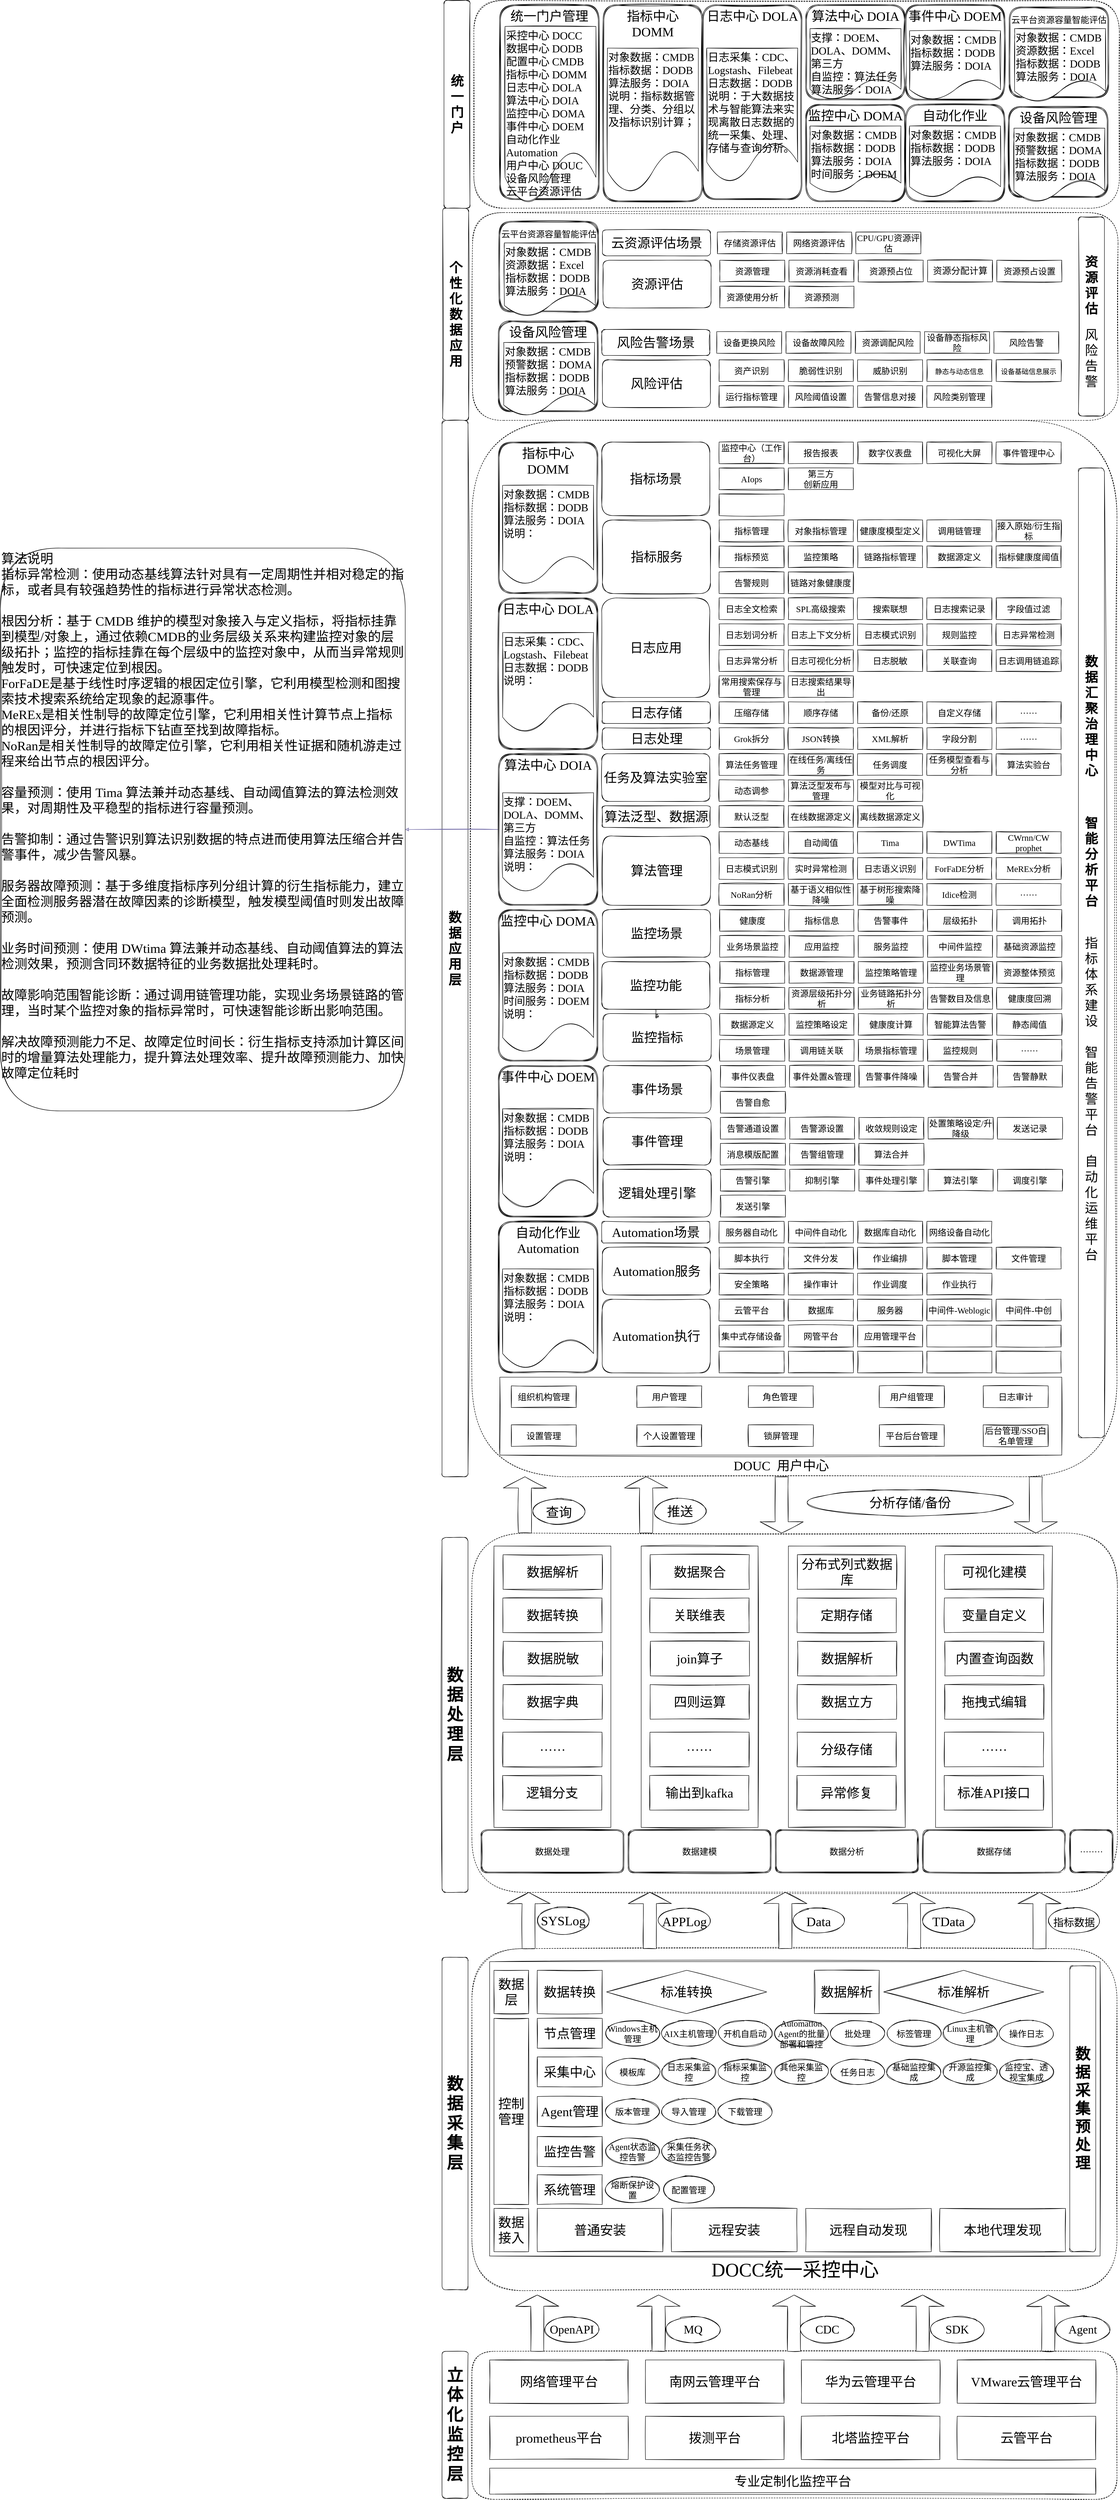 <mxfile version="15.2.9" type="github" pages="2">
  <diagram id="K7HydN_vtef9m2hoQVEX" name="架构设计">
    <mxGraphModel dx="3631" dy="4834" grid="1" gridSize="10" guides="1" tooltips="1" connect="1" arrows="1" fold="1" page="1" pageScale="1" pageWidth="827" pageHeight="1169" math="0" shadow="0">
      <root>
        <mxCell id="0" />
        <mxCell id="1" parent="0" />
        <mxCell id="Dmu5rAs_sLpRuxzt0D4c-9" value="&lt;h2 style=&quot;font-size: 30px&quot;&gt;&lt;font style=&quot;font-size: 30px&quot;&gt;数据应用层&lt;/font&gt;&lt;/h2&gt;" style="rounded=1;whiteSpace=wrap;html=1;sketch=1;fontFamily=Comic Sans MS;fontSize=30;" parent="1" vertex="1">
          <mxGeometry x="-400" y="-2210" width="60" height="2440" as="geometry" />
        </mxCell>
        <mxCell id="Dmu5rAs_sLpRuxzt0D4c-10" value="&lt;h2 style=&quot;font-size: 38px;&quot;&gt;&lt;font style=&quot;font-size: 38px;&quot;&gt;数据采集层&lt;/font&gt;&lt;/h2&gt;" style="rounded=1;whiteSpace=wrap;html=1;sketch=1;fontFamily=Comic Sans MS;fontSize=38;" parent="1" vertex="1">
          <mxGeometry x="-400" y="1340" width="60" height="768" as="geometry" />
        </mxCell>
        <mxCell id="Dmu5rAs_sLpRuxzt0D4c-14" value="" style="rounded=1;whiteSpace=wrap;html=1;sketch=1;dashed=1;fontFamily=Comic Sans MS;" parent="1" vertex="1">
          <mxGeometry x="-331" y="-2210" width="1490" height="2440" as="geometry" />
        </mxCell>
        <mxCell id="Dmu5rAs_sLpRuxzt0D4c-15" value="" style="rounded=1;whiteSpace=wrap;html=1;sketch=1;dashed=1;fontFamily=Comic Sans MS;" parent="1" vertex="1">
          <mxGeometry x="-331" y="1320" width="1490" height="790" as="geometry" />
        </mxCell>
        <mxCell id="Dmu5rAs_sLpRuxzt0D4c-17" value="&lt;h2 style=&quot;font-size: 38px;&quot;&gt;&lt;font style=&quot;font-size: 38px;&quot;&gt;立体化监控层&lt;/font&gt;&lt;/h2&gt;" style="rounded=1;whiteSpace=wrap;html=1;sketch=1;fontFamily=Comic Sans MS;fontSize=38;" parent="1" vertex="1">
          <mxGeometry x="-400" y="2250" width="60" height="340" as="geometry" />
        </mxCell>
        <mxCell id="Dmu5rAs_sLpRuxzt0D4c-18" value="" style="rounded=1;whiteSpace=wrap;html=1;sketch=1;dashed=1;fontSize=38;fontFamily=Comic Sans MS;" parent="1" vertex="1">
          <mxGeometry x="-331" y="2250" width="1490" height="342" as="geometry" />
        </mxCell>
        <mxCell id="Dmu5rAs_sLpRuxzt0D4c-19" value="&lt;span style=&quot;font-size: 30px;&quot;&gt;网络管理平台&lt;/span&gt;" style="rounded=0;whiteSpace=wrap;html=1;sketch=1;labelBackgroundColor=none;fontSize=30;fontFamily=Comic Sans MS;" parent="1" vertex="1">
          <mxGeometry x="-290" y="2270" width="320" height="100" as="geometry" />
        </mxCell>
        <mxCell id="Dmu5rAs_sLpRuxzt0D4c-20" value="&lt;span style=&quot;font-size: 30px;&quot;&gt;prometheus&lt;/span&gt;&lt;font style=&quot;font-size: 30px;&quot;&gt;&lt;span style=&quot;font-size: 30px;&quot;&gt;平台&lt;/span&gt;&lt;/font&gt;" style="rounded=0;whiteSpace=wrap;html=1;sketch=1;fontSize=30;fontFamily=Comic Sans MS;" parent="1" vertex="1">
          <mxGeometry x="-290" y="2400" width="320" height="100" as="geometry" />
        </mxCell>
        <mxCell id="Dmu5rAs_sLpRuxzt0D4c-21" value="南网云管理平台" style="rounded=0;whiteSpace=wrap;html=1;sketch=1;fontSize=30;fontFamily=Comic Sans MS;" parent="1" vertex="1">
          <mxGeometry x="70" y="2270" width="320" height="100" as="geometry" />
        </mxCell>
        <mxCell id="Dmu5rAs_sLpRuxzt0D4c-22" value="&lt;span style=&quot;font-size: 30px;&quot;&gt;拨测平台&lt;/span&gt;" style="rounded=0;whiteSpace=wrap;html=1;sketch=1;fontSize=30;fontFamily=Comic Sans MS;" parent="1" vertex="1">
          <mxGeometry x="70" y="2400" width="320" height="100" as="geometry" />
        </mxCell>
        <mxCell id="Dmu5rAs_sLpRuxzt0D4c-23" value="&lt;span style=&quot;font-size: 30px;&quot;&gt;华为云管理平台&lt;/span&gt;" style="rounded=0;whiteSpace=wrap;html=1;sketch=1;fontSize=30;fontFamily=Comic Sans MS;" parent="1" vertex="1">
          <mxGeometry x="430" y="2270" width="320" height="100" as="geometry" />
        </mxCell>
        <mxCell id="Dmu5rAs_sLpRuxzt0D4c-24" value="&lt;font style=&quot;font-size: 30px;&quot;&gt;&lt;span style=&quot;font-size: 30px;&quot;&gt;北塔监控平台&lt;/span&gt;&lt;/font&gt;" style="rounded=0;whiteSpace=wrap;html=1;sketch=1;fontSize=30;fontFamily=Comic Sans MS;" parent="1" vertex="1">
          <mxGeometry x="430" y="2400" width="320" height="100" as="geometry" />
        </mxCell>
        <mxCell id="Dmu5rAs_sLpRuxzt0D4c-25" value="&lt;span style=&quot;font-size: 30px;&quot;&gt;VMware云管理平台&lt;/span&gt;" style="rounded=0;whiteSpace=wrap;html=1;sketch=1;fontSize=30;fontFamily=Comic Sans MS;" parent="1" vertex="1">
          <mxGeometry x="790" y="2270" width="320" height="100" as="geometry" />
        </mxCell>
        <mxCell id="Dmu5rAs_sLpRuxzt0D4c-26" value="&lt;span style=&quot;font-size: 30px;&quot;&gt;云管平台&lt;/span&gt;" style="rounded=0;whiteSpace=wrap;html=1;sketch=1;fontSize=30;fontFamily=Comic Sans MS;" parent="1" vertex="1">
          <mxGeometry x="790" y="2400" width="320" height="100" as="geometry" />
        </mxCell>
        <mxCell id="Dmu5rAs_sLpRuxzt0D4c-27" value="&lt;span style=&quot;font-size: 30px;&quot;&gt;专业定制化监控平台&lt;/span&gt;" style="rounded=0;whiteSpace=wrap;html=1;sketch=1;fontSize=30;fontFamily=Comic Sans MS;" parent="1" vertex="1">
          <mxGeometry x="-290" y="2520" width="1400" height="60" as="geometry" />
        </mxCell>
        <mxCell id="Dmu5rAs_sLpRuxzt0D4c-29" value="" style="shape=singleArrow;direction=north;whiteSpace=wrap;html=1;rounded=0;labelBackgroundColor=none;sketch=1;fontSize=38;fontFamily=Comic Sans MS;" parent="1" vertex="1">
          <mxGeometry x="-230" y="2120" width="100" height="130" as="geometry" />
        </mxCell>
        <mxCell id="Dmu5rAs_sLpRuxzt0D4c-30" value="" style="shape=singleArrow;direction=north;whiteSpace=wrap;html=1;rounded=0;labelBackgroundColor=none;sketch=1;fontSize=38;fontFamily=Comic Sans MS;" parent="1" vertex="1">
          <mxGeometry x="363" y="2120" width="100" height="130" as="geometry" />
        </mxCell>
        <mxCell id="Dmu5rAs_sLpRuxzt0D4c-31" value="" style="shape=singleArrow;direction=north;whiteSpace=wrap;html=1;rounded=0;labelBackgroundColor=none;sketch=1;fontSize=38;fontFamily=Comic Sans MS;" parent="1" vertex="1">
          <mxGeometry x="660" y="2120" width="100" height="130" as="geometry" />
        </mxCell>
        <mxCell id="Dmu5rAs_sLpRuxzt0D4c-32" value="" style="shape=singleArrow;direction=north;whiteSpace=wrap;html=1;rounded=0;labelBackgroundColor=none;sketch=1;fontSize=38;fontFamily=Comic Sans MS;" parent="1" vertex="1">
          <mxGeometry x="950" y="2120" width="100" height="130" as="geometry" />
        </mxCell>
        <mxCell id="Dmu5rAs_sLpRuxzt0D4c-34" value="" style="shape=singleArrow;direction=north;whiteSpace=wrap;html=1;rounded=0;labelBackgroundColor=none;sketch=1;fontSize=38;fontFamily=Comic Sans MS;" parent="1" vertex="1">
          <mxGeometry x="50" y="2120" width="100" height="130" as="geometry" />
        </mxCell>
        <mxCell id="Dmu5rAs_sLpRuxzt0D4c-35" value="OpenAPI" style="ellipse;whiteSpace=wrap;html=1;rounded=0;fontSize=27;sketch=1;fontFamily=Comic Sans MS;" parent="1" vertex="1">
          <mxGeometry x="-160" y="2170" width="120" height="60" as="geometry" />
        </mxCell>
        <mxCell id="Dmu5rAs_sLpRuxzt0D4c-37" value="MQ" style="ellipse;whiteSpace=wrap;html=1;rounded=0;fontSize=27;sketch=1;fontFamily=Comic Sans MS;" parent="1" vertex="1">
          <mxGeometry x="120" y="2170" width="120" height="60" as="geometry" />
        </mxCell>
        <mxCell id="Dmu5rAs_sLpRuxzt0D4c-39" value="CDC" style="ellipse;whiteSpace=wrap;html=1;rounded=0;fontSize=27;sketch=1;fontFamily=Comic Sans MS;" parent="1" vertex="1">
          <mxGeometry x="430" y="2170" width="120" height="60" as="geometry" />
        </mxCell>
        <mxCell id="Dmu5rAs_sLpRuxzt0D4c-41" value="SDK" style="ellipse;whiteSpace=wrap;html=1;rounded=0;fontSize=27;sketch=1;fontFamily=Comic Sans MS;" parent="1" vertex="1">
          <mxGeometry x="730" y="2170" width="120" height="60" as="geometry" />
        </mxCell>
        <mxCell id="Dmu5rAs_sLpRuxzt0D4c-43" value="Agent" style="ellipse;whiteSpace=wrap;html=1;rounded=0;fontSize=27;sketch=1;fontFamily=Comic Sans MS;" parent="1" vertex="1">
          <mxGeometry x="1020" y="2170" width="120" height="60" as="geometry" />
        </mxCell>
        <mxCell id="Dmu5rAs_sLpRuxzt0D4c-49" value="DOCC统一采控中心" style="verticalLabelPosition=bottom;verticalAlign=top;html=1;shape=mxgraph.basic.rect;fillColor2=none;strokeWidth=1;size=20;indent=5;rounded=0;labelBackgroundColor=none;sketch=1;fontFamily=Comic Sans MS;fontSize=44;" parent="1" vertex="1">
          <mxGeometry x="-290" y="1350" width="1410" height="680" as="geometry" />
        </mxCell>
        <mxCell id="Dmu5rAs_sLpRuxzt0D4c-50" value="&lt;span style=&quot;font-size: 30px&quot;&gt;数据接入&lt;/span&gt;" style="rounded=0;whiteSpace=wrap;html=1;sketch=1;labelBackgroundColor=none;fontSize=30;fontFamily=Comic Sans MS;" parent="1" vertex="1">
          <mxGeometry x="-280" y="1920" width="80" height="100" as="geometry" />
        </mxCell>
        <mxCell id="Dmu5rAs_sLpRuxzt0D4c-51" value="&lt;span style=&quot;font-size: 30px&quot;&gt;控制管理&lt;/span&gt;" style="rounded=0;whiteSpace=wrap;html=1;sketch=1;labelBackgroundColor=none;fontSize=30;fontFamily=Comic Sans MS;" parent="1" vertex="1">
          <mxGeometry x="-280" y="1481" width="80" height="430" as="geometry" />
        </mxCell>
        <mxCell id="Dmu5rAs_sLpRuxzt0D4c-52" value="&lt;span style=&quot;font-size: 30px&quot;&gt;数据层&lt;/span&gt;" style="rounded=0;whiteSpace=wrap;html=1;sketch=1;labelBackgroundColor=none;fontSize=30;fontFamily=Comic Sans MS;" parent="1" vertex="1">
          <mxGeometry x="-280" y="1370" width="80" height="100" as="geometry" />
        </mxCell>
        <mxCell id="Dmu5rAs_sLpRuxzt0D4c-53" value="&lt;span style=&quot;font-size: 30px&quot;&gt;普通安装&lt;/span&gt;" style="rounded=0;whiteSpace=wrap;html=1;sketch=1;labelBackgroundColor=none;fontSize=30;fontFamily=Comic Sans MS;" parent="1" vertex="1">
          <mxGeometry x="-180" y="1920" width="290" height="100" as="geometry" />
        </mxCell>
        <mxCell id="Dmu5rAs_sLpRuxzt0D4c-54" value="&lt;span style=&quot;font-size: 30px&quot;&gt;远程安装&lt;/span&gt;" style="rounded=0;whiteSpace=wrap;html=1;sketch=1;labelBackgroundColor=none;fontSize=30;fontFamily=Comic Sans MS;" parent="1" vertex="1">
          <mxGeometry x="130" y="1920" width="290" height="100" as="geometry" />
        </mxCell>
        <mxCell id="Dmu5rAs_sLpRuxzt0D4c-55" value="&lt;span style=&quot;font-size: 30px&quot;&gt;远程自动发现&lt;/span&gt;" style="rounded=0;whiteSpace=wrap;html=1;sketch=1;labelBackgroundColor=none;fontSize=30;fontFamily=Comic Sans MS;" parent="1" vertex="1">
          <mxGeometry x="440" y="1920" width="290" height="100" as="geometry" />
        </mxCell>
        <mxCell id="Dmu5rAs_sLpRuxzt0D4c-56" value="&lt;span style=&quot;font-size: 30px&quot;&gt;本地代理发现&lt;/span&gt;" style="rounded=0;whiteSpace=wrap;html=1;sketch=1;labelBackgroundColor=none;fontSize=30;fontFamily=Comic Sans MS;" parent="1" vertex="1">
          <mxGeometry x="750" y="1920" width="290" height="100" as="geometry" />
        </mxCell>
        <mxCell id="Dmu5rAs_sLpRuxzt0D4c-58" value="&lt;span style=&quot;font-size: 30px&quot;&gt;节点管理&lt;/span&gt;" style="rounded=0;whiteSpace=wrap;html=1;sketch=1;labelBackgroundColor=none;fontSize=30;fontFamily=Comic Sans MS;" parent="1" vertex="1">
          <mxGeometry x="-180" y="1481" width="150" height="69" as="geometry" />
        </mxCell>
        <mxCell id="Dmu5rAs_sLpRuxzt0D4c-62" value="&lt;span style=&quot;font-size: 30px&quot;&gt;采集中心&lt;/span&gt;" style="rounded=0;whiteSpace=wrap;html=1;sketch=1;labelBackgroundColor=none;fontSize=30;fontFamily=Comic Sans MS;" parent="1" vertex="1">
          <mxGeometry x="-180" y="1570" width="150" height="69" as="geometry" />
        </mxCell>
        <mxCell id="Dmu5rAs_sLpRuxzt0D4c-63" value="&lt;span style=&quot;font-size: 30px&quot;&gt;Agent管理&lt;/span&gt;" style="rounded=0;whiteSpace=wrap;html=1;sketch=1;labelBackgroundColor=none;fontSize=30;fontFamily=Comic Sans MS;" parent="1" vertex="1">
          <mxGeometry x="-180" y="1661.5" width="150" height="69" as="geometry" />
        </mxCell>
        <mxCell id="Dmu5rAs_sLpRuxzt0D4c-64" value="监控告警" style="rounded=0;whiteSpace=wrap;html=1;sketch=1;labelBackgroundColor=none;fontSize=30;fontFamily=Comic Sans MS;" parent="1" vertex="1">
          <mxGeometry x="-180" y="1754" width="150" height="69" as="geometry" />
        </mxCell>
        <mxCell id="Dmu5rAs_sLpRuxzt0D4c-65" value="&lt;span style=&quot;font-size: 30px&quot;&gt;系统管理&lt;/span&gt;" style="rounded=0;whiteSpace=wrap;html=1;sketch=1;labelBackgroundColor=none;fontSize=30;fontFamily=Comic Sans MS;" parent="1" vertex="1">
          <mxGeometry x="-180" y="1842" width="150" height="69" as="geometry" />
        </mxCell>
        <mxCell id="Dmu5rAs_sLpRuxzt0D4c-66" value="&lt;font style=&quot;font-size: 20px;&quot;&gt;Windows主机管理&lt;/font&gt;" style="ellipse;whiteSpace=wrap;html=1;rounded=0;fontFamily=Comic Sans MS;fontSize=20;sketch=1;" parent="1" vertex="1">
          <mxGeometry x="-20" y="1485.5" width="120" height="60" as="geometry" />
        </mxCell>
        <mxCell id="Dmu5rAs_sLpRuxzt0D4c-68" value="AIX主机管理" style="ellipse;whiteSpace=wrap;html=1;rounded=0;fontFamily=Comic Sans MS;fontSize=20;sketch=1;" parent="1" vertex="1">
          <mxGeometry x="110" y="1485.5" width="120" height="60" as="geometry" />
        </mxCell>
        <mxCell id="Dmu5rAs_sLpRuxzt0D4c-69" value="开机自启动" style="ellipse;whiteSpace=wrap;html=1;rounded=0;fontFamily=Comic Sans MS;fontSize=20;sketch=1;" parent="1" vertex="1">
          <mxGeometry x="240" y="1485.5" width="120" height="60" as="geometry" />
        </mxCell>
        <mxCell id="Dmu5rAs_sLpRuxzt0D4c-70" value="Automation Agent的批量部署和管控" style="ellipse;whiteSpace=wrap;html=1;rounded=0;fontFamily=Comic Sans MS;fontSize=20;sketch=1;" parent="1" vertex="1">
          <mxGeometry x="370" y="1485.5" width="120" height="60" as="geometry" />
        </mxCell>
        <mxCell id="Dmu5rAs_sLpRuxzt0D4c-71" value="批处理" style="ellipse;whiteSpace=wrap;html=1;rounded=0;fontFamily=Comic Sans MS;fontSize=20;sketch=1;" parent="1" vertex="1">
          <mxGeometry x="500" y="1485.5" width="120" height="60" as="geometry" />
        </mxCell>
        <mxCell id="Dmu5rAs_sLpRuxzt0D4c-72" value="标签管理" style="ellipse;whiteSpace=wrap;html=1;rounded=0;fontFamily=Comic Sans MS;fontSize=20;sketch=1;" parent="1" vertex="1">
          <mxGeometry x="630" y="1485.5" width="120" height="60" as="geometry" />
        </mxCell>
        <mxCell id="Dmu5rAs_sLpRuxzt0D4c-73" value="Linux主机管理" style="ellipse;whiteSpace=wrap;html=1;rounded=0;fontFamily=Comic Sans MS;fontSize=20;sketch=1;" parent="1" vertex="1">
          <mxGeometry x="760" y="1485.5" width="120" height="60" as="geometry" />
        </mxCell>
        <mxCell id="Dmu5rAs_sLpRuxzt0D4c-74" value="操作日志" style="ellipse;whiteSpace=wrap;html=1;rounded=0;fontFamily=Comic Sans MS;fontSize=20;sketch=1;" parent="1" vertex="1">
          <mxGeometry x="890" y="1485.5" width="120" height="60" as="geometry" />
        </mxCell>
        <mxCell id="Dmu5rAs_sLpRuxzt0D4c-75" value="&lt;font style=&quot;font-size: 20px&quot;&gt;模板库&lt;/font&gt;" style="ellipse;whiteSpace=wrap;html=1;rounded=0;fontFamily=Comic Sans MS;fontSize=20;sketch=1;" parent="1" vertex="1">
          <mxGeometry x="-20" y="1574.5" width="120" height="60" as="geometry" />
        </mxCell>
        <mxCell id="Dmu5rAs_sLpRuxzt0D4c-76" value="日志采集监控" style="ellipse;whiteSpace=wrap;html=1;rounded=0;fontFamily=Comic Sans MS;fontSize=20;sketch=1;" parent="1" vertex="1">
          <mxGeometry x="110" y="1574.5" width="120" height="60" as="geometry" />
        </mxCell>
        <mxCell id="Dmu5rAs_sLpRuxzt0D4c-77" value="指标采集监控" style="ellipse;whiteSpace=wrap;html=1;rounded=0;fontFamily=Comic Sans MS;fontSize=20;sketch=1;" parent="1" vertex="1">
          <mxGeometry x="240" y="1574.5" width="120" height="60" as="geometry" />
        </mxCell>
        <mxCell id="Dmu5rAs_sLpRuxzt0D4c-78" value="其他采集监控" style="ellipse;whiteSpace=wrap;html=1;rounded=0;fontFamily=Comic Sans MS;fontSize=20;sketch=1;" parent="1" vertex="1">
          <mxGeometry x="370" y="1574.5" width="120" height="60" as="geometry" />
        </mxCell>
        <mxCell id="Dmu5rAs_sLpRuxzt0D4c-79" value="任务日志" style="ellipse;whiteSpace=wrap;html=1;rounded=0;fontFamily=Comic Sans MS;fontSize=20;sketch=1;" parent="1" vertex="1">
          <mxGeometry x="500" y="1574.5" width="120" height="60" as="geometry" />
        </mxCell>
        <mxCell id="Dmu5rAs_sLpRuxzt0D4c-80" value="基础监控集成" style="ellipse;whiteSpace=wrap;html=1;rounded=0;fontFamily=Comic Sans MS;fontSize=20;sketch=1;" parent="1" vertex="1">
          <mxGeometry x="630" y="1574.5" width="120" height="60" as="geometry" />
        </mxCell>
        <mxCell id="Dmu5rAs_sLpRuxzt0D4c-81" value="开源监控集成" style="ellipse;whiteSpace=wrap;html=1;rounded=0;fontFamily=Comic Sans MS;fontSize=20;sketch=1;" parent="1" vertex="1">
          <mxGeometry x="760" y="1574.5" width="120" height="60" as="geometry" />
        </mxCell>
        <mxCell id="Dmu5rAs_sLpRuxzt0D4c-82" value="监控宝、透视宝集成" style="ellipse;whiteSpace=wrap;html=1;rounded=0;fontFamily=Comic Sans MS;fontSize=20;sketch=1;" parent="1" vertex="1">
          <mxGeometry x="890" y="1574.5" width="120" height="60" as="geometry" />
        </mxCell>
        <mxCell id="Dmu5rAs_sLpRuxzt0D4c-83" value="&lt;font style=&quot;font-size: 20px&quot;&gt;版本管理&lt;/font&gt;" style="ellipse;whiteSpace=wrap;html=1;rounded=0;fontFamily=Comic Sans MS;fontSize=20;sketch=1;" parent="1" vertex="1">
          <mxGeometry x="-20" y="1666" width="120" height="60" as="geometry" />
        </mxCell>
        <mxCell id="Dmu5rAs_sLpRuxzt0D4c-84" value="导入管理" style="ellipse;whiteSpace=wrap;html=1;rounded=0;fontFamily=Comic Sans MS;fontSize=20;sketch=1;" parent="1" vertex="1">
          <mxGeometry x="110" y="1666" width="120" height="60" as="geometry" />
        </mxCell>
        <mxCell id="Dmu5rAs_sLpRuxzt0D4c-85" value="下载管理" style="ellipse;whiteSpace=wrap;html=1;rounded=0;fontFamily=Comic Sans MS;fontSize=20;sketch=1;" parent="1" vertex="1">
          <mxGeometry x="240" y="1666" width="120" height="60" as="geometry" />
        </mxCell>
        <mxCell id="Dmu5rAs_sLpRuxzt0D4c-91" value="&lt;font style=&quot;font-size: 20px&quot;&gt;Agent状态监控告警&lt;/font&gt;" style="ellipse;whiteSpace=wrap;html=1;rounded=0;fontFamily=Comic Sans MS;fontSize=20;sketch=1;" parent="1" vertex="1">
          <mxGeometry x="-20" y="1758.5" width="120" height="60" as="geometry" />
        </mxCell>
        <mxCell id="Dmu5rAs_sLpRuxzt0D4c-92" value="采集任务状态监控告警" style="ellipse;whiteSpace=wrap;html=1;rounded=0;fontFamily=Comic Sans MS;fontSize=20;sketch=1;" parent="1" vertex="1">
          <mxGeometry x="110" y="1758.5" width="120" height="60" as="geometry" />
        </mxCell>
        <mxCell id="Dmu5rAs_sLpRuxzt0D4c-99" value="&lt;font style=&quot;font-size: 20px&quot;&gt;熔断保护设置&lt;/font&gt;" style="ellipse;whiteSpace=wrap;html=1;rounded=0;fontFamily=Comic Sans MS;fontSize=20;sketch=1;" parent="1" vertex="1">
          <mxGeometry x="-20" y="1846.5" width="120" height="60" as="geometry" />
        </mxCell>
        <mxCell id="Dmu5rAs_sLpRuxzt0D4c-100" value="配置管理" style="ellipse;whiteSpace=wrap;html=1;rounded=0;fontFamily=Comic Sans MS;fontSize=20;sketch=1;" parent="1" vertex="1">
          <mxGeometry x="110" y="1846.5" width="120" height="60" as="geometry" />
        </mxCell>
        <mxCell id="Dmu5rAs_sLpRuxzt0D4c-107" value="&lt;span style=&quot;font-size: 30px&quot;&gt;数据转换&lt;/span&gt;" style="rounded=0;whiteSpace=wrap;html=1;sketch=1;labelBackgroundColor=none;fontSize=30;fontFamily=Comic Sans MS;" parent="1" vertex="1">
          <mxGeometry x="-180" y="1370" width="150" height="100" as="geometry" />
        </mxCell>
        <mxCell id="Dmu5rAs_sLpRuxzt0D4c-108" value="标准转换" style="rhombus;whiteSpace=wrap;html=1;rounded=0;fontFamily=Comic Sans MS;fontSize=30;sketch=1;" parent="1" vertex="1">
          <mxGeometry x="-20" y="1370" width="370" height="100" as="geometry" />
        </mxCell>
        <mxCell id="Dmu5rAs_sLpRuxzt0D4c-110" value="&lt;span style=&quot;font-size: 30px&quot;&gt;数据解析&lt;/span&gt;" style="rounded=0;whiteSpace=wrap;html=1;sketch=1;labelBackgroundColor=none;fontSize=30;fontFamily=Comic Sans MS;" parent="1" vertex="1">
          <mxGeometry x="460" y="1370" width="150" height="100" as="geometry" />
        </mxCell>
        <mxCell id="Dmu5rAs_sLpRuxzt0D4c-111" value="标准解析" style="rhombus;whiteSpace=wrap;html=1;rounded=0;fontFamily=Comic Sans MS;fontSize=30;sketch=1;" parent="1" vertex="1">
          <mxGeometry x="620" y="1370" width="370" height="100" as="geometry" />
        </mxCell>
        <mxCell id="Dmu5rAs_sLpRuxzt0D4c-116" value="&lt;div style=&quot;font-size: 30px;&quot;&gt;&lt;span style=&quot;font-size: 30px;&quot;&gt;监控中心 DOMA&lt;/span&gt;&lt;br style=&quot;font-size: 30px;&quot;&gt;&lt;/div&gt;" style="shape=ext;double=1;rounded=1;whiteSpace=wrap;html=1;labelBackgroundColor=none;sketch=1;fontFamily=Comic Sans MS;fontSize=30;verticalAlign=top;" parent="1" vertex="1">
          <mxGeometry x="-270" y="-1080" width="230" height="350" as="geometry" />
        </mxCell>
        <mxCell id="Dmu5rAs_sLpRuxzt0D4c-117" value="&lt;h2 style=&quot;font-size: 35px;&quot;&gt;&lt;font style=&quot;font-size: 35px;&quot;&gt;数据采集预处理&lt;/font&gt;&lt;/h2&gt;" style="rounded=1;whiteSpace=wrap;html=1;sketch=1;fontFamily=Comic Sans MS;fontSize=35;fontStyle=0;" parent="1" vertex="1">
          <mxGeometry x="1050" y="1360" width="60" height="660" as="geometry" />
        </mxCell>
        <mxCell id="Dmu5rAs_sLpRuxzt0D4c-119" value="&lt;h2 style=&quot;font-size: 38px;&quot;&gt;&lt;font style=&quot;font-size: 38px;&quot;&gt;数据处理层&lt;/font&gt;&lt;/h2&gt;" style="rounded=1;whiteSpace=wrap;html=1;sketch=1;fontFamily=Comic Sans MS;fontSize=38;" parent="1" vertex="1">
          <mxGeometry x="-400" y="370" width="60" height="820" as="geometry" />
        </mxCell>
        <mxCell id="Dmu5rAs_sLpRuxzt0D4c-120" value="" style="rounded=1;whiteSpace=wrap;html=1;sketch=1;dashed=1;fontFamily=Comic Sans MS;" parent="1" vertex="1">
          <mxGeometry x="-331" y="360" width="1491" height="830" as="geometry" />
        </mxCell>
        <mxCell id="Dmu5rAs_sLpRuxzt0D4c-121" value="数据处理" style="shape=ext;double=1;rounded=1;whiteSpace=wrap;html=1;labelBackgroundColor=none;sketch=1;fontFamily=Comic Sans MS;fontSize=20;" parent="1" vertex="1">
          <mxGeometry x="-310" y="1045" width="330" height="100" as="geometry" />
        </mxCell>
        <mxCell id="Dmu5rAs_sLpRuxzt0D4c-122" value="数据建模" style="shape=ext;double=1;rounded=1;whiteSpace=wrap;html=1;labelBackgroundColor=none;sketch=1;fontFamily=Comic Sans MS;fontSize=20;" parent="1" vertex="1">
          <mxGeometry x="30" y="1045" width="330" height="100" as="geometry" />
        </mxCell>
        <mxCell id="Dmu5rAs_sLpRuxzt0D4c-123" value="&lt;div&gt;数据分析&lt;/div&gt;" style="shape=ext;double=1;rounded=1;whiteSpace=wrap;html=1;labelBackgroundColor=none;sketch=1;fontFamily=Comic Sans MS;fontSize=20;" parent="1" vertex="1">
          <mxGeometry x="370" y="1045" width="330" height="100" as="geometry" />
        </mxCell>
        <mxCell id="Dmu5rAs_sLpRuxzt0D4c-126" value="" style="shape=singleArrow;direction=north;whiteSpace=wrap;html=1;rounded=0;labelBackgroundColor=none;sketch=1;fontSize=38;fontFamily=Comic Sans MS;" parent="1" vertex="1">
          <mxGeometry x="-250" y="1190" width="100" height="130" as="geometry" />
        </mxCell>
        <mxCell id="Dmu5rAs_sLpRuxzt0D4c-127" value="" style="shape=singleArrow;direction=north;whiteSpace=wrap;html=1;rounded=0;labelBackgroundColor=none;sketch=1;fontSize=38;fontFamily=Comic Sans MS;" parent="1" vertex="1">
          <mxGeometry x="343" y="1190" width="100" height="130" as="geometry" />
        </mxCell>
        <mxCell id="Dmu5rAs_sLpRuxzt0D4c-128" value="" style="shape=singleArrow;direction=north;whiteSpace=wrap;html=1;rounded=0;labelBackgroundColor=none;sketch=1;fontSize=38;fontFamily=Comic Sans MS;" parent="1" vertex="1">
          <mxGeometry x="640" y="1190" width="100" height="130" as="geometry" />
        </mxCell>
        <mxCell id="Dmu5rAs_sLpRuxzt0D4c-129" value="" style="shape=singleArrow;direction=north;whiteSpace=wrap;html=1;rounded=0;labelBackgroundColor=none;sketch=1;fontSize=38;fontFamily=Comic Sans MS;" parent="1" vertex="1">
          <mxGeometry x="930" y="1190" width="100" height="130" as="geometry" />
        </mxCell>
        <mxCell id="Dmu5rAs_sLpRuxzt0D4c-130" value="" style="shape=singleArrow;direction=north;whiteSpace=wrap;html=1;rounded=0;labelBackgroundColor=none;sketch=1;fontSize=38;fontFamily=Comic Sans MS;" parent="1" vertex="1">
          <mxGeometry x="30" y="1190" width="100" height="130" as="geometry" />
        </mxCell>
        <mxCell id="Dmu5rAs_sLpRuxzt0D4c-136" value="&lt;div&gt;数据存储&lt;/div&gt;" style="shape=ext;double=1;rounded=1;whiteSpace=wrap;html=1;labelBackgroundColor=none;sketch=1;fontFamily=Comic Sans MS;fontSize=20;" parent="1" vertex="1">
          <mxGeometry x="710" y="1045" width="330" height="100" as="geometry" />
        </mxCell>
        <mxCell id="Dmu5rAs_sLpRuxzt0D4c-137" value="&lt;div&gt;········&lt;/div&gt;" style="shape=ext;double=1;rounded=1;whiteSpace=wrap;html=1;labelBackgroundColor=none;sketch=1;fontFamily=Comic Sans MS;fontSize=20;" parent="1" vertex="1">
          <mxGeometry x="1050" y="1045" width="100" height="100" as="geometry" />
        </mxCell>
        <mxCell id="Dmu5rAs_sLpRuxzt0D4c-138" value="" style="shape=singleArrow;direction=north;whiteSpace=wrap;html=1;rounded=0;labelBackgroundColor=none;sketch=1;fontSize=38;fontFamily=Comic Sans MS;" parent="1" vertex="1">
          <mxGeometry x="-258.5" y="230" width="100" height="130" as="geometry" />
        </mxCell>
        <mxCell id="Dmu5rAs_sLpRuxzt0D4c-139" value="" style="shape=singleArrow;direction=north;whiteSpace=wrap;html=1;rounded=0;labelBackgroundColor=none;sketch=1;fontSize=38;fontFamily=Comic Sans MS;rotation=-180;" parent="1" vertex="1">
          <mxGeometry x="334.5" y="230" width="100" height="130" as="geometry" />
        </mxCell>
        <mxCell id="Dmu5rAs_sLpRuxzt0D4c-141" value="" style="shape=singleArrow;direction=north;whiteSpace=wrap;html=1;rounded=0;labelBackgroundColor=none;sketch=1;fontSize=38;fontFamily=Comic Sans MS;rotation=-180;" parent="1" vertex="1">
          <mxGeometry x="921.5" y="230" width="100" height="130" as="geometry" />
        </mxCell>
        <mxCell id="Dmu5rAs_sLpRuxzt0D4c-142" value="" style="shape=singleArrow;direction=north;whiteSpace=wrap;html=1;rounded=0;labelBackgroundColor=none;sketch=1;fontSize=38;fontFamily=Comic Sans MS;" parent="1" vertex="1">
          <mxGeometry x="21.5" y="230" width="100" height="130" as="geometry" />
        </mxCell>
        <mxCell id="Dmu5rAs_sLpRuxzt0D4c-143" value="" style="verticalLabelPosition=bottom;verticalAlign=top;html=1;shape=mxgraph.basic.rect;fillColor2=none;strokeWidth=1;size=20;indent=5;rounded=0;labelBackgroundColor=none;sketch=1;fontFamily=Comic Sans MS;fontSize=38;" parent="1" vertex="1">
          <mxGeometry x="-280" y="390" width="270" height="650" as="geometry" />
        </mxCell>
        <mxCell id="Dmu5rAs_sLpRuxzt0D4c-144" value="" style="verticalLabelPosition=bottom;verticalAlign=top;html=1;shape=mxgraph.basic.rect;fillColor2=none;strokeWidth=1;size=20;indent=5;rounded=0;labelBackgroundColor=none;sketch=1;fontFamily=Comic Sans MS;fontSize=38;" parent="1" vertex="1">
          <mxGeometry x="60" y="390" width="270" height="650" as="geometry" />
        </mxCell>
        <mxCell id="Dmu5rAs_sLpRuxzt0D4c-148" value="&lt;span style=&quot;font-size: 30px&quot;&gt;数据解析&lt;/span&gt;" style="rounded=0;whiteSpace=wrap;html=1;sketch=1;labelBackgroundColor=none;fontSize=30;fontFamily=Comic Sans MS;" parent="1" vertex="1">
          <mxGeometry x="-259" y="410" width="229" height="80" as="geometry" />
        </mxCell>
        <mxCell id="Dmu5rAs_sLpRuxzt0D4c-168" value="&lt;span style=&quot;font-size: 30px&quot;&gt;数据转换&lt;/span&gt;" style="rounded=0;whiteSpace=wrap;html=1;sketch=1;labelBackgroundColor=none;fontSize=30;fontFamily=Comic Sans MS;" parent="1" vertex="1">
          <mxGeometry x="-259.5" y="510" width="229" height="80" as="geometry" />
        </mxCell>
        <mxCell id="Dmu5rAs_sLpRuxzt0D4c-169" value="数据脱敏" style="rounded=0;whiteSpace=wrap;html=1;sketch=1;labelBackgroundColor=none;fontSize=30;fontFamily=Comic Sans MS;" parent="1" vertex="1">
          <mxGeometry x="-258.5" y="610" width="229" height="80" as="geometry" />
        </mxCell>
        <mxCell id="Dmu5rAs_sLpRuxzt0D4c-170" value="数据字典" style="rounded=0;whiteSpace=wrap;html=1;sketch=1;labelBackgroundColor=none;fontSize=30;fontFamily=Comic Sans MS;" parent="1" vertex="1">
          <mxGeometry x="-259" y="710" width="229" height="80" as="geometry" />
        </mxCell>
        <mxCell id="Dmu5rAs_sLpRuxzt0D4c-173" value="&lt;span style=&quot;font-size: 30px&quot;&gt;······&lt;/span&gt;" style="rounded=0;whiteSpace=wrap;html=1;sketch=1;labelBackgroundColor=none;fontSize=30;fontFamily=Comic Sans MS;" parent="1" vertex="1">
          <mxGeometry x="-259.5" y="820" width="229" height="80" as="geometry" />
        </mxCell>
        <mxCell id="Dmu5rAs_sLpRuxzt0D4c-174" value="&lt;span style=&quot;font-size: 30px&quot;&gt;逻辑分支&lt;/span&gt;" style="rounded=0;whiteSpace=wrap;html=1;sketch=1;labelBackgroundColor=none;fontSize=30;fontFamily=Comic Sans MS;" parent="1" vertex="1">
          <mxGeometry x="-260" y="920" width="229" height="80" as="geometry" />
        </mxCell>
        <mxCell id="Dmu5rAs_sLpRuxzt0D4c-175" value="" style="verticalLabelPosition=bottom;verticalAlign=top;html=1;shape=mxgraph.basic.rect;fillColor2=none;strokeWidth=1;size=20;indent=5;rounded=0;labelBackgroundColor=none;sketch=1;fontFamily=Comic Sans MS;fontSize=38;" parent="1" vertex="1">
          <mxGeometry x="400" y="390" width="270" height="650" as="geometry" />
        </mxCell>
        <mxCell id="Dmu5rAs_sLpRuxzt0D4c-176" value="" style="verticalLabelPosition=bottom;verticalAlign=top;html=1;shape=mxgraph.basic.rect;fillColor2=none;strokeWidth=1;size=20;indent=5;rounded=0;labelBackgroundColor=none;sketch=1;fontFamily=Comic Sans MS;fontSize=38;" parent="1" vertex="1">
          <mxGeometry x="740" y="390" width="270" height="650" as="geometry" />
        </mxCell>
        <mxCell id="Dmu5rAs_sLpRuxzt0D4c-177" value="数据聚合" style="rounded=0;whiteSpace=wrap;html=1;sketch=1;labelBackgroundColor=none;fontSize=30;fontFamily=Comic Sans MS;" parent="1" vertex="1">
          <mxGeometry x="80.75" y="410" width="229" height="80" as="geometry" />
        </mxCell>
        <mxCell id="Dmu5rAs_sLpRuxzt0D4c-178" value="关联维表" style="rounded=0;whiteSpace=wrap;html=1;sketch=1;labelBackgroundColor=none;fontSize=30;fontFamily=Comic Sans MS;" parent="1" vertex="1">
          <mxGeometry x="80.25" y="510" width="229" height="80" as="geometry" />
        </mxCell>
        <mxCell id="Dmu5rAs_sLpRuxzt0D4c-179" value="join算子" style="rounded=0;whiteSpace=wrap;html=1;sketch=1;labelBackgroundColor=none;fontSize=30;fontFamily=Comic Sans MS;" parent="1" vertex="1">
          <mxGeometry x="81.25" y="610" width="229" height="80" as="geometry" />
        </mxCell>
        <mxCell id="Dmu5rAs_sLpRuxzt0D4c-180" value="四则运算" style="rounded=0;whiteSpace=wrap;html=1;sketch=1;labelBackgroundColor=none;fontSize=30;fontFamily=Comic Sans MS;" parent="1" vertex="1">
          <mxGeometry x="80.75" y="710" width="229" height="80" as="geometry" />
        </mxCell>
        <mxCell id="Dmu5rAs_sLpRuxzt0D4c-181" value="······" style="rounded=0;whiteSpace=wrap;html=1;sketch=1;labelBackgroundColor=none;fontSize=30;fontFamily=Comic Sans MS;" parent="1" vertex="1">
          <mxGeometry x="80.25" y="820" width="229" height="80" as="geometry" />
        </mxCell>
        <mxCell id="Dmu5rAs_sLpRuxzt0D4c-182" value="输出到kafka" style="rounded=0;whiteSpace=wrap;html=1;sketch=1;labelBackgroundColor=none;fontSize=30;fontFamily=Comic Sans MS;" parent="1" vertex="1">
          <mxGeometry x="79.75" y="920" width="229" height="80" as="geometry" />
        </mxCell>
        <mxCell id="Dmu5rAs_sLpRuxzt0D4c-183" value="分布式列式数据库" style="rounded=0;whiteSpace=wrap;html=1;sketch=1;labelBackgroundColor=none;fontSize=30;fontFamily=Comic Sans MS;" parent="1" vertex="1">
          <mxGeometry x="420.75" y="410" width="229" height="80" as="geometry" />
        </mxCell>
        <mxCell id="Dmu5rAs_sLpRuxzt0D4c-184" value="定期存储" style="rounded=0;whiteSpace=wrap;html=1;sketch=1;labelBackgroundColor=none;fontSize=30;fontFamily=Comic Sans MS;" parent="1" vertex="1">
          <mxGeometry x="420.25" y="510" width="229" height="80" as="geometry" />
        </mxCell>
        <mxCell id="Dmu5rAs_sLpRuxzt0D4c-185" value="&lt;span style=&quot;font-size: 30px&quot;&gt;数据解析&lt;/span&gt;" style="rounded=0;whiteSpace=wrap;html=1;sketch=1;labelBackgroundColor=none;fontSize=30;fontFamily=Comic Sans MS;" parent="1" vertex="1">
          <mxGeometry x="421.25" y="610" width="229" height="80" as="geometry" />
        </mxCell>
        <mxCell id="Dmu5rAs_sLpRuxzt0D4c-186" value="数据立方" style="rounded=0;whiteSpace=wrap;html=1;sketch=1;labelBackgroundColor=none;fontSize=30;fontFamily=Comic Sans MS;" parent="1" vertex="1">
          <mxGeometry x="420.75" y="710" width="229" height="80" as="geometry" />
        </mxCell>
        <mxCell id="Dmu5rAs_sLpRuxzt0D4c-187" value="分级存储" style="rounded=0;whiteSpace=wrap;html=1;sketch=1;labelBackgroundColor=none;fontSize=30;fontFamily=Comic Sans MS;" parent="1" vertex="1">
          <mxGeometry x="420.25" y="820" width="229" height="80" as="geometry" />
        </mxCell>
        <mxCell id="Dmu5rAs_sLpRuxzt0D4c-188" value="异常修复" style="rounded=0;whiteSpace=wrap;html=1;sketch=1;labelBackgroundColor=none;fontSize=30;fontFamily=Comic Sans MS;" parent="1" vertex="1">
          <mxGeometry x="419.75" y="920" width="229" height="80" as="geometry" />
        </mxCell>
        <mxCell id="Dmu5rAs_sLpRuxzt0D4c-189" value="可视化建模" style="rounded=0;whiteSpace=wrap;html=1;sketch=1;labelBackgroundColor=none;fontSize=30;fontFamily=Comic Sans MS;" parent="1" vertex="1">
          <mxGeometry x="761" y="410" width="229" height="80" as="geometry" />
        </mxCell>
        <mxCell id="Dmu5rAs_sLpRuxzt0D4c-190" value="变量自定义" style="rounded=0;whiteSpace=wrap;html=1;sketch=1;labelBackgroundColor=none;fontSize=30;fontFamily=Comic Sans MS;" parent="1" vertex="1">
          <mxGeometry x="760.5" y="510" width="229" height="80" as="geometry" />
        </mxCell>
        <mxCell id="Dmu5rAs_sLpRuxzt0D4c-191" value="内置查询函数" style="rounded=0;whiteSpace=wrap;html=1;sketch=1;labelBackgroundColor=none;fontSize=30;fontFamily=Comic Sans MS;" parent="1" vertex="1">
          <mxGeometry x="761.5" y="610" width="229" height="80" as="geometry" />
        </mxCell>
        <mxCell id="Dmu5rAs_sLpRuxzt0D4c-192" value="拖拽式编辑" style="rounded=0;whiteSpace=wrap;html=1;sketch=1;labelBackgroundColor=none;fontSize=30;fontFamily=Comic Sans MS;" parent="1" vertex="1">
          <mxGeometry x="761" y="710" width="229" height="80" as="geometry" />
        </mxCell>
        <mxCell id="Dmu5rAs_sLpRuxzt0D4c-193" value="&lt;span style=&quot;font-size: 30px&quot;&gt;······&lt;/span&gt;" style="rounded=0;whiteSpace=wrap;html=1;sketch=1;labelBackgroundColor=none;fontSize=30;fontFamily=Comic Sans MS;" parent="1" vertex="1">
          <mxGeometry x="760.5" y="820" width="229" height="80" as="geometry" />
        </mxCell>
        <mxCell id="Dmu5rAs_sLpRuxzt0D4c-194" value="标准API接口" style="rounded=0;whiteSpace=wrap;html=1;sketch=1;labelBackgroundColor=none;fontSize=30;fontFamily=Comic Sans MS;" parent="1" vertex="1">
          <mxGeometry x="760" y="920" width="229" height="80" as="geometry" />
        </mxCell>
        <mxCell id="Dmu5rAs_sLpRuxzt0D4c-196" value="&lt;div style=&quot;font-size: 30px;&quot;&gt;&lt;span style=&quot;font-size: 30px;&quot;&gt;事件中心 DOEM&lt;/span&gt;&lt;br style=&quot;font-size: 30px;&quot;&gt;&lt;/div&gt;" style="shape=ext;double=1;rounded=1;whiteSpace=wrap;html=1;labelBackgroundColor=none;sketch=1;fontFamily=Comic Sans MS;fontSize=30;verticalAlign=top;" parent="1" vertex="1">
          <mxGeometry x="-270" y="-720" width="230" height="350" as="geometry" />
        </mxCell>
        <mxCell id="Dmu5rAs_sLpRuxzt0D4c-197" value="&lt;div style=&quot;font-size: 30px;&quot;&gt;&lt;span style=&quot;font-size: 30px;&quot;&gt;自动化作业Automation&lt;/span&gt;&lt;br style=&quot;font-size: 30px;&quot;&gt;&lt;/div&gt;" style="shape=ext;double=1;rounded=1;whiteSpace=wrap;html=1;labelBackgroundColor=none;sketch=1;fontFamily=Comic Sans MS;fontSize=30;verticalAlign=top;" parent="1" vertex="1">
          <mxGeometry x="-270" y="-360" width="230" height="350" as="geometry" />
        </mxCell>
        <mxCell id="Dmu5rAs_sLpRuxzt0D4c-199" value="&lt;div style=&quot;font-size: 30px;&quot;&gt;&lt;span style=&quot;font-size: 30px;&quot;&gt;日志中心 DOLA&lt;/span&gt;&lt;br style=&quot;font-size: 30px;&quot;&gt;&lt;/div&gt;" style="shape=ext;double=1;rounded=1;whiteSpace=wrap;html=1;labelBackgroundColor=none;sketch=1;fontFamily=Comic Sans MS;fontSize=30;verticalAlign=top;" parent="1" vertex="1">
          <mxGeometry x="-270" y="-1800" width="230" height="350" as="geometry" />
        </mxCell>
        <mxCell id="Dmu5rAs_sLpRuxzt0D4c-515" value="" style="edgeStyle=orthogonalEdgeStyle;curved=0;rounded=1;sketch=1;orthogonalLoop=1;jettySize=auto;html=1;fontFamily=Comic Sans MS;fontSize=30;fontColor=#FFFFFF;strokeColor=#736CA8;" parent="1" source="Dmu5rAs_sLpRuxzt0D4c-200" target="Dmu5rAs_sLpRuxzt0D4c-514" edge="1">
          <mxGeometry relative="1" as="geometry" />
        </mxCell>
        <mxCell id="Dmu5rAs_sLpRuxzt0D4c-200" value="&lt;div style=&quot;font-size: 30px;&quot;&gt;&lt;span style=&quot;font-size: 30px;&quot;&gt;算法中心 DOIA&lt;/span&gt;&lt;br style=&quot;font-size: 30px;&quot;&gt;&lt;/div&gt;" style="shape=ext;double=1;rounded=1;whiteSpace=wrap;html=1;labelBackgroundColor=none;sketch=1;fontFamily=Comic Sans MS;fontSize=30;verticalAlign=top;" parent="1" vertex="1">
          <mxGeometry x="-270" y="-1440" width="230" height="350" as="geometry" />
        </mxCell>
        <mxCell id="Dmu5rAs_sLpRuxzt0D4c-201" value="&lt;div style=&quot;font-size: 30px;&quot;&gt;指标中心 DOMM&lt;/div&gt;" style="shape=ext;double=1;rounded=1;whiteSpace=wrap;html=1;labelBackgroundColor=none;sketch=1;fontFamily=Comic Sans MS;fontSize=30;verticalAlign=top;" parent="1" vertex="1">
          <mxGeometry x="-270" y="-2160" width="230" height="350" as="geometry" />
        </mxCell>
        <mxCell id="Dmu5rAs_sLpRuxzt0D4c-205" value="对象数据：CMDB&lt;br&gt;指标数据：DODB&lt;br&gt;算法服务：DOIA&lt;br&gt;说明：" style="shape=document;whiteSpace=wrap;html=1;boundedLbl=1;rounded=0;sketch=1;fontSize=25;verticalAlign=top;align=left;fontFamily=Comic Sans MS;" parent="1" vertex="1">
          <mxGeometry x="-260" y="-2060" width="210" height="230" as="geometry" />
        </mxCell>
        <mxCell id="Dmu5rAs_sLpRuxzt0D4c-206" value="日志采集：CDC、Logstash、Filebeat&lt;br&gt;日志数据：DODB&lt;br&gt;说明：" style="shape=document;whiteSpace=wrap;html=1;boundedLbl=1;rounded=0;sketch=1;fontSize=25;verticalAlign=top;align=left;fontFamily=Comic Sans MS;" parent="1" vertex="1">
          <mxGeometry x="-260" y="-1720" width="210" height="230" as="geometry" />
        </mxCell>
        <mxCell id="Dmu5rAs_sLpRuxzt0D4c-207" value="支撑：DOEM、DOLA、DOMM、第三方&lt;br&gt;&lt;span&gt;自监控&lt;/span&gt;：算法任务&lt;br&gt;算法服务：DOIA&lt;br&gt;说明：" style="shape=document;whiteSpace=wrap;html=1;boundedLbl=1;rounded=0;sketch=1;fontSize=25;verticalAlign=top;align=left;fontFamily=Comic Sans MS;" parent="1" vertex="1">
          <mxGeometry x="-260" y="-1350" width="210" height="230" as="geometry" />
        </mxCell>
        <mxCell id="Dmu5rAs_sLpRuxzt0D4c-208" value="对象数据：CMDB&lt;br&gt;指标数据：DODB&lt;br&gt;算法服务：DOIA&lt;br&gt;时间服务：DOEM&lt;br&gt;说明：" style="shape=document;whiteSpace=wrap;html=1;boundedLbl=1;rounded=0;sketch=1;fontSize=25;verticalAlign=top;align=left;fontFamily=Comic Sans MS;" parent="1" vertex="1">
          <mxGeometry x="-260" y="-980" width="210" height="230" as="geometry" />
        </mxCell>
        <mxCell id="Dmu5rAs_sLpRuxzt0D4c-209" value="对象数据：CMDB&lt;br&gt;指标数据：DODB&lt;br&gt;算法服务：DOIA&lt;br&gt;说明：" style="shape=document;whiteSpace=wrap;html=1;boundedLbl=1;rounded=0;sketch=1;fontSize=25;verticalAlign=top;align=left;fontFamily=Comic Sans MS;" parent="1" vertex="1">
          <mxGeometry x="-260" y="-620" width="210" height="230" as="geometry" />
        </mxCell>
        <mxCell id="Dmu5rAs_sLpRuxzt0D4c-210" value="对象数据：CMDB&lt;br&gt;指标数据：DODB&lt;br&gt;算法服务：DOIA&lt;br&gt;说明：" style="shape=document;whiteSpace=wrap;html=1;boundedLbl=1;rounded=0;sketch=1;fontSize=25;verticalAlign=top;align=left;fontFamily=Comic Sans MS;" parent="1" vertex="1">
          <mxGeometry x="-260" y="-250" width="210" height="230" as="geometry" />
        </mxCell>
        <mxCell id="Dmu5rAs_sLpRuxzt0D4c-211" value="指标服务" style="rounded=1;whiteSpace=wrap;html=1;sketch=1;fontSize=30;align=center;verticalAlign=middle;fontFamily=Comic Sans MS;" parent="1" vertex="1">
          <mxGeometry x="-29.5" y="-1980" width="249.5" height="170" as="geometry" />
        </mxCell>
        <mxCell id="Dmu5rAs_sLpRuxzt0D4c-212" value="指标场景" style="rounded=1;whiteSpace=wrap;html=1;sketch=1;fontSize=30;align=center;verticalAlign=middle;fontFamily=Comic Sans MS;" parent="1" vertex="1">
          <mxGeometry x="-31" y="-2160" width="249.5" height="170" as="geometry" />
        </mxCell>
        <mxCell id="Dmu5rAs_sLpRuxzt0D4c-214" value="告警规则" style="rounded=0;whiteSpace=wrap;html=1;sketch=1;fontSize=20;align=center;verticalAlign=middle;fontFamily=Comic Sans MS;" parent="1" vertex="1">
          <mxGeometry x="240" y="-1860" width="150" height="50" as="geometry" />
        </mxCell>
        <mxCell id="Dmu5rAs_sLpRuxzt0D4c-216" value="&lt;div&gt;指标预览&lt;/div&gt;" style="rounded=0;whiteSpace=wrap;html=1;sketch=1;fontSize=20;align=center;verticalAlign=middle;fontFamily=Comic Sans MS;" parent="1" vertex="1">
          <mxGeometry x="240" y="-1920" width="150" height="50" as="geometry" />
        </mxCell>
        <mxCell id="Dmu5rAs_sLpRuxzt0D4c-217" value="指标管理" style="rounded=0;whiteSpace=wrap;html=1;sketch=1;fontSize=20;align=center;verticalAlign=middle;fontFamily=Comic Sans MS;" parent="1" vertex="1">
          <mxGeometry x="240" y="-1980" width="150" height="50" as="geometry" />
        </mxCell>
        <mxCell id="Dmu5rAs_sLpRuxzt0D4c-218" value="链路对象健康度" style="rounded=0;whiteSpace=wrap;html=1;sketch=1;fontSize=20;align=center;verticalAlign=middle;fontFamily=Comic Sans MS;" parent="1" vertex="1">
          <mxGeometry x="400" y="-1860" width="150" height="50" as="geometry" />
        </mxCell>
        <mxCell id="Dmu5rAs_sLpRuxzt0D4c-219" value="&lt;div&gt;监控策略&lt;/div&gt;" style="rounded=0;whiteSpace=wrap;html=1;sketch=1;fontSize=20;align=center;verticalAlign=middle;fontFamily=Comic Sans MS;" parent="1" vertex="1">
          <mxGeometry x="400" y="-1920" width="150" height="50" as="geometry" />
        </mxCell>
        <mxCell id="Dmu5rAs_sLpRuxzt0D4c-220" value="对象指标管理" style="rounded=0;whiteSpace=wrap;html=1;sketch=1;fontSize=20;align=center;verticalAlign=middle;fontFamily=Comic Sans MS;" parent="1" vertex="1">
          <mxGeometry x="400" y="-1980" width="150" height="50" as="geometry" />
        </mxCell>
        <mxCell id="Dmu5rAs_sLpRuxzt0D4c-222" value="链路指标管理" style="rounded=0;whiteSpace=wrap;html=1;sketch=1;fontSize=20;align=center;verticalAlign=middle;fontFamily=Comic Sans MS;" parent="1" vertex="1">
          <mxGeometry x="560" y="-1920" width="150" height="50" as="geometry" />
        </mxCell>
        <mxCell id="Dmu5rAs_sLpRuxzt0D4c-223" value="健康度模型定义" style="rounded=0;whiteSpace=wrap;html=1;sketch=1;fontSize=20;align=center;verticalAlign=middle;fontFamily=Comic Sans MS;" parent="1" vertex="1">
          <mxGeometry x="560" y="-1980" width="150" height="50" as="geometry" />
        </mxCell>
        <mxCell id="Dmu5rAs_sLpRuxzt0D4c-225" value="&lt;div&gt;数据源定义&lt;/div&gt;" style="rounded=0;whiteSpace=wrap;html=1;sketch=1;fontSize=20;align=center;verticalAlign=middle;fontFamily=Comic Sans MS;" parent="1" vertex="1">
          <mxGeometry x="720" y="-1920" width="150" height="50" as="geometry" />
        </mxCell>
        <mxCell id="Dmu5rAs_sLpRuxzt0D4c-226" value="调用链管理" style="rounded=0;whiteSpace=wrap;html=1;sketch=1;fontSize=20;align=center;verticalAlign=middle;fontFamily=Comic Sans MS;" parent="1" vertex="1">
          <mxGeometry x="720" y="-1980" width="150" height="50" as="geometry" />
        </mxCell>
        <mxCell id="Dmu5rAs_sLpRuxzt0D4c-228" value="指标健康度阈值" style="rounded=0;whiteSpace=wrap;html=1;sketch=1;fontSize=20;align=center;verticalAlign=middle;fontFamily=Comic Sans MS;" parent="1" vertex="1">
          <mxGeometry x="880" y="-1920" width="150" height="50" as="geometry" />
        </mxCell>
        <mxCell id="Dmu5rAs_sLpRuxzt0D4c-229" value="&lt;div&gt;接入原始/衍生指标&lt;/div&gt;" style="rounded=0;whiteSpace=wrap;html=1;sketch=1;fontSize=20;align=center;verticalAlign=middle;fontFamily=Comic Sans MS;" parent="1" vertex="1">
          <mxGeometry x="880" y="-1980" width="150" height="50" as="geometry" />
        </mxCell>
        <mxCell id="Dmu5rAs_sLpRuxzt0D4c-230" value="" style="rounded=0;whiteSpace=wrap;html=1;sketch=1;fontSize=20;align=center;verticalAlign=middle;fontFamily=Comic Sans MS;" parent="1" vertex="1">
          <mxGeometry x="240" y="-2040" width="150" height="50" as="geometry" />
        </mxCell>
        <mxCell id="Dmu5rAs_sLpRuxzt0D4c-231" value="AIops" style="rounded=0;whiteSpace=wrap;html=1;sketch=1;fontSize=20;align=center;verticalAlign=middle;fontFamily=Comic Sans MS;" parent="1" vertex="1">
          <mxGeometry x="240" y="-2100" width="150" height="50" as="geometry" />
        </mxCell>
        <mxCell id="Dmu5rAs_sLpRuxzt0D4c-232" value="&lt;div&gt;监控中心（工作台）&lt;/div&gt;" style="rounded=0;whiteSpace=wrap;html=1;sketch=1;fontSize=20;align=center;verticalAlign=middle;fontFamily=Comic Sans MS;" parent="1" vertex="1">
          <mxGeometry x="240" y="-2160" width="150" height="50" as="geometry" />
        </mxCell>
        <mxCell id="Dmu5rAs_sLpRuxzt0D4c-234" value="&lt;div&gt;第三方&lt;/div&gt;&lt;div&gt;创新应用&lt;/div&gt;" style="rounded=0;whiteSpace=wrap;html=1;sketch=1;fontSize=20;align=center;verticalAlign=middle;fontFamily=Comic Sans MS;" parent="1" vertex="1">
          <mxGeometry x="400" y="-2100" width="150" height="50" as="geometry" />
        </mxCell>
        <mxCell id="Dmu5rAs_sLpRuxzt0D4c-235" value="报告报表" style="rounded=0;whiteSpace=wrap;html=1;sketch=1;fontSize=20;align=center;verticalAlign=middle;fontFamily=Comic Sans MS;" parent="1" vertex="1">
          <mxGeometry x="400" y="-2160" width="150" height="50" as="geometry" />
        </mxCell>
        <mxCell id="Dmu5rAs_sLpRuxzt0D4c-238" value="数字仪表盘" style="rounded=0;whiteSpace=wrap;html=1;sketch=1;fontSize=20;align=center;verticalAlign=middle;fontFamily=Comic Sans MS;" parent="1" vertex="1">
          <mxGeometry x="560" y="-2160" width="150" height="50" as="geometry" />
        </mxCell>
        <mxCell id="Dmu5rAs_sLpRuxzt0D4c-241" value="可视化大屏" style="rounded=0;whiteSpace=wrap;html=1;sketch=1;fontSize=20;align=center;verticalAlign=middle;fontFamily=Comic Sans MS;" parent="1" vertex="1">
          <mxGeometry x="720" y="-2160" width="150" height="50" as="geometry" />
        </mxCell>
        <mxCell id="Dmu5rAs_sLpRuxzt0D4c-244" value="事件管理中心" style="rounded=0;whiteSpace=wrap;html=1;sketch=1;fontSize=20;align=center;verticalAlign=middle;fontFamily=Comic Sans MS;" parent="1" vertex="1">
          <mxGeometry x="880" y="-2160" width="150" height="50" as="geometry" />
        </mxCell>
        <mxCell id="Dmu5rAs_sLpRuxzt0D4c-245" value="日志处理" style="rounded=1;whiteSpace=wrap;html=1;sketch=1;fontSize=30;align=center;verticalAlign=middle;fontFamily=Comic Sans MS;" parent="1" vertex="1">
          <mxGeometry x="-29.5" y="-1500" width="249.5" height="50" as="geometry" />
        </mxCell>
        <mxCell id="Dmu5rAs_sLpRuxzt0D4c-246" value="日志应用" style="rounded=1;whiteSpace=wrap;html=1;sketch=1;fontSize=30;align=center;verticalAlign=middle;fontFamily=Comic Sans MS;" parent="1" vertex="1">
          <mxGeometry x="-31" y="-1800" width="249.5" height="230" as="geometry" />
        </mxCell>
        <mxCell id="Dmu5rAs_sLpRuxzt0D4c-247" value="&lt;div&gt;Grok拆分&lt;/div&gt;" style="rounded=0;whiteSpace=wrap;html=1;sketch=1;fontSize=20;align=center;verticalAlign=middle;fontFamily=Comic Sans MS;" parent="1" vertex="1">
          <mxGeometry x="240" y="-1500" width="150" height="50" as="geometry" />
        </mxCell>
        <mxCell id="Dmu5rAs_sLpRuxzt0D4c-248" value="&lt;div&gt;压缩存储&lt;/div&gt;" style="rounded=0;whiteSpace=wrap;html=1;sketch=1;fontSize=20;align=center;verticalAlign=middle;fontFamily=Comic Sans MS;" parent="1" vertex="1">
          <mxGeometry x="240" y="-1560" width="150" height="50" as="geometry" />
        </mxCell>
        <mxCell id="Dmu5rAs_sLpRuxzt0D4c-249" value="常用搜索保存与管理" style="rounded=0;whiteSpace=wrap;html=1;sketch=1;fontSize=20;align=center;verticalAlign=middle;fontFamily=Comic Sans MS;" parent="1" vertex="1">
          <mxGeometry x="240" y="-1620" width="150" height="50" as="geometry" />
        </mxCell>
        <mxCell id="Dmu5rAs_sLpRuxzt0D4c-250" value="&lt;div&gt;JSON转换&lt;/div&gt;" style="rounded=0;whiteSpace=wrap;html=1;sketch=1;fontSize=20;align=center;verticalAlign=middle;fontFamily=Comic Sans MS;" parent="1" vertex="1">
          <mxGeometry x="400" y="-1500" width="150" height="50" as="geometry" />
        </mxCell>
        <mxCell id="Dmu5rAs_sLpRuxzt0D4c-251" value="&lt;div&gt;顺序存储&lt;/div&gt;" style="rounded=0;whiteSpace=wrap;html=1;sketch=1;fontSize=20;align=center;verticalAlign=middle;fontFamily=Comic Sans MS;" parent="1" vertex="1">
          <mxGeometry x="400" y="-1560" width="150" height="50" as="geometry" />
        </mxCell>
        <mxCell id="Dmu5rAs_sLpRuxzt0D4c-252" value="日志搜索结果导出" style="rounded=0;whiteSpace=wrap;html=1;sketch=1;fontSize=20;align=center;verticalAlign=middle;fontFamily=Comic Sans MS;" parent="1" vertex="1">
          <mxGeometry x="400" y="-1620" width="150" height="50" as="geometry" />
        </mxCell>
        <mxCell id="Dmu5rAs_sLpRuxzt0D4c-253" value="&lt;div&gt;XML解析&lt;/div&gt;" style="rounded=0;whiteSpace=wrap;html=1;sketch=1;fontSize=20;align=center;verticalAlign=middle;fontFamily=Comic Sans MS;" parent="1" vertex="1">
          <mxGeometry x="560" y="-1500" width="150" height="50" as="geometry" />
        </mxCell>
        <mxCell id="Dmu5rAs_sLpRuxzt0D4c-254" value="备份/还原" style="rounded=0;whiteSpace=wrap;html=1;sketch=1;fontSize=20;align=center;verticalAlign=middle;fontFamily=Comic Sans MS;" parent="1" vertex="1">
          <mxGeometry x="560" y="-1560" width="150" height="50" as="geometry" />
        </mxCell>
        <mxCell id="Dmu5rAs_sLpRuxzt0D4c-256" value="字段分割" style="rounded=0;whiteSpace=wrap;html=1;sketch=1;fontSize=20;align=center;verticalAlign=middle;fontFamily=Comic Sans MS;" parent="1" vertex="1">
          <mxGeometry x="720" y="-1500" width="150" height="50" as="geometry" />
        </mxCell>
        <mxCell id="Dmu5rAs_sLpRuxzt0D4c-257" value="自定义存储" style="rounded=0;whiteSpace=wrap;html=1;sketch=1;fontSize=20;align=center;verticalAlign=middle;fontFamily=Comic Sans MS;" parent="1" vertex="1">
          <mxGeometry x="720" y="-1560" width="150" height="50" as="geometry" />
        </mxCell>
        <mxCell id="Dmu5rAs_sLpRuxzt0D4c-259" value="&lt;div&gt;······&lt;/div&gt;" style="rounded=0;whiteSpace=wrap;html=1;sketch=1;fontSize=20;align=center;verticalAlign=middle;fontFamily=Comic Sans MS;" parent="1" vertex="1">
          <mxGeometry x="880" y="-1500" width="150" height="50" as="geometry" />
        </mxCell>
        <mxCell id="Dmu5rAs_sLpRuxzt0D4c-260" value="······" style="rounded=0;whiteSpace=wrap;html=1;sketch=1;fontSize=20;align=center;verticalAlign=middle;fontFamily=Comic Sans MS;" parent="1" vertex="1">
          <mxGeometry x="880" y="-1560" width="150" height="50" as="geometry" />
        </mxCell>
        <mxCell id="Dmu5rAs_sLpRuxzt0D4c-262" value="日志异常分析" style="rounded=0;whiteSpace=wrap;html=1;sketch=1;fontSize=20;align=center;verticalAlign=middle;fontFamily=Comic Sans MS;" parent="1" vertex="1">
          <mxGeometry x="240" y="-1680" width="150" height="50" as="geometry" />
        </mxCell>
        <mxCell id="Dmu5rAs_sLpRuxzt0D4c-263" value="日志划词分析" style="rounded=0;whiteSpace=wrap;html=1;sketch=1;fontSize=20;align=center;verticalAlign=middle;fontFamily=Comic Sans MS;" parent="1" vertex="1">
          <mxGeometry x="240" y="-1740" width="150" height="50" as="geometry" />
        </mxCell>
        <mxCell id="Dmu5rAs_sLpRuxzt0D4c-264" value="&lt;div&gt;日志全文检索&lt;/div&gt;" style="rounded=0;whiteSpace=wrap;html=1;sketch=1;fontSize=20;align=center;verticalAlign=middle;fontFamily=Comic Sans MS;" parent="1" vertex="1">
          <mxGeometry x="240" y="-1800" width="150" height="50" as="geometry" />
        </mxCell>
        <mxCell id="Dmu5rAs_sLpRuxzt0D4c-265" value="日志可视化分析" style="rounded=0;whiteSpace=wrap;html=1;sketch=1;fontSize=20;align=center;verticalAlign=middle;fontFamily=Comic Sans MS;" parent="1" vertex="1">
          <mxGeometry x="400" y="-1680" width="150" height="50" as="geometry" />
        </mxCell>
        <mxCell id="Dmu5rAs_sLpRuxzt0D4c-266" value="日志上下文分析" style="rounded=0;whiteSpace=wrap;html=1;sketch=1;fontSize=20;align=center;verticalAlign=middle;fontFamily=Comic Sans MS;" parent="1" vertex="1">
          <mxGeometry x="400" y="-1740" width="150" height="50" as="geometry" />
        </mxCell>
        <mxCell id="Dmu5rAs_sLpRuxzt0D4c-267" value="&lt;div&gt;SPL高级搜索&lt;/div&gt;" style="rounded=0;whiteSpace=wrap;html=1;sketch=1;fontSize=20;align=center;verticalAlign=middle;fontFamily=Comic Sans MS;" parent="1" vertex="1">
          <mxGeometry x="400" y="-1800" width="150" height="50" as="geometry" />
        </mxCell>
        <mxCell id="Dmu5rAs_sLpRuxzt0D4c-268" value="日志脱敏" style="rounded=0;whiteSpace=wrap;html=1;sketch=1;fontSize=20;align=center;verticalAlign=middle;fontFamily=Comic Sans MS;" parent="1" vertex="1">
          <mxGeometry x="560" y="-1680" width="150" height="50" as="geometry" />
        </mxCell>
        <mxCell id="Dmu5rAs_sLpRuxzt0D4c-269" value="日志模式识别" style="rounded=0;whiteSpace=wrap;html=1;sketch=1;fontSize=20;align=center;verticalAlign=middle;fontFamily=Comic Sans MS;" parent="1" vertex="1">
          <mxGeometry x="560" y="-1740" width="150" height="50" as="geometry" />
        </mxCell>
        <mxCell id="Dmu5rAs_sLpRuxzt0D4c-270" value="搜索联想" style="rounded=0;whiteSpace=wrap;html=1;sketch=1;fontSize=20;align=center;verticalAlign=middle;fontFamily=Comic Sans MS;" parent="1" vertex="1">
          <mxGeometry x="560" y="-1800" width="150" height="50" as="geometry" />
        </mxCell>
        <mxCell id="Dmu5rAs_sLpRuxzt0D4c-271" value="&lt;div&gt;关联查询&lt;/div&gt;" style="rounded=0;whiteSpace=wrap;html=1;sketch=1;fontSize=20;align=center;verticalAlign=middle;fontFamily=Comic Sans MS;" parent="1" vertex="1">
          <mxGeometry x="720" y="-1680" width="150" height="50" as="geometry" />
        </mxCell>
        <mxCell id="Dmu5rAs_sLpRuxzt0D4c-272" value="规则监控" style="rounded=0;whiteSpace=wrap;html=1;sketch=1;fontSize=20;align=center;verticalAlign=middle;fontFamily=Comic Sans MS;" parent="1" vertex="1">
          <mxGeometry x="720" y="-1740" width="150" height="50" as="geometry" />
        </mxCell>
        <mxCell id="Dmu5rAs_sLpRuxzt0D4c-273" value="日志搜索记录" style="rounded=0;whiteSpace=wrap;html=1;sketch=1;fontSize=20;align=center;verticalAlign=middle;fontFamily=Comic Sans MS;" parent="1" vertex="1">
          <mxGeometry x="720" y="-1800" width="150" height="50" as="geometry" />
        </mxCell>
        <mxCell id="Dmu5rAs_sLpRuxzt0D4c-274" value="日志调用链追踪" style="rounded=0;whiteSpace=wrap;html=1;sketch=1;fontSize=20;align=center;verticalAlign=middle;fontFamily=Comic Sans MS;" parent="1" vertex="1">
          <mxGeometry x="880" y="-1680" width="150" height="50" as="geometry" />
        </mxCell>
        <mxCell id="Dmu5rAs_sLpRuxzt0D4c-275" value="日志异常检测" style="rounded=0;whiteSpace=wrap;html=1;sketch=1;fontSize=20;align=center;verticalAlign=middle;fontFamily=Comic Sans MS;" parent="1" vertex="1">
          <mxGeometry x="880" y="-1740" width="150" height="50" as="geometry" />
        </mxCell>
        <mxCell id="Dmu5rAs_sLpRuxzt0D4c-276" value="字段值过滤" style="rounded=0;whiteSpace=wrap;html=1;sketch=1;fontSize=20;align=center;verticalAlign=middle;fontFamily=Comic Sans MS;" parent="1" vertex="1">
          <mxGeometry x="880" y="-1800" width="150" height="50" as="geometry" />
        </mxCell>
        <mxCell id="Dmu5rAs_sLpRuxzt0D4c-277" value="日志存储" style="rounded=1;whiteSpace=wrap;html=1;sketch=1;fontSize=30;align=center;verticalAlign=middle;fontFamily=Comic Sans MS;" parent="1" vertex="1">
          <mxGeometry x="-30" y="-1560" width="249.5" height="50" as="geometry" />
        </mxCell>
        <mxCell id="Dmu5rAs_sLpRuxzt0D4c-278" value="算法管理" style="rounded=1;whiteSpace=wrap;html=1;sketch=1;fontSize=30;align=center;verticalAlign=middle;fontFamily=Comic Sans MS;" parent="1" vertex="1">
          <mxGeometry x="-29.5" y="-1250" width="249.5" height="160" as="geometry" />
        </mxCell>
        <mxCell id="Dmu5rAs_sLpRuxzt0D4c-279" value="任务及算法实验室" style="rounded=1;whiteSpace=wrap;html=1;sketch=1;fontSize=30;align=center;verticalAlign=middle;fontFamily=Comic Sans MS;" parent="1" vertex="1">
          <mxGeometry x="-31" y="-1440" width="249.5" height="110" as="geometry" />
        </mxCell>
        <mxCell id="Dmu5rAs_sLpRuxzt0D4c-280" value="NoRan分析" style="rounded=0;whiteSpace=wrap;html=1;sketch=1;fontSize=20;align=center;verticalAlign=middle;fontFamily=Comic Sans MS;" parent="1" vertex="1">
          <mxGeometry x="240" y="-1140" width="150" height="50" as="geometry" />
        </mxCell>
        <mxCell id="Dmu5rAs_sLpRuxzt0D4c-281" value="日志模式识别" style="rounded=0;whiteSpace=wrap;html=1;sketch=1;fontSize=20;align=center;verticalAlign=middle;fontFamily=Comic Sans MS;" parent="1" vertex="1">
          <mxGeometry x="240" y="-1200" width="150" height="50" as="geometry" />
        </mxCell>
        <mxCell id="Dmu5rAs_sLpRuxzt0D4c-282" value="动态基线" style="rounded=0;whiteSpace=wrap;html=1;sketch=1;fontSize=20;align=center;verticalAlign=middle;fontFamily=Comic Sans MS;" parent="1" vertex="1">
          <mxGeometry x="240" y="-1260" width="150" height="50" as="geometry" />
        </mxCell>
        <mxCell id="Dmu5rAs_sLpRuxzt0D4c-283" value="基于语义相似性降噪" style="rounded=0;whiteSpace=wrap;html=1;sketch=1;fontSize=20;align=center;verticalAlign=middle;fontFamily=Comic Sans MS;" parent="1" vertex="1">
          <mxGeometry x="400" y="-1140" width="150" height="50" as="geometry" />
        </mxCell>
        <mxCell id="Dmu5rAs_sLpRuxzt0D4c-284" value="实时异常检测" style="rounded=0;whiteSpace=wrap;html=1;sketch=1;fontSize=20;align=center;verticalAlign=middle;fontFamily=Comic Sans MS;" parent="1" vertex="1">
          <mxGeometry x="400" y="-1200" width="150" height="50" as="geometry" />
        </mxCell>
        <mxCell id="Dmu5rAs_sLpRuxzt0D4c-285" value="自动阈值" style="rounded=0;whiteSpace=wrap;html=1;sketch=1;fontSize=20;align=center;verticalAlign=middle;fontFamily=Comic Sans MS;" parent="1" vertex="1">
          <mxGeometry x="400" y="-1260" width="150" height="50" as="geometry" />
        </mxCell>
        <mxCell id="Dmu5rAs_sLpRuxzt0D4c-286" value="基于树形搜索降噪" style="rounded=0;whiteSpace=wrap;html=1;sketch=1;fontSize=20;align=center;verticalAlign=middle;fontFamily=Comic Sans MS;" parent="1" vertex="1">
          <mxGeometry x="560" y="-1140" width="150" height="50" as="geometry" />
        </mxCell>
        <mxCell id="Dmu5rAs_sLpRuxzt0D4c-287" value="日志语义识别" style="rounded=0;whiteSpace=wrap;html=1;sketch=1;fontSize=20;align=center;verticalAlign=middle;fontFamily=Comic Sans MS;" parent="1" vertex="1">
          <mxGeometry x="560" y="-1200" width="150" height="50" as="geometry" />
        </mxCell>
        <mxCell id="Dmu5rAs_sLpRuxzt0D4c-288" value="Tima" style="rounded=0;whiteSpace=wrap;html=1;sketch=1;fontSize=20;align=center;verticalAlign=middle;fontFamily=Comic Sans MS;" parent="1" vertex="1">
          <mxGeometry x="560" y="-1260" width="150" height="50" as="geometry" />
        </mxCell>
        <mxCell id="Dmu5rAs_sLpRuxzt0D4c-289" value="Idice检测" style="rounded=0;whiteSpace=wrap;html=1;sketch=1;fontSize=20;align=center;verticalAlign=middle;fontFamily=Comic Sans MS;" parent="1" vertex="1">
          <mxGeometry x="720" y="-1140" width="150" height="50" as="geometry" />
        </mxCell>
        <mxCell id="Dmu5rAs_sLpRuxzt0D4c-290" value="ForFaDE分析" style="rounded=0;whiteSpace=wrap;html=1;sketch=1;fontSize=20;align=center;verticalAlign=middle;fontFamily=Comic Sans MS;" parent="1" vertex="1">
          <mxGeometry x="720" y="-1200" width="150" height="50" as="geometry" />
        </mxCell>
        <mxCell id="Dmu5rAs_sLpRuxzt0D4c-291" value="DWTima" style="rounded=0;whiteSpace=wrap;html=1;sketch=1;fontSize=20;align=center;verticalAlign=middle;fontFamily=Comic Sans MS;" parent="1" vertex="1">
          <mxGeometry x="720" y="-1260" width="150" height="50" as="geometry" />
        </mxCell>
        <mxCell id="Dmu5rAs_sLpRuxzt0D4c-292" value="······" style="rounded=0;whiteSpace=wrap;html=1;sketch=1;fontSize=20;align=center;verticalAlign=middle;fontFamily=Comic Sans MS;" parent="1" vertex="1">
          <mxGeometry x="880" y="-1140" width="150" height="50" as="geometry" />
        </mxCell>
        <mxCell id="Dmu5rAs_sLpRuxzt0D4c-293" value="MeREx分析" style="rounded=0;whiteSpace=wrap;html=1;sketch=1;fontSize=20;align=center;verticalAlign=middle;fontFamily=Comic Sans MS;" parent="1" vertex="1">
          <mxGeometry x="880" y="-1200" width="150" height="50" as="geometry" />
        </mxCell>
        <mxCell id="Dmu5rAs_sLpRuxzt0D4c-294" value="CWrnn/CW&lt;br&gt;prophet" style="rounded=0;whiteSpace=wrap;html=1;sketch=1;fontSize=20;align=center;verticalAlign=middle;fontFamily=Comic Sans MS;" parent="1" vertex="1">
          <mxGeometry x="880" y="-1260" width="150" height="50" as="geometry" />
        </mxCell>
        <mxCell id="Dmu5rAs_sLpRuxzt0D4c-295" value="默认泛型" style="rounded=0;whiteSpace=wrap;html=1;sketch=1;fontSize=20;align=center;verticalAlign=middle;fontFamily=Comic Sans MS;" parent="1" vertex="1">
          <mxGeometry x="240" y="-1320" width="150" height="50" as="geometry" />
        </mxCell>
        <mxCell id="Dmu5rAs_sLpRuxzt0D4c-296" value="动态调参" style="rounded=0;whiteSpace=wrap;html=1;sketch=1;fontSize=20;align=center;verticalAlign=middle;fontFamily=Comic Sans MS;" parent="1" vertex="1">
          <mxGeometry x="240" y="-1380" width="150" height="50" as="geometry" />
        </mxCell>
        <mxCell id="Dmu5rAs_sLpRuxzt0D4c-297" value="&lt;div&gt;算法任务管理&lt;/div&gt;" style="rounded=0;whiteSpace=wrap;html=1;sketch=1;fontSize=20;align=center;verticalAlign=middle;fontFamily=Comic Sans MS;" parent="1" vertex="1">
          <mxGeometry x="240" y="-1440" width="150" height="50" as="geometry" />
        </mxCell>
        <mxCell id="Dmu5rAs_sLpRuxzt0D4c-298" value="在线数据源定义" style="rounded=0;whiteSpace=wrap;html=1;sketch=1;fontSize=20;align=center;verticalAlign=middle;fontFamily=Comic Sans MS;" parent="1" vertex="1">
          <mxGeometry x="400" y="-1320" width="150" height="50" as="geometry" />
        </mxCell>
        <mxCell id="Dmu5rAs_sLpRuxzt0D4c-299" value="算法泛型发布与管理" style="rounded=0;whiteSpace=wrap;html=1;sketch=1;fontSize=20;align=center;verticalAlign=middle;fontFamily=Comic Sans MS;" parent="1" vertex="1">
          <mxGeometry x="400" y="-1380" width="150" height="50" as="geometry" />
        </mxCell>
        <mxCell id="Dmu5rAs_sLpRuxzt0D4c-300" value="在线任务/离线任务" style="rounded=0;whiteSpace=wrap;html=1;sketch=1;fontSize=20;align=center;verticalAlign=middle;fontFamily=Comic Sans MS;" parent="1" vertex="1">
          <mxGeometry x="400" y="-1440" width="150" height="50" as="geometry" />
        </mxCell>
        <mxCell id="Dmu5rAs_sLpRuxzt0D4c-301" value="离线数据源定义" style="rounded=0;whiteSpace=wrap;html=1;sketch=1;fontSize=20;align=center;verticalAlign=middle;fontFamily=Comic Sans MS;" parent="1" vertex="1">
          <mxGeometry x="560" y="-1320" width="150" height="50" as="geometry" />
        </mxCell>
        <mxCell id="Dmu5rAs_sLpRuxzt0D4c-302" value="模型对比与可视化" style="rounded=0;whiteSpace=wrap;html=1;sketch=1;fontSize=20;align=center;verticalAlign=middle;fontFamily=Comic Sans MS;" parent="1" vertex="1">
          <mxGeometry x="560" y="-1380" width="150" height="50" as="geometry" />
        </mxCell>
        <mxCell id="Dmu5rAs_sLpRuxzt0D4c-303" value="任务调度" style="rounded=0;whiteSpace=wrap;html=1;sketch=1;fontSize=20;align=center;verticalAlign=middle;fontFamily=Comic Sans MS;" parent="1" vertex="1">
          <mxGeometry x="560" y="-1440" width="150" height="50" as="geometry" />
        </mxCell>
        <mxCell id="Dmu5rAs_sLpRuxzt0D4c-306" value="任务模型查看与分析" style="rounded=0;whiteSpace=wrap;html=1;sketch=1;fontSize=20;align=center;verticalAlign=middle;fontFamily=Comic Sans MS;" parent="1" vertex="1">
          <mxGeometry x="720" y="-1440" width="150" height="50" as="geometry" />
        </mxCell>
        <mxCell id="Dmu5rAs_sLpRuxzt0D4c-309" value="算法实验台" style="rounded=0;whiteSpace=wrap;html=1;sketch=1;fontSize=20;align=center;verticalAlign=middle;fontFamily=Comic Sans MS;" parent="1" vertex="1">
          <mxGeometry x="880" y="-1440" width="150" height="50" as="geometry" />
        </mxCell>
        <mxCell id="Dmu5rAs_sLpRuxzt0D4c-310" value="监控指标" style="rounded=1;whiteSpace=wrap;html=1;sketch=1;fontSize=30;align=center;verticalAlign=middle;fontFamily=Comic Sans MS;" parent="1" vertex="1">
          <mxGeometry x="-28" y="-840" width="249.5" height="110" as="geometry" />
        </mxCell>
        <mxCell id="Dmu5rAs_sLpRuxzt0D4c-311" value="监控场景" style="rounded=1;whiteSpace=wrap;html=1;sketch=1;fontSize=30;align=center;verticalAlign=middle;fontFamily=Comic Sans MS;" parent="1" vertex="1">
          <mxGeometry x="-29.5" y="-1080" width="249.5" height="110" as="geometry" />
        </mxCell>
        <mxCell id="Dmu5rAs_sLpRuxzt0D4c-312" value="场景管理" style="rounded=0;whiteSpace=wrap;html=1;sketch=1;fontSize=20;align=center;verticalAlign=middle;fontFamily=Comic Sans MS;" parent="1" vertex="1">
          <mxGeometry x="241.5" y="-780" width="150" height="50" as="geometry" />
        </mxCell>
        <mxCell id="Dmu5rAs_sLpRuxzt0D4c-313" value="数据源定义" style="rounded=0;whiteSpace=wrap;html=1;sketch=1;fontSize=20;align=center;verticalAlign=middle;fontFamily=Comic Sans MS;" parent="1" vertex="1">
          <mxGeometry x="241.5" y="-840" width="150" height="50" as="geometry" />
        </mxCell>
        <mxCell id="Dmu5rAs_sLpRuxzt0D4c-314" value="指标分析" style="rounded=0;whiteSpace=wrap;html=1;sketch=1;fontSize=20;align=center;verticalAlign=middle;fontFamily=Comic Sans MS;" parent="1" vertex="1">
          <mxGeometry x="241.5" y="-900" width="150" height="50" as="geometry" />
        </mxCell>
        <mxCell id="Dmu5rAs_sLpRuxzt0D4c-315" value="调用链关联" style="rounded=0;whiteSpace=wrap;html=1;sketch=1;fontSize=20;align=center;verticalAlign=middle;fontFamily=Comic Sans MS;" parent="1" vertex="1">
          <mxGeometry x="401.5" y="-780" width="150" height="50" as="geometry" />
        </mxCell>
        <mxCell id="Dmu5rAs_sLpRuxzt0D4c-316" value="监控策略设定" style="rounded=0;whiteSpace=wrap;html=1;sketch=1;fontSize=20;align=center;verticalAlign=middle;fontFamily=Comic Sans MS;" parent="1" vertex="1">
          <mxGeometry x="401.5" y="-840" width="150" height="50" as="geometry" />
        </mxCell>
        <mxCell id="Dmu5rAs_sLpRuxzt0D4c-317" value="资源层级拓扑分析" style="rounded=0;whiteSpace=wrap;html=1;sketch=1;fontSize=20;align=center;verticalAlign=middle;fontFamily=Comic Sans MS;" parent="1" vertex="1">
          <mxGeometry x="401.5" y="-900" width="150" height="50" as="geometry" />
        </mxCell>
        <mxCell id="Dmu5rAs_sLpRuxzt0D4c-318" value="场景指标管理" style="rounded=0;whiteSpace=wrap;html=1;sketch=1;fontSize=20;align=center;verticalAlign=middle;fontFamily=Comic Sans MS;" parent="1" vertex="1">
          <mxGeometry x="561.5" y="-780" width="150" height="50" as="geometry" />
        </mxCell>
        <mxCell id="Dmu5rAs_sLpRuxzt0D4c-319" value="健康度计算" style="rounded=0;whiteSpace=wrap;html=1;sketch=1;fontSize=20;align=center;verticalAlign=middle;fontFamily=Comic Sans MS;" parent="1" vertex="1">
          <mxGeometry x="561.5" y="-840" width="150" height="50" as="geometry" />
        </mxCell>
        <mxCell id="Dmu5rAs_sLpRuxzt0D4c-320" value="业务链路拓扑分析" style="rounded=0;whiteSpace=wrap;html=1;sketch=1;fontSize=20;align=center;verticalAlign=middle;fontFamily=Comic Sans MS;" parent="1" vertex="1">
          <mxGeometry x="561.5" y="-900" width="150" height="50" as="geometry" />
        </mxCell>
        <mxCell id="Dmu5rAs_sLpRuxzt0D4c-321" value="监控规则" style="rounded=0;whiteSpace=wrap;html=1;sketch=1;fontSize=20;align=center;verticalAlign=middle;fontFamily=Comic Sans MS;" parent="1" vertex="1">
          <mxGeometry x="721.5" y="-780" width="150" height="50" as="geometry" />
        </mxCell>
        <mxCell id="Dmu5rAs_sLpRuxzt0D4c-322" value="智能算法告警" style="rounded=0;whiteSpace=wrap;html=1;sketch=1;fontSize=20;align=center;verticalAlign=middle;fontFamily=Comic Sans MS;" parent="1" vertex="1">
          <mxGeometry x="721.5" y="-840" width="150" height="50" as="geometry" />
        </mxCell>
        <mxCell id="Dmu5rAs_sLpRuxzt0D4c-323" value="告警数目及信息" style="rounded=0;whiteSpace=wrap;html=1;sketch=1;fontSize=20;align=center;verticalAlign=middle;fontFamily=Comic Sans MS;" parent="1" vertex="1">
          <mxGeometry x="721.5" y="-900" width="150" height="50" as="geometry" />
        </mxCell>
        <mxCell id="Dmu5rAs_sLpRuxzt0D4c-324" value="······" style="rounded=0;whiteSpace=wrap;html=1;sketch=1;fontSize=20;align=center;verticalAlign=middle;fontFamily=Comic Sans MS;" parent="1" vertex="1">
          <mxGeometry x="881.5" y="-780" width="150" height="50" as="geometry" />
        </mxCell>
        <mxCell id="Dmu5rAs_sLpRuxzt0D4c-325" value="静态阈值" style="rounded=0;whiteSpace=wrap;html=1;sketch=1;fontSize=20;align=center;verticalAlign=middle;fontFamily=Comic Sans MS;" parent="1" vertex="1">
          <mxGeometry x="881.5" y="-840" width="150" height="50" as="geometry" />
        </mxCell>
        <mxCell id="Dmu5rAs_sLpRuxzt0D4c-326" value="健康度回溯" style="rounded=0;whiteSpace=wrap;html=1;sketch=1;fontSize=20;align=center;verticalAlign=middle;fontFamily=Comic Sans MS;" parent="1" vertex="1">
          <mxGeometry x="881.5" y="-900" width="150" height="50" as="geometry" />
        </mxCell>
        <mxCell id="Dmu5rAs_sLpRuxzt0D4c-327" value="指标管理" style="rounded=0;whiteSpace=wrap;html=1;sketch=1;fontSize=20;align=center;verticalAlign=middle;fontFamily=Comic Sans MS;" parent="1" vertex="1">
          <mxGeometry x="241.5" y="-960" width="150" height="50" as="geometry" />
        </mxCell>
        <mxCell id="Dmu5rAs_sLpRuxzt0D4c-328" value="业务场景监控" style="rounded=0;whiteSpace=wrap;html=1;sketch=1;fontSize=20;align=center;verticalAlign=middle;fontFamily=Comic Sans MS;" parent="1" vertex="1">
          <mxGeometry x="241.5" y="-1020" width="150" height="50" as="geometry" />
        </mxCell>
        <mxCell id="Dmu5rAs_sLpRuxzt0D4c-329" value="健康度" style="rounded=0;whiteSpace=wrap;html=1;sketch=1;fontSize=20;align=center;verticalAlign=middle;fontFamily=Comic Sans MS;" parent="1" vertex="1">
          <mxGeometry x="241.5" y="-1080" width="150" height="50" as="geometry" />
        </mxCell>
        <mxCell id="Dmu5rAs_sLpRuxzt0D4c-330" value="数据源管理" style="rounded=0;whiteSpace=wrap;html=1;sketch=1;fontSize=20;align=center;verticalAlign=middle;fontFamily=Comic Sans MS;" parent="1" vertex="1">
          <mxGeometry x="401.5" y="-960" width="150" height="50" as="geometry" />
        </mxCell>
        <mxCell id="Dmu5rAs_sLpRuxzt0D4c-331" value="应用监控" style="rounded=0;whiteSpace=wrap;html=1;sketch=1;fontSize=20;align=center;verticalAlign=middle;fontFamily=Comic Sans MS;" parent="1" vertex="1">
          <mxGeometry x="401.5" y="-1020" width="150" height="50" as="geometry" />
        </mxCell>
        <mxCell id="Dmu5rAs_sLpRuxzt0D4c-332" value="指标信息" style="rounded=0;whiteSpace=wrap;html=1;sketch=1;fontSize=20;align=center;verticalAlign=middle;fontFamily=Comic Sans MS;" parent="1" vertex="1">
          <mxGeometry x="401.5" y="-1080" width="150" height="50" as="geometry" />
        </mxCell>
        <mxCell id="Dmu5rAs_sLpRuxzt0D4c-333" value="监控策略管理" style="rounded=0;whiteSpace=wrap;html=1;sketch=1;fontSize=20;align=center;verticalAlign=middle;fontFamily=Comic Sans MS;" parent="1" vertex="1">
          <mxGeometry x="561.5" y="-960" width="150" height="50" as="geometry" />
        </mxCell>
        <mxCell id="Dmu5rAs_sLpRuxzt0D4c-334" value="服务监控" style="rounded=0;whiteSpace=wrap;html=1;sketch=1;fontSize=20;align=center;verticalAlign=middle;fontFamily=Comic Sans MS;" parent="1" vertex="1">
          <mxGeometry x="561.5" y="-1020" width="150" height="50" as="geometry" />
        </mxCell>
        <mxCell id="Dmu5rAs_sLpRuxzt0D4c-335" value="告警事件" style="rounded=0;whiteSpace=wrap;html=1;sketch=1;fontSize=20;align=center;verticalAlign=middle;fontFamily=Comic Sans MS;" parent="1" vertex="1">
          <mxGeometry x="561.5" y="-1080" width="150" height="50" as="geometry" />
        </mxCell>
        <mxCell id="Dmu5rAs_sLpRuxzt0D4c-336" value="监控业务场景管理" style="rounded=0;whiteSpace=wrap;html=1;sketch=1;fontSize=20;align=center;verticalAlign=middle;fontFamily=Comic Sans MS;" parent="1" vertex="1">
          <mxGeometry x="721.5" y="-960" width="150" height="50" as="geometry" />
        </mxCell>
        <mxCell id="Dmu5rAs_sLpRuxzt0D4c-337" value="中间件监控" style="rounded=0;whiteSpace=wrap;html=1;sketch=1;fontSize=20;align=center;verticalAlign=middle;fontFamily=Comic Sans MS;" parent="1" vertex="1">
          <mxGeometry x="721.5" y="-1020" width="150" height="50" as="geometry" />
        </mxCell>
        <mxCell id="Dmu5rAs_sLpRuxzt0D4c-338" value="层级拓扑" style="rounded=0;whiteSpace=wrap;html=1;sketch=1;fontSize=20;align=center;verticalAlign=middle;fontFamily=Comic Sans MS;" parent="1" vertex="1">
          <mxGeometry x="721.5" y="-1080" width="150" height="50" as="geometry" />
        </mxCell>
        <mxCell id="Dmu5rAs_sLpRuxzt0D4c-339" value="资源整体预览" style="rounded=0;whiteSpace=wrap;html=1;sketch=1;fontSize=20;align=center;verticalAlign=middle;fontFamily=Comic Sans MS;" parent="1" vertex="1">
          <mxGeometry x="881.5" y="-960" width="150" height="50" as="geometry" />
        </mxCell>
        <mxCell id="Dmu5rAs_sLpRuxzt0D4c-340" value="基础资源监控" style="rounded=0;whiteSpace=wrap;html=1;sketch=1;fontSize=20;align=center;verticalAlign=middle;fontFamily=Comic Sans MS;" parent="1" vertex="1">
          <mxGeometry x="881.5" y="-1020" width="150" height="50" as="geometry" />
        </mxCell>
        <mxCell id="Dmu5rAs_sLpRuxzt0D4c-341" value="调用拓扑" style="rounded=0;whiteSpace=wrap;html=1;sketch=1;fontSize=20;align=center;verticalAlign=middle;fontFamily=Comic Sans MS;" parent="1" vertex="1">
          <mxGeometry x="881.5" y="-1080" width="150" height="50" as="geometry" />
        </mxCell>
        <mxCell id="Dmu5rAs_sLpRuxzt0D4c-342" value="事件管理" style="rounded=1;whiteSpace=wrap;html=1;sketch=1;fontSize=30;align=center;verticalAlign=middle;fontFamily=Comic Sans MS;" parent="1" vertex="1">
          <mxGeometry x="-28" y="-600" width="249.5" height="110" as="geometry" />
        </mxCell>
        <mxCell id="Dmu5rAs_sLpRuxzt0D4c-343" value="事件场景" style="rounded=1;whiteSpace=wrap;html=1;sketch=1;fontSize=30;align=center;verticalAlign=middle;fontFamily=Comic Sans MS;" parent="1" vertex="1">
          <mxGeometry x="-28" y="-720" width="249.5" height="110" as="geometry" />
        </mxCell>
        <mxCell id="Dmu5rAs_sLpRuxzt0D4c-344" value="发送引擎" style="rounded=0;whiteSpace=wrap;html=1;sketch=1;fontSize=20;align=center;verticalAlign=middle;fontFamily=Comic Sans MS;" parent="1" vertex="1">
          <mxGeometry x="243" y="-420" width="150" height="50" as="geometry" />
        </mxCell>
        <mxCell id="Dmu5rAs_sLpRuxzt0D4c-345" value="告警引擎" style="rounded=0;whiteSpace=wrap;html=1;sketch=1;fontSize=20;align=center;verticalAlign=middle;fontFamily=Comic Sans MS;" parent="1" vertex="1">
          <mxGeometry x="243" y="-480" width="150" height="50" as="geometry" />
        </mxCell>
        <mxCell id="Dmu5rAs_sLpRuxzt0D4c-346" value="消息模版配置" style="rounded=0;whiteSpace=wrap;html=1;sketch=1;fontSize=20;align=center;verticalAlign=middle;fontFamily=Comic Sans MS;" parent="1" vertex="1">
          <mxGeometry x="243" y="-540" width="150" height="50" as="geometry" />
        </mxCell>
        <mxCell id="Dmu5rAs_sLpRuxzt0D4c-348" value="抑制引擎" style="rounded=0;whiteSpace=wrap;html=1;sketch=1;fontSize=20;align=center;verticalAlign=middle;fontFamily=Comic Sans MS;" parent="1" vertex="1">
          <mxGeometry x="403" y="-480" width="150" height="50" as="geometry" />
        </mxCell>
        <mxCell id="Dmu5rAs_sLpRuxzt0D4c-349" value="告警组管理" style="rounded=0;whiteSpace=wrap;html=1;sketch=1;fontSize=20;align=center;verticalAlign=middle;fontFamily=Comic Sans MS;" parent="1" vertex="1">
          <mxGeometry x="403" y="-540" width="150" height="50" as="geometry" />
        </mxCell>
        <mxCell id="Dmu5rAs_sLpRuxzt0D4c-351" value="事件处理引擎" style="rounded=0;whiteSpace=wrap;html=1;sketch=1;fontSize=20;align=center;verticalAlign=middle;fontFamily=Comic Sans MS;" parent="1" vertex="1">
          <mxGeometry x="563" y="-480" width="150" height="50" as="geometry" />
        </mxCell>
        <mxCell id="Dmu5rAs_sLpRuxzt0D4c-352" value="算法合并" style="rounded=0;whiteSpace=wrap;html=1;sketch=1;fontSize=20;align=center;verticalAlign=middle;fontFamily=Comic Sans MS;" parent="1" vertex="1">
          <mxGeometry x="563" y="-540" width="150" height="50" as="geometry" />
        </mxCell>
        <mxCell id="Dmu5rAs_sLpRuxzt0D4c-354" value="算法引擎" style="rounded=0;whiteSpace=wrap;html=1;sketch=1;fontSize=20;align=center;verticalAlign=middle;fontFamily=Comic Sans MS;" parent="1" vertex="1">
          <mxGeometry x="723" y="-480" width="150" height="50" as="geometry" />
        </mxCell>
        <mxCell id="Dmu5rAs_sLpRuxzt0D4c-357" value="调度引擎" style="rounded=0;whiteSpace=wrap;html=1;sketch=1;fontSize=20;align=center;verticalAlign=middle;fontFamily=Comic Sans MS;" parent="1" vertex="1">
          <mxGeometry x="883" y="-480" width="150" height="50" as="geometry" />
        </mxCell>
        <mxCell id="Dmu5rAs_sLpRuxzt0D4c-359" value="告警通道设置" style="rounded=0;whiteSpace=wrap;html=1;sketch=1;fontSize=20;align=center;verticalAlign=middle;fontFamily=Comic Sans MS;" parent="1" vertex="1">
          <mxGeometry x="243" y="-600" width="150" height="50" as="geometry" />
        </mxCell>
        <mxCell id="Dmu5rAs_sLpRuxzt0D4c-360" value="告警自愈" style="rounded=0;whiteSpace=wrap;html=1;sketch=1;fontSize=20;align=center;verticalAlign=middle;fontFamily=Comic Sans MS;" parent="1" vertex="1">
          <mxGeometry x="243" y="-660" width="150" height="50" as="geometry" />
        </mxCell>
        <mxCell id="Dmu5rAs_sLpRuxzt0D4c-361" value="事件仪表盘" style="rounded=0;whiteSpace=wrap;html=1;sketch=1;fontSize=20;align=center;verticalAlign=middle;fontFamily=Comic Sans MS;" parent="1" vertex="1">
          <mxGeometry x="243" y="-720" width="150" height="50" as="geometry" />
        </mxCell>
        <mxCell id="Dmu5rAs_sLpRuxzt0D4c-362" value="告警源设置" style="rounded=0;whiteSpace=wrap;html=1;sketch=1;fontSize=20;align=center;verticalAlign=middle;fontFamily=Comic Sans MS;" parent="1" vertex="1">
          <mxGeometry x="403" y="-600" width="150" height="50" as="geometry" />
        </mxCell>
        <mxCell id="Dmu5rAs_sLpRuxzt0D4c-364" value="事件处置&amp;amp;管理" style="rounded=0;whiteSpace=wrap;html=1;sketch=1;fontSize=20;align=center;verticalAlign=middle;fontFamily=Comic Sans MS;" parent="1" vertex="1">
          <mxGeometry x="403" y="-720" width="150" height="50" as="geometry" />
        </mxCell>
        <mxCell id="Dmu5rAs_sLpRuxzt0D4c-365" value="收敛规则设定" style="rounded=0;whiteSpace=wrap;html=1;sketch=1;fontSize=20;align=center;verticalAlign=middle;fontFamily=Comic Sans MS;" parent="1" vertex="1">
          <mxGeometry x="563" y="-600" width="150" height="50" as="geometry" />
        </mxCell>
        <mxCell id="Dmu5rAs_sLpRuxzt0D4c-367" value="告警事件降噪" style="rounded=0;whiteSpace=wrap;html=1;sketch=1;fontSize=20;align=center;verticalAlign=middle;fontFamily=Comic Sans MS;" parent="1" vertex="1">
          <mxGeometry x="563" y="-720" width="150" height="50" as="geometry" />
        </mxCell>
        <mxCell id="Dmu5rAs_sLpRuxzt0D4c-368" value="处置策略设定/升降级" style="rounded=0;whiteSpace=wrap;html=1;sketch=1;fontSize=20;align=center;verticalAlign=middle;fontFamily=Comic Sans MS;" parent="1" vertex="1">
          <mxGeometry x="723" y="-600" width="150" height="50" as="geometry" />
        </mxCell>
        <mxCell id="Dmu5rAs_sLpRuxzt0D4c-370" value="告警合并" style="rounded=0;whiteSpace=wrap;html=1;sketch=1;fontSize=20;align=center;verticalAlign=middle;fontFamily=Comic Sans MS;" parent="1" vertex="1">
          <mxGeometry x="723" y="-720" width="150" height="50" as="geometry" />
        </mxCell>
        <mxCell id="Dmu5rAs_sLpRuxzt0D4c-371" value="发送记录" style="rounded=0;whiteSpace=wrap;html=1;sketch=1;fontSize=20;align=center;verticalAlign=middle;fontFamily=Comic Sans MS;" parent="1" vertex="1">
          <mxGeometry x="883" y="-600" width="150" height="50" as="geometry" />
        </mxCell>
        <mxCell id="Dmu5rAs_sLpRuxzt0D4c-373" value="告警静默" style="rounded=0;whiteSpace=wrap;html=1;sketch=1;fontSize=20;align=center;verticalAlign=middle;fontFamily=Comic Sans MS;" parent="1" vertex="1">
          <mxGeometry x="883" y="-720" width="150" height="50" as="geometry" />
        </mxCell>
        <mxCell id="Dmu5rAs_sLpRuxzt0D4c-374" value="&lt;span style=&quot;&quot;&gt;Automation&lt;/span&gt;服务" style="rounded=1;whiteSpace=wrap;html=1;sketch=1;fontSize=30;align=center;verticalAlign=middle;fontFamily=Comic Sans MS;" parent="1" vertex="1">
          <mxGeometry x="-29.5" y="-300" width="249.5" height="110" as="geometry" />
        </mxCell>
        <mxCell id="Dmu5rAs_sLpRuxzt0D4c-375" value="&lt;span style=&quot;&quot;&gt;Automation&lt;/span&gt;场景" style="rounded=1;whiteSpace=wrap;html=1;sketch=1;fontSize=30;align=center;verticalAlign=middle;fontFamily=Comic Sans MS;" parent="1" vertex="1">
          <mxGeometry x="-31" y="-360" width="249.5" height="50" as="geometry" />
        </mxCell>
        <mxCell id="Dmu5rAs_sLpRuxzt0D4c-376" value="" style="rounded=0;whiteSpace=wrap;html=1;sketch=1;fontSize=20;align=center;verticalAlign=middle;fontFamily=Comic Sans MS;" parent="1" vertex="1">
          <mxGeometry x="240" y="-60" width="150" height="50" as="geometry" />
        </mxCell>
        <mxCell id="Dmu5rAs_sLpRuxzt0D4c-377" value="集中式存储设备" style="rounded=0;whiteSpace=wrap;html=1;sketch=1;fontSize=20;align=center;verticalAlign=middle;fontFamily=Comic Sans MS;" parent="1" vertex="1">
          <mxGeometry x="240" y="-120" width="150" height="50" as="geometry" />
        </mxCell>
        <mxCell id="Dmu5rAs_sLpRuxzt0D4c-378" value="云管平台" style="rounded=0;whiteSpace=wrap;html=1;sketch=1;fontSize=20;align=center;verticalAlign=middle;fontFamily=Comic Sans MS;" parent="1" vertex="1">
          <mxGeometry x="240" y="-180" width="150" height="50" as="geometry" />
        </mxCell>
        <mxCell id="Dmu5rAs_sLpRuxzt0D4c-379" value="" style="rounded=0;whiteSpace=wrap;html=1;sketch=1;fontSize=20;align=center;verticalAlign=middle;fontFamily=Comic Sans MS;" parent="1" vertex="1">
          <mxGeometry x="400" y="-60" width="150" height="50" as="geometry" />
        </mxCell>
        <mxCell id="Dmu5rAs_sLpRuxzt0D4c-380" value="&lt;div&gt;网管平台&lt;/div&gt;" style="rounded=0;whiteSpace=wrap;html=1;sketch=1;fontSize=20;align=center;verticalAlign=middle;fontFamily=Comic Sans MS;" parent="1" vertex="1">
          <mxGeometry x="400" y="-120" width="150" height="50" as="geometry" />
        </mxCell>
        <mxCell id="Dmu5rAs_sLpRuxzt0D4c-381" value="数据库" style="rounded=0;whiteSpace=wrap;html=1;sketch=1;fontSize=20;align=center;verticalAlign=middle;fontFamily=Comic Sans MS;" parent="1" vertex="1">
          <mxGeometry x="400" y="-180" width="150" height="50" as="geometry" />
        </mxCell>
        <mxCell id="Dmu5rAs_sLpRuxzt0D4c-382" value="" style="rounded=0;whiteSpace=wrap;html=1;sketch=1;fontSize=20;align=center;verticalAlign=middle;fontFamily=Comic Sans MS;" parent="1" vertex="1">
          <mxGeometry x="560" y="-60" width="150" height="50" as="geometry" />
        </mxCell>
        <mxCell id="Dmu5rAs_sLpRuxzt0D4c-383" value="应用管理平台" style="rounded=0;whiteSpace=wrap;html=1;sketch=1;fontSize=20;align=center;verticalAlign=middle;fontFamily=Comic Sans MS;" parent="1" vertex="1">
          <mxGeometry x="560" y="-120" width="150" height="50" as="geometry" />
        </mxCell>
        <mxCell id="Dmu5rAs_sLpRuxzt0D4c-384" value="服务器" style="rounded=0;whiteSpace=wrap;html=1;sketch=1;fontSize=20;align=center;verticalAlign=middle;fontFamily=Comic Sans MS;" parent="1" vertex="1">
          <mxGeometry x="560" y="-180" width="150" height="50" as="geometry" />
        </mxCell>
        <mxCell id="Dmu5rAs_sLpRuxzt0D4c-385" value="" style="rounded=0;whiteSpace=wrap;html=1;sketch=1;fontSize=20;align=center;verticalAlign=middle;fontFamily=Comic Sans MS;" parent="1" vertex="1">
          <mxGeometry x="720" y="-60" width="150" height="50" as="geometry" />
        </mxCell>
        <mxCell id="Dmu5rAs_sLpRuxzt0D4c-386" value="" style="rounded=0;whiteSpace=wrap;html=1;sketch=1;fontSize=20;align=center;verticalAlign=middle;fontFamily=Comic Sans MS;" parent="1" vertex="1">
          <mxGeometry x="720" y="-120" width="150" height="50" as="geometry" />
        </mxCell>
        <mxCell id="Dmu5rAs_sLpRuxzt0D4c-387" value="中间件-Weblogic" style="rounded=0;whiteSpace=wrap;html=1;sketch=1;fontSize=20;align=center;verticalAlign=middle;fontFamily=Comic Sans MS;" parent="1" vertex="1">
          <mxGeometry x="720" y="-180" width="150" height="50" as="geometry" />
        </mxCell>
        <mxCell id="Dmu5rAs_sLpRuxzt0D4c-388" value="" style="rounded=0;whiteSpace=wrap;html=1;sketch=1;fontSize=20;align=center;verticalAlign=middle;fontFamily=Comic Sans MS;" parent="1" vertex="1">
          <mxGeometry x="880" y="-60" width="150" height="50" as="geometry" />
        </mxCell>
        <mxCell id="Dmu5rAs_sLpRuxzt0D4c-389" value="" style="rounded=0;whiteSpace=wrap;html=1;sketch=1;fontSize=20;align=center;verticalAlign=middle;fontFamily=Comic Sans MS;" parent="1" vertex="1">
          <mxGeometry x="880" y="-120" width="150" height="50" as="geometry" />
        </mxCell>
        <mxCell id="Dmu5rAs_sLpRuxzt0D4c-390" value="中间件-中创" style="rounded=0;whiteSpace=wrap;html=1;sketch=1;fontSize=20;align=center;verticalAlign=middle;fontFamily=Comic Sans MS;" parent="1" vertex="1">
          <mxGeometry x="880" y="-180" width="150" height="50" as="geometry" />
        </mxCell>
        <mxCell id="Dmu5rAs_sLpRuxzt0D4c-391" value="安全策略" style="rounded=0;whiteSpace=wrap;html=1;sketch=1;fontSize=20;align=center;verticalAlign=middle;fontFamily=Comic Sans MS;" parent="1" vertex="1">
          <mxGeometry x="240" y="-240" width="150" height="50" as="geometry" />
        </mxCell>
        <mxCell id="Dmu5rAs_sLpRuxzt0D4c-392" value="脚本执行" style="rounded=0;whiteSpace=wrap;html=1;sketch=1;fontSize=20;align=center;verticalAlign=middle;fontFamily=Comic Sans MS;" parent="1" vertex="1">
          <mxGeometry x="240" y="-300" width="150" height="50" as="geometry" />
        </mxCell>
        <mxCell id="Dmu5rAs_sLpRuxzt0D4c-393" value="&lt;div&gt;服务器自动化&lt;/div&gt;" style="rounded=0;whiteSpace=wrap;html=1;sketch=1;fontSize=20;align=center;verticalAlign=middle;fontFamily=Comic Sans MS;" parent="1" vertex="1">
          <mxGeometry x="240" y="-360" width="150" height="50" as="geometry" />
        </mxCell>
        <mxCell id="Dmu5rAs_sLpRuxzt0D4c-394" value="操作审计" style="rounded=0;whiteSpace=wrap;html=1;sketch=1;fontSize=20;align=center;verticalAlign=middle;fontFamily=Comic Sans MS;" parent="1" vertex="1">
          <mxGeometry x="400" y="-240" width="150" height="50" as="geometry" />
        </mxCell>
        <mxCell id="Dmu5rAs_sLpRuxzt0D4c-395" value="文件分发" style="rounded=0;whiteSpace=wrap;html=1;sketch=1;fontSize=20;align=center;verticalAlign=middle;fontFamily=Comic Sans MS;" parent="1" vertex="1">
          <mxGeometry x="400" y="-300" width="150" height="50" as="geometry" />
        </mxCell>
        <mxCell id="Dmu5rAs_sLpRuxzt0D4c-396" value="中间件自动化" style="rounded=0;whiteSpace=wrap;html=1;sketch=1;fontSize=20;align=center;verticalAlign=middle;fontFamily=Comic Sans MS;" parent="1" vertex="1">
          <mxGeometry x="400" y="-360" width="150" height="50" as="geometry" />
        </mxCell>
        <mxCell id="Dmu5rAs_sLpRuxzt0D4c-397" value="作业调度" style="rounded=0;whiteSpace=wrap;html=1;sketch=1;fontSize=20;align=center;verticalAlign=middle;fontFamily=Comic Sans MS;" parent="1" vertex="1">
          <mxGeometry x="560" y="-240" width="150" height="50" as="geometry" />
        </mxCell>
        <mxCell id="Dmu5rAs_sLpRuxzt0D4c-398" value="作业编排" style="rounded=0;whiteSpace=wrap;html=1;sketch=1;fontSize=20;align=center;verticalAlign=middle;fontFamily=Comic Sans MS;" parent="1" vertex="1">
          <mxGeometry x="560" y="-300" width="150" height="50" as="geometry" />
        </mxCell>
        <mxCell id="Dmu5rAs_sLpRuxzt0D4c-399" value="数据库自动化" style="rounded=0;whiteSpace=wrap;html=1;sketch=1;fontSize=20;align=center;verticalAlign=middle;fontFamily=Comic Sans MS;" parent="1" vertex="1">
          <mxGeometry x="560" y="-360" width="150" height="50" as="geometry" />
        </mxCell>
        <mxCell id="Dmu5rAs_sLpRuxzt0D4c-400" value="作业执行" style="rounded=0;whiteSpace=wrap;html=1;sketch=1;fontSize=20;align=center;verticalAlign=middle;fontFamily=Comic Sans MS;" parent="1" vertex="1">
          <mxGeometry x="720" y="-240" width="150" height="50" as="geometry" />
        </mxCell>
        <mxCell id="Dmu5rAs_sLpRuxzt0D4c-401" value="脚本管理" style="rounded=0;whiteSpace=wrap;html=1;sketch=1;fontSize=20;align=center;verticalAlign=middle;fontFamily=Comic Sans MS;" parent="1" vertex="1">
          <mxGeometry x="720" y="-300" width="150" height="50" as="geometry" />
        </mxCell>
        <mxCell id="Dmu5rAs_sLpRuxzt0D4c-402" value="网络设备自动化" style="rounded=0;whiteSpace=wrap;html=1;sketch=1;fontSize=20;align=center;verticalAlign=middle;fontFamily=Comic Sans MS;" parent="1" vertex="1">
          <mxGeometry x="720" y="-360" width="150" height="50" as="geometry" />
        </mxCell>
        <mxCell id="Dmu5rAs_sLpRuxzt0D4c-404" value="文件管理" style="rounded=0;whiteSpace=wrap;html=1;sketch=1;fontSize=20;align=center;verticalAlign=middle;fontFamily=Comic Sans MS;" parent="1" vertex="1">
          <mxGeometry x="880" y="-300" width="150" height="50" as="geometry" />
        </mxCell>
        <mxCell id="Dmu5rAs_sLpRuxzt0D4c-406" value="算法泛型、数据源" style="rounded=1;whiteSpace=wrap;html=1;sketch=1;fontSize=30;align=center;verticalAlign=middle;fontFamily=Comic Sans MS;" parent="1" vertex="1">
          <mxGeometry x="-30" y="-1320" width="249.5" height="50" as="geometry" />
        </mxCell>
        <mxCell id="Dmu5rAs_sLpRuxzt0D4c-408" value="" style="edgeStyle=orthogonalEdgeStyle;curved=0;rounded=1;sketch=1;orthogonalLoop=1;jettySize=auto;html=1;fontSize=20;fontColor=#FFFFFF;fontFamily=Comic Sans MS;" parent="1" source="Dmu5rAs_sLpRuxzt0D4c-407" target="Dmu5rAs_sLpRuxzt0D4c-310" edge="1">
          <mxGeometry relative="1" as="geometry" />
        </mxCell>
        <mxCell id="Dmu5rAs_sLpRuxzt0D4c-407" value="监控功能" style="rounded=1;whiteSpace=wrap;html=1;sketch=1;fontSize=30;align=center;verticalAlign=middle;fontFamily=Comic Sans MS;" parent="1" vertex="1">
          <mxGeometry x="-31" y="-960" width="249.5" height="110" as="geometry" />
        </mxCell>
        <mxCell id="Dmu5rAs_sLpRuxzt0D4c-409" value="逻辑处理引擎" style="rounded=1;whiteSpace=wrap;html=1;sketch=1;fontSize=30;align=center;verticalAlign=middle;fontFamily=Comic Sans MS;" parent="1" vertex="1">
          <mxGeometry x="-28" y="-480" width="249.5" height="110" as="geometry" />
        </mxCell>
        <mxCell id="Dmu5rAs_sLpRuxzt0D4c-410" value="&lt;span style=&quot;&quot;&gt;Automation执行&lt;/span&gt;" style="rounded=1;whiteSpace=wrap;html=1;sketch=1;fontSize=30;align=center;verticalAlign=middle;fontFamily=Comic Sans MS;" parent="1" vertex="1">
          <mxGeometry x="-30" y="-180" width="249.5" height="170" as="geometry" />
        </mxCell>
        <mxCell id="Dmu5rAs_sLpRuxzt0D4c-412" value="&lt;font style=&quot;font-size: 30px&quot;&gt;DOUC&amp;nbsp; 用户中心&lt;/font&gt;" style="verticalLabelPosition=bottom;verticalAlign=top;html=1;shape=mxgraph.basic.rect;fillColor2=none;strokeWidth=1;size=20;indent=5;rounded=0;sketch=1;fontSize=20;fontFamily=Comic Sans MS;" parent="1" vertex="1">
          <mxGeometry x="-266.5" width="1298" height="180" as="geometry" />
        </mxCell>
        <mxCell id="Dmu5rAs_sLpRuxzt0D4c-413" value="&lt;div&gt;组织机构管理&lt;/div&gt;" style="rounded=0;whiteSpace=wrap;html=1;sketch=1;fontSize=20;align=center;verticalAlign=middle;fontFamily=Comic Sans MS;" parent="1" vertex="1">
          <mxGeometry x="-240" y="20" width="150" height="50" as="geometry" />
        </mxCell>
        <mxCell id="Dmu5rAs_sLpRuxzt0D4c-414" value="&lt;div&gt;设置管理&lt;/div&gt;" style="rounded=0;whiteSpace=wrap;html=1;sketch=1;fontSize=20;align=center;verticalAlign=middle;fontFamily=Comic Sans MS;" parent="1" vertex="1">
          <mxGeometry x="-240" y="110" width="150" height="50" as="geometry" />
        </mxCell>
        <mxCell id="Dmu5rAs_sLpRuxzt0D4c-415" value="&lt;div&gt;用户管理&lt;/div&gt;" style="rounded=0;whiteSpace=wrap;html=1;sketch=1;fontSize=20;align=center;verticalAlign=middle;fontFamily=Comic Sans MS;" parent="1" vertex="1">
          <mxGeometry x="50" y="20" width="150" height="50" as="geometry" />
        </mxCell>
        <mxCell id="Dmu5rAs_sLpRuxzt0D4c-416" value="&lt;div&gt;个人设置管理&lt;/div&gt;" style="rounded=0;whiteSpace=wrap;html=1;sketch=1;fontSize=20;align=center;verticalAlign=middle;fontFamily=Comic Sans MS;" parent="1" vertex="1">
          <mxGeometry x="50" y="110" width="150" height="50" as="geometry" />
        </mxCell>
        <mxCell id="Dmu5rAs_sLpRuxzt0D4c-417" value="&lt;div&gt;角色管理&amp;nbsp;&lt;/div&gt;" style="rounded=0;whiteSpace=wrap;html=1;sketch=1;fontSize=20;align=center;verticalAlign=middle;fontFamily=Comic Sans MS;" parent="1" vertex="1">
          <mxGeometry x="307.5" y="20" width="150" height="50" as="geometry" />
        </mxCell>
        <mxCell id="Dmu5rAs_sLpRuxzt0D4c-418" value="&lt;div&gt;锁屏管理&lt;/div&gt;" style="rounded=0;whiteSpace=wrap;html=1;sketch=1;fontSize=20;align=center;verticalAlign=middle;fontFamily=Comic Sans MS;" parent="1" vertex="1">
          <mxGeometry x="307.5" y="110" width="150" height="50" as="geometry" />
        </mxCell>
        <mxCell id="Dmu5rAs_sLpRuxzt0D4c-419" value="&lt;div&gt;用户组管理&lt;/div&gt;" style="rounded=0;whiteSpace=wrap;html=1;sketch=1;fontSize=20;align=center;verticalAlign=middle;fontFamily=Comic Sans MS;" parent="1" vertex="1">
          <mxGeometry x="610" y="20" width="150" height="50" as="geometry" />
        </mxCell>
        <mxCell id="Dmu5rAs_sLpRuxzt0D4c-420" value="&lt;div&gt;平台后台管理&lt;/div&gt;" style="rounded=0;whiteSpace=wrap;html=1;sketch=1;fontSize=20;align=center;verticalAlign=middle;fontFamily=Comic Sans MS;" parent="1" vertex="1">
          <mxGeometry x="610" y="110" width="150" height="50" as="geometry" />
        </mxCell>
        <mxCell id="Dmu5rAs_sLpRuxzt0D4c-421" value="&lt;div&gt;日志审计&lt;/div&gt;" style="rounded=0;whiteSpace=wrap;html=1;sketch=1;fontSize=20;align=center;verticalAlign=middle;fontFamily=Comic Sans MS;" parent="1" vertex="1">
          <mxGeometry x="850" y="20" width="150" height="50" as="geometry" />
        </mxCell>
        <mxCell id="Dmu5rAs_sLpRuxzt0D4c-422" value="&lt;div&gt;后台管理/SSO白名单管理&lt;/div&gt;" style="rounded=0;whiteSpace=wrap;html=1;sketch=1;fontSize=20;align=center;verticalAlign=middle;fontFamily=Comic Sans MS;" parent="1" vertex="1">
          <mxGeometry x="850" y="110" width="150" height="50" as="geometry" />
        </mxCell>
        <mxCell id="Dmu5rAs_sLpRuxzt0D4c-423" value="&lt;h2 style=&quot;font-size: 30px&quot;&gt;&lt;font style=&quot;font-size: 30px&quot;&gt;数据汇聚治理中心&lt;/font&gt;&lt;/h2&gt;&lt;h2 style=&quot;font-size: 30px&quot;&gt;&lt;font style=&quot;font-size: 30px&quot;&gt;&lt;br&gt;&lt;/font&gt;&lt;/h2&gt;&lt;h2 style=&quot;font-size: 30px&quot;&gt;&lt;font style=&quot;font-size: 30px&quot;&gt;智能分析平台&lt;/font&gt;&lt;/h2&gt;&lt;div&gt;&lt;font style=&quot;font-size: 30px&quot;&gt;&lt;br&gt;&lt;/font&gt;&lt;/div&gt;&lt;div&gt;&lt;font style=&quot;font-size: 30px&quot;&gt;指标体系建设&lt;/font&gt;&lt;/div&gt;&lt;div&gt;&lt;font style=&quot;font-size: 30px&quot;&gt;&lt;br&gt;&lt;/font&gt;&lt;/div&gt;&lt;div&gt;&lt;font style=&quot;font-size: 30px&quot;&gt;智能告警平台&lt;/font&gt;&lt;/div&gt;&lt;div&gt;&lt;font style=&quot;font-size: 30px&quot;&gt;&lt;br&gt;&lt;/font&gt;&lt;/div&gt;&lt;div&gt;&lt;font style=&quot;font-size: 30px&quot;&gt;自动化运维平台&lt;/font&gt;&lt;/div&gt;" style="rounded=1;whiteSpace=wrap;html=1;sketch=1;fontFamily=Comic Sans MS;fontSize=30;" parent="1" vertex="1">
          <mxGeometry x="1070" y="-2100" width="60" height="2240" as="geometry" />
        </mxCell>
        <mxCell id="Dmu5rAs_sLpRuxzt0D4c-424" value="&lt;h2 style=&quot;font-size: 30px;&quot;&gt;&lt;font style=&quot;font-size: 30px;&quot;&gt;个性化数据应用&lt;/font&gt;&lt;/h2&gt;" style="rounded=1;whiteSpace=wrap;html=1;sketch=1;fontFamily=Comic Sans MS;fontSize=30;" parent="1" vertex="1">
          <mxGeometry x="-398.5" y="-2700" width="60" height="490" as="geometry" />
        </mxCell>
        <mxCell id="Dmu5rAs_sLpRuxzt0D4c-425" value="" style="rounded=1;whiteSpace=wrap;html=1;sketch=1;dashed=1;fontFamily=Comic Sans MS;" parent="1" vertex="1">
          <mxGeometry x="-329.5" y="-2690" width="1491" height="480" as="geometry" />
        </mxCell>
        <mxCell id="Dmu5rAs_sLpRuxzt0D4c-459" value="&lt;div style=&quot;font-size: 30px&quot;&gt;设备风险管理&lt;/div&gt;" style="shape=ext;double=1;rounded=1;whiteSpace=wrap;html=1;labelBackgroundColor=none;sketch=1;fontFamily=Comic Sans MS;fontSize=30;verticalAlign=top;" parent="1" vertex="1">
          <mxGeometry x="-270" y="-2440" width="230" height="210" as="geometry" />
        </mxCell>
        <mxCell id="Dmu5rAs_sLpRuxzt0D4c-460" value="对象数据：CMDB&lt;br&gt;预警数据：DOMA&lt;br&gt;指标数据：DODB&lt;br&gt;算法服务：DOIA" style="shape=document;whiteSpace=wrap;html=1;boundedLbl=1;rounded=0;sketch=1;fontSize=25;verticalAlign=top;align=left;fontFamily=Comic Sans MS;" parent="1" vertex="1">
          <mxGeometry x="-257.5" y="-2390" width="210" height="170" as="geometry" />
        </mxCell>
        <mxCell id="Dmu5rAs_sLpRuxzt0D4c-461" value="风险评估" style="rounded=1;whiteSpace=wrap;html=1;sketch=1;fontSize=30;align=center;verticalAlign=middle;fontFamily=Comic Sans MS;" parent="1" vertex="1">
          <mxGeometry x="-29.5" y="-2350" width="249.5" height="110" as="geometry" />
        </mxCell>
        <mxCell id="Dmu5rAs_sLpRuxzt0D4c-462" value="风险告警场景" style="rounded=1;whiteSpace=wrap;html=1;sketch=1;fontSize=30;align=center;verticalAlign=middle;fontFamily=Comic Sans MS;" parent="1" vertex="1">
          <mxGeometry x="-31" y="-2420" width="249.5" height="60" as="geometry" />
        </mxCell>
        <mxCell id="Dmu5rAs_sLpRuxzt0D4c-464" value="运行指标管理" style="rounded=0;whiteSpace=wrap;html=1;sketch=1;fontSize=20;align=center;verticalAlign=middle;fontFamily=Comic Sans MS;" parent="1" vertex="1">
          <mxGeometry x="240" y="-2290" width="150" height="50" as="geometry" />
        </mxCell>
        <mxCell id="Dmu5rAs_sLpRuxzt0D4c-465" value="资产识别" style="rounded=0;whiteSpace=wrap;html=1;sketch=1;fontSize=20;align=center;verticalAlign=middle;fontFamily=Comic Sans MS;" parent="1" vertex="1">
          <mxGeometry x="240" y="-2350" width="150" height="50" as="geometry" />
        </mxCell>
        <mxCell id="Dmu5rAs_sLpRuxzt0D4c-467" value="&lt;div&gt;风险阈值设置&lt;/div&gt;" style="rounded=0;whiteSpace=wrap;html=1;sketch=1;fontSize=20;align=center;verticalAlign=middle;fontFamily=Comic Sans MS;" parent="1" vertex="1">
          <mxGeometry x="400" y="-2290" width="150" height="50" as="geometry" />
        </mxCell>
        <mxCell id="Dmu5rAs_sLpRuxzt0D4c-468" value="脆弱性识别" style="rounded=0;whiteSpace=wrap;html=1;sketch=1;fontSize=20;align=center;verticalAlign=middle;fontFamily=Comic Sans MS;" parent="1" vertex="1">
          <mxGeometry x="400" y="-2350" width="150" height="50" as="geometry" />
        </mxCell>
        <mxCell id="Dmu5rAs_sLpRuxzt0D4c-469" value="告警信息对接" style="rounded=0;whiteSpace=wrap;html=1;sketch=1;fontSize=20;align=center;verticalAlign=middle;fontFamily=Comic Sans MS;" parent="1" vertex="1">
          <mxGeometry x="560" y="-2290" width="150" height="50" as="geometry" />
        </mxCell>
        <mxCell id="Dmu5rAs_sLpRuxzt0D4c-470" value="威胁识别" style="rounded=0;whiteSpace=wrap;html=1;sketch=1;fontSize=20;align=center;verticalAlign=middle;fontFamily=Comic Sans MS;" parent="1" vertex="1">
          <mxGeometry x="560" y="-2350" width="150" height="50" as="geometry" />
        </mxCell>
        <mxCell id="Dmu5rAs_sLpRuxzt0D4c-472" value="&lt;p class=&quot;MsoNormal&quot;&gt;&lt;span style=&quot;font-size: 12.0pt&quot;&gt;&lt;font&gt;静态与动态信息&lt;/font&gt;&lt;/span&gt;&lt;/p&gt;" style="rounded=0;whiteSpace=wrap;html=1;sketch=1;fontSize=20;align=center;verticalAlign=middle;fontFamily=Comic Sans MS;" parent="1" vertex="1">
          <mxGeometry x="720" y="-2350" width="150" height="50" as="geometry" />
        </mxCell>
        <mxCell id="Dmu5rAs_sLpRuxzt0D4c-474" value="&lt;font&gt;&lt;span style=&quot;font-size: 16px&quot;&gt;设备基础信息展示&lt;/span&gt;&lt;/font&gt;" style="rounded=0;whiteSpace=wrap;html=1;sketch=1;fontSize=20;align=center;verticalAlign=middle;fontFamily=Comic Sans MS;" parent="1" vertex="1">
          <mxGeometry x="880" y="-2350" width="150" height="50" as="geometry" />
        </mxCell>
        <mxCell id="Dmu5rAs_sLpRuxzt0D4c-477" value="&lt;div&gt;设备更换风险&lt;/div&gt;" style="rounded=0;whiteSpace=wrap;html=1;sketch=1;fontSize=20;align=center;verticalAlign=middle;fontFamily=Comic Sans MS;" parent="1" vertex="1">
          <mxGeometry x="234.5" y="-2415" width="150" height="50" as="geometry" />
        </mxCell>
        <mxCell id="Dmu5rAs_sLpRuxzt0D4c-479" value="设备故障风险" style="rounded=0;whiteSpace=wrap;html=1;sketch=1;fontSize=20;align=center;verticalAlign=middle;fontFamily=Comic Sans MS;" parent="1" vertex="1">
          <mxGeometry x="394.5" y="-2415" width="150" height="50" as="geometry" />
        </mxCell>
        <mxCell id="Dmu5rAs_sLpRuxzt0D4c-480" value="资源调配风险" style="rounded=0;whiteSpace=wrap;html=1;sketch=1;fontSize=20;align=center;verticalAlign=middle;fontFamily=Comic Sans MS;" parent="1" vertex="1">
          <mxGeometry x="554.5" y="-2415" width="150" height="50" as="geometry" />
        </mxCell>
        <mxCell id="Dmu5rAs_sLpRuxzt0D4c-481" value="设备静态指标风险" style="rounded=0;whiteSpace=wrap;html=1;sketch=1;fontSize=20;align=center;verticalAlign=middle;fontFamily=Comic Sans MS;" parent="1" vertex="1">
          <mxGeometry x="714.5" y="-2415" width="150" height="50" as="geometry" />
        </mxCell>
        <mxCell id="Dmu5rAs_sLpRuxzt0D4c-482" value="风险告警" style="rounded=0;whiteSpace=wrap;html=1;sketch=1;fontSize=20;align=center;verticalAlign=middle;fontFamily=Comic Sans MS;" parent="1" vertex="1">
          <mxGeometry x="874.5" y="-2415" width="150" height="50" as="geometry" />
        </mxCell>
        <mxCell id="Dmu5rAs_sLpRuxzt0D4c-483" value="风险类别管理" style="rounded=0;whiteSpace=wrap;html=1;sketch=1;fontSize=20;align=center;verticalAlign=middle;fontFamily=Comic Sans MS;" parent="1" vertex="1">
          <mxGeometry x="720" y="-2290" width="150" height="50" as="geometry" />
        </mxCell>
        <mxCell id="Dmu5rAs_sLpRuxzt0D4c-484" value="&lt;div&gt;&lt;p class=&quot;MsoNormal&quot; style=&quot;margin: 0pt 0pt 0.0pt ; text-align: justify&quot;&gt;&lt;span&gt;&lt;font style=&quot;font-size: 20px&quot;&gt;云平台资源容量智能评估&lt;/font&gt;&lt;/span&gt;&lt;/p&gt;&lt;/div&gt;" style="shape=ext;double=1;rounded=1;whiteSpace=wrap;html=1;labelBackgroundColor=none;sketch=1;fontFamily=Comic Sans MS;fontSize=30;verticalAlign=top;" parent="1" vertex="1">
          <mxGeometry x="-268.5" y="-2670" width="230" height="210" as="geometry" />
        </mxCell>
        <mxCell id="Dmu5rAs_sLpRuxzt0D4c-485" value="对象数据：CMDB&lt;br&gt;资源数据：Excel&lt;br&gt;指标数据：DODB&lt;br&gt;算法服务：DOIA&lt;br&gt;" style="shape=document;whiteSpace=wrap;html=1;boundedLbl=1;rounded=0;sketch=1;fontSize=25;verticalAlign=top;align=left;fontFamily=Comic Sans MS;" parent="1" vertex="1">
          <mxGeometry x="-256" y="-2620" width="210" height="170" as="geometry" />
        </mxCell>
        <mxCell id="Dmu5rAs_sLpRuxzt0D4c-486" value="资源评估" style="rounded=1;whiteSpace=wrap;html=1;sketch=1;fontSize=30;align=center;verticalAlign=middle;fontFamily=Comic Sans MS;" parent="1" vertex="1">
          <mxGeometry x="-28" y="-2580" width="249.5" height="110" as="geometry" />
        </mxCell>
        <mxCell id="Dmu5rAs_sLpRuxzt0D4c-487" value="云资源评估场景" style="rounded=1;whiteSpace=wrap;html=1;sketch=1;fontSize=30;align=center;verticalAlign=middle;fontFamily=Comic Sans MS;" parent="1" vertex="1">
          <mxGeometry x="-29.5" y="-2650" width="249.5" height="60" as="geometry" />
        </mxCell>
        <mxCell id="Dmu5rAs_sLpRuxzt0D4c-488" value="资源使用分析" style="rounded=0;whiteSpace=wrap;html=1;sketch=1;fontSize=20;align=center;verticalAlign=middle;fontFamily=Comic Sans MS;" parent="1" vertex="1">
          <mxGeometry x="241.5" y="-2520" width="150" height="50" as="geometry" />
        </mxCell>
        <mxCell id="Dmu5rAs_sLpRuxzt0D4c-489" value="资源管理" style="rounded=0;whiteSpace=wrap;html=1;sketch=1;fontSize=20;align=center;verticalAlign=middle;fontFamily=Comic Sans MS;" parent="1" vertex="1">
          <mxGeometry x="241.5" y="-2580" width="150" height="50" as="geometry" />
        </mxCell>
        <mxCell id="Dmu5rAs_sLpRuxzt0D4c-490" value="&lt;div&gt;资源预测&lt;/div&gt;" style="rounded=0;whiteSpace=wrap;html=1;sketch=1;fontSize=20;align=center;verticalAlign=middle;fontFamily=Comic Sans MS;" parent="1" vertex="1">
          <mxGeometry x="401.5" y="-2520" width="150" height="50" as="geometry" />
        </mxCell>
        <mxCell id="Dmu5rAs_sLpRuxzt0D4c-491" value="资源消耗查看" style="rounded=0;whiteSpace=wrap;html=1;sketch=1;fontSize=20;align=center;verticalAlign=middle;fontFamily=Comic Sans MS;" parent="1" vertex="1">
          <mxGeometry x="401.5" y="-2580" width="150" height="50" as="geometry" />
        </mxCell>
        <mxCell id="Dmu5rAs_sLpRuxzt0D4c-493" value="资源预占位" style="rounded=0;whiteSpace=wrap;html=1;sketch=1;fontSize=20;align=center;verticalAlign=middle;fontFamily=Comic Sans MS;" parent="1" vertex="1">
          <mxGeometry x="561.5" y="-2580" width="150" height="50" as="geometry" />
        </mxCell>
        <mxCell id="Dmu5rAs_sLpRuxzt0D4c-494" value="&lt;p class=&quot;MsoNormal&quot; style=&quot;font-size: 21px;&quot;&gt;&lt;span style=&quot;font-size: 21px;&quot;&gt;&lt;font style=&quot;font-size: 21px;&quot;&gt;资源分配计算&lt;/font&gt;&lt;/span&gt;&lt;/p&gt;" style="rounded=0;whiteSpace=wrap;html=1;sketch=1;fontSize=21;align=center;verticalAlign=middle;fontFamily=Comic Sans MS;fontStyle=0" parent="1" vertex="1">
          <mxGeometry x="721.5" y="-2580" width="150" height="50" as="geometry" />
        </mxCell>
        <mxCell id="Dmu5rAs_sLpRuxzt0D4c-495" value="&lt;font style=&quot;font-size: 20px&quot;&gt;资源预占设置&lt;/font&gt;" style="rounded=0;whiteSpace=wrap;html=1;sketch=1;fontSize=20;align=center;verticalAlign=middle;fontFamily=Comic Sans MS;" parent="1" vertex="1">
          <mxGeometry x="881.5" y="-2580" width="150" height="50" as="geometry" />
        </mxCell>
        <mxCell id="Dmu5rAs_sLpRuxzt0D4c-496" value="存储资源评估" style="rounded=0;whiteSpace=wrap;html=1;sketch=1;fontSize=20;align=center;verticalAlign=middle;fontFamily=Comic Sans MS;" parent="1" vertex="1">
          <mxGeometry x="236" y="-2645" width="150" height="50" as="geometry" />
        </mxCell>
        <mxCell id="Dmu5rAs_sLpRuxzt0D4c-497" value="网络资源评估" style="rounded=0;whiteSpace=wrap;html=1;sketch=1;fontSize=20;align=center;verticalAlign=middle;fontFamily=Comic Sans MS;" parent="1" vertex="1">
          <mxGeometry x="396" y="-2645" width="150" height="50" as="geometry" />
        </mxCell>
        <mxCell id="Dmu5rAs_sLpRuxzt0D4c-498" value="CPU/GPU资源评估" style="rounded=0;whiteSpace=wrap;html=1;sketch=1;fontSize=20;align=center;verticalAlign=middle;fontFamily=Comic Sans MS;" parent="1" vertex="1">
          <mxGeometry x="556" y="-2645" width="150" height="50" as="geometry" />
        </mxCell>
        <mxCell id="Dmu5rAs_sLpRuxzt0D4c-502" value="&lt;h2 style=&quot;font-size: 30px;&quot;&gt;&lt;font style=&quot;font-size: 30px;&quot;&gt;资源评估&lt;/font&gt;&lt;/h2&gt;&lt;div style=&quot;font-size: 30px;&quot;&gt;风险告警&lt;/div&gt;" style="rounded=1;whiteSpace=wrap;html=1;sketch=1;fontFamily=Comic Sans MS;fontSize=30;fontStyle=0" parent="1" vertex="1">
          <mxGeometry x="1070" y="-2680" width="60" height="460" as="geometry" />
        </mxCell>
        <mxCell id="Dmu5rAs_sLpRuxzt0D4c-503" value="&lt;span style=&quot;font-size: 30px;&quot;&gt;SYSLog&lt;/span&gt;" style="ellipse;whiteSpace=wrap;html=1;rounded=0;fontFamily=Comic Sans MS;fontSize=30;sketch=1;" parent="1" vertex="1">
          <mxGeometry x="-180" y="1225" width="120" height="60" as="geometry" />
        </mxCell>
        <mxCell id="Dmu5rAs_sLpRuxzt0D4c-505" value="&lt;font style=&quot;font-size: 30px&quot;&gt;APPLog&lt;/font&gt;" style="ellipse;whiteSpace=wrap;html=1;rounded=0;fontFamily=Comic Sans MS;fontSize=38;sketch=1;" parent="1" vertex="1">
          <mxGeometry x="100" y="1225" width="120" height="60" as="geometry" />
        </mxCell>
        <mxCell id="Dmu5rAs_sLpRuxzt0D4c-507" value="&lt;font style=&quot;font-size: 30px&quot;&gt;Data&lt;/font&gt;" style="ellipse;whiteSpace=wrap;html=1;rounded=0;fontFamily=Comic Sans MS;fontSize=38;sketch=1;" parent="1" vertex="1">
          <mxGeometry x="409.5" y="1225" width="120" height="60" as="geometry" />
        </mxCell>
        <mxCell id="Dmu5rAs_sLpRuxzt0D4c-508" value="&lt;font style=&quot;font-size: 30px&quot;&gt;TData&lt;/font&gt;" style="ellipse;whiteSpace=wrap;html=1;rounded=0;fontFamily=Comic Sans MS;fontSize=38;sketch=1;" parent="1" vertex="1">
          <mxGeometry x="710" y="1225" width="120" height="60" as="geometry" />
        </mxCell>
        <mxCell id="Dmu5rAs_sLpRuxzt0D4c-509" value="&lt;font style=&quot;font-size: 24px&quot;&gt;指标数据&lt;/font&gt;" style="ellipse;whiteSpace=wrap;html=1;rounded=0;fontFamily=Comic Sans MS;fontSize=38;sketch=1;" parent="1" vertex="1">
          <mxGeometry x="1000" y="1225" width="120" height="60" as="geometry" />
        </mxCell>
        <mxCell id="Dmu5rAs_sLpRuxzt0D4c-510" value="&lt;font style=&quot;font-size: 30px&quot;&gt;查询&lt;/font&gt;" style="ellipse;whiteSpace=wrap;html=1;rounded=0;fontFamily=Comic Sans MS;fontSize=38;sketch=1;" parent="1" vertex="1">
          <mxGeometry x="-190" y="280" width="120" height="60" as="geometry" />
        </mxCell>
        <mxCell id="Dmu5rAs_sLpRuxzt0D4c-512" value="&lt;font style=&quot;font-size: 30px&quot;&gt;推送&lt;/font&gt;" style="ellipse;whiteSpace=wrap;html=1;rounded=0;fontFamily=Comic Sans MS;fontSize=30;sketch=1;" parent="1" vertex="1">
          <mxGeometry x="90" y="280" width="120" height="60" as="geometry" />
        </mxCell>
        <mxCell id="Dmu5rAs_sLpRuxzt0D4c-513" value="&lt;font style=&quot;font-size: 30px&quot;&gt;分析存储/备份&lt;/font&gt;" style="ellipse;whiteSpace=wrap;html=1;rounded=0;fontFamily=Comic Sans MS;fontSize=30;sketch=1;" parent="1" vertex="1">
          <mxGeometry x="443" y="260" width="477" height="60" as="geometry" />
        </mxCell>
        <mxCell id="Dmu5rAs_sLpRuxzt0D4c-514" value="算法说明&lt;br&gt;指标异常检测：使用动态基线算法针对具有一定周期性并相对稳定的指标，或者具有较强趋势性的指标进行异常状态检测。&lt;br&gt;&lt;br&gt;根因分析：基于 CMDB 维护的模型对象接入与定义指标，将指标挂靠到模型/对象上，通过依赖CMDB的业务层级关系来构建监控对象的层级拓扑；监控的指标挂靠在每个层级中的监控对象中，从而当异常规则触发时，可快速定位到根因。&lt;br&gt;&lt;span&gt;ForFaDE是基于线性时序逻辑的根因定位引擎，它利用模型检测和图搜索技术搜索系统给定现象的起源事件。&lt;/span&gt;&lt;div&gt;MeREx是相关性制导的故障定位引擎，它利用相关性计算节点上指标的根因评分，并进行指标下钻直至找到故障指标。&lt;/div&gt;&lt;div&gt;NoRan是相关性制导的故障定位引擎，它利用相关性证据和随机游走过程来给出节点的根因评分。&lt;/div&gt;&lt;br&gt;容量预测：使用 Tima 算法兼并动态基线、自动阈值算法的算法检测效果，对周期性及平稳型的指标进行容量预测。&lt;br&gt;&lt;br&gt;告警抑制：通过告警识别算法识别数据的特点进而使用算法压缩合并告警事件，减少告警风暴。&lt;br&gt;&lt;br&gt;服务器故障预测：基于多维度指标序列分组计算的衍生指标能力，建立全面检测服务器潜在故障因素的诊断模型，触发模型阈值时则发出故障预测。&lt;br&gt;&lt;br&gt;业务时间预测：使用 DWtima 算法兼并动态基线、自动阈值算法的算法检测效果，预测含同环数据特征的业务数据批处理耗时。&lt;br&gt;&lt;br&gt;故障影响范围智能诊断：通过调用链管理功能，实现业务场景链路的管理，当时某个监控对象的指标异常时，可快速智能诊断出影响范围。&lt;br&gt;&lt;br&gt;解决故障预测能力不足、故障定位时间长：衍生指标支持添加计算区间时的增量算法处理能力，提升算法处理效率、提升故障预测能力、加快故障定位耗时" style="whiteSpace=wrap;html=1;rounded=1;fontFamily=Comic Sans MS;fontSize=30;verticalAlign=top;sketch=1;align=left;" parent="1" vertex="1">
          <mxGeometry x="-1420" y="-1915" width="935" height="1300" as="geometry" />
        </mxCell>
        <mxCell id="Dmu5rAs_sLpRuxzt0D4c-516" value="&lt;h2 style=&quot;font-size: 30px&quot;&gt;&lt;font style=&quot;font-size: 30px&quot;&gt;统一门户&lt;/font&gt;&lt;/h2&gt;" style="rounded=1;whiteSpace=wrap;html=1;sketch=1;fontFamily=Comic Sans MS;fontSize=30;" parent="1" vertex="1">
          <mxGeometry x="-395.5" y="-3180" width="60" height="480" as="geometry" />
        </mxCell>
        <mxCell id="Dmu5rAs_sLpRuxzt0D4c-517" value="" style="rounded=1;whiteSpace=wrap;html=1;sketch=1;dashed=1;fontFamily=Comic Sans MS;" parent="1" vertex="1">
          <mxGeometry x="-326.5" y="-3180" width="1491" height="480" as="geometry" />
        </mxCell>
        <mxCell id="Dmu5rAs_sLpRuxzt0D4c-518" value="&lt;div style=&quot;font-size: 30px&quot;&gt;统一门户管理&lt;/div&gt;" style="shape=ext;double=1;rounded=1;whiteSpace=wrap;html=1;labelBackgroundColor=none;sketch=1;fontFamily=Comic Sans MS;fontSize=30;verticalAlign=top;" parent="1" vertex="1">
          <mxGeometry x="-267" y="-3170" width="230" height="450" as="geometry" />
        </mxCell>
        <mxCell id="Dmu5rAs_sLpRuxzt0D4c-519" value="&lt;div&gt;采控中心 DOCC&lt;/div&gt;&lt;div&gt;数据中心 DODB&lt;/div&gt;&lt;div&gt;配置中心 CMDB&lt;/div&gt;&lt;div&gt;指标中心 DOMM&lt;/div&gt;&lt;div&gt;日志中心 DOLA&lt;/div&gt;&lt;div&gt;算法中心 DOIA&lt;/div&gt;&lt;div&gt;监控中心 DOMA&lt;/div&gt;&lt;div&gt;事件中心 DOEM&lt;/div&gt;&lt;div&gt;自动化作业Automation&lt;/div&gt;&lt;div&gt;用户中心 DOUC&lt;/div&gt;&lt;div&gt;设备风险管理&lt;/div&gt;&lt;div&gt;云平台资源评估&lt;/div&gt;" style="shape=document;whiteSpace=wrap;html=1;boundedLbl=1;rounded=0;sketch=1;fontSize=25;verticalAlign=top;align=left;fontFamily=Comic Sans MS;" parent="1" vertex="1">
          <mxGeometry x="-254.5" y="-3120" width="210" height="410" as="geometry" />
        </mxCell>
        <mxCell id="Dmu5rAs_sLpRuxzt0D4c-552" value="&lt;div style=&quot;font-size: 30px&quot;&gt;设备风险管理&lt;/div&gt;" style="shape=ext;double=1;rounded=1;whiteSpace=wrap;html=1;labelBackgroundColor=none;sketch=1;fontFamily=Comic Sans MS;fontSize=30;verticalAlign=top;" parent="1" vertex="1">
          <mxGeometry x="908.5" y="-2935" width="230" height="210" as="geometry" />
        </mxCell>
        <mxCell id="Dmu5rAs_sLpRuxzt0D4c-553" value="对象数据：CMDB&lt;br&gt;预警数据：DOMA&lt;br&gt;指标数据：DODB&lt;br&gt;算法服务：DOIA" style="shape=document;whiteSpace=wrap;html=1;boundedLbl=1;rounded=0;sketch=1;fontSize=25;verticalAlign=top;align=left;fontFamily=Comic Sans MS;" parent="1" vertex="1">
          <mxGeometry x="921" y="-2885" width="210" height="170" as="geometry" />
        </mxCell>
        <mxCell id="Dmu5rAs_sLpRuxzt0D4c-554" value="&lt;div&gt;&lt;p class=&quot;MsoNormal&quot; style=&quot;margin: 0pt 0pt 0.0pt ; text-align: justify&quot;&gt;&lt;span&gt;&lt;font style=&quot;font-size: 20px&quot;&gt;云平台资源容量智能评估&lt;/font&gt;&lt;/span&gt;&lt;/p&gt;&lt;/div&gt;" style="shape=ext;double=1;rounded=1;whiteSpace=wrap;html=1;labelBackgroundColor=none;sketch=1;fontFamily=Comic Sans MS;fontSize=30;verticalAlign=top;" parent="1" vertex="1">
          <mxGeometry x="910" y="-3165" width="230" height="210" as="geometry" />
        </mxCell>
        <mxCell id="Dmu5rAs_sLpRuxzt0D4c-555" value="对象数据：CMDB&lt;br&gt;资源数据：Excel&lt;br&gt;指标数据：DODB&lt;br&gt;算法服务：DOIA&lt;br&gt;" style="shape=document;whiteSpace=wrap;html=1;boundedLbl=1;rounded=0;sketch=1;fontSize=25;verticalAlign=top;align=left;fontFamily=Comic Sans MS;" parent="1" vertex="1">
          <mxGeometry x="922.5" y="-3115" width="210" height="170" as="geometry" />
        </mxCell>
        <mxCell id="Dmu5rAs_sLpRuxzt0D4c-556" value="&lt;div style=&quot;font-size: 30px;&quot;&gt;&lt;span style=&quot;font-size: 30px;&quot;&gt;监控中心 DOMA&lt;/span&gt;&lt;br style=&quot;font-size: 30px;&quot;&gt;&lt;/div&gt;" style="shape=ext;double=1;rounded=1;whiteSpace=wrap;html=1;labelBackgroundColor=none;sketch=1;fontFamily=Comic Sans MS;fontSize=30;verticalAlign=top;" parent="1" vertex="1">
          <mxGeometry x="440" y="-2940" width="230" height="225" as="geometry" />
        </mxCell>
        <mxCell id="Dmu5rAs_sLpRuxzt0D4c-557" value="&lt;div style=&quot;font-size: 30px;&quot;&gt;&lt;span style=&quot;font-size: 30px;&quot;&gt;事件中心 DOEM&lt;/span&gt;&lt;br style=&quot;font-size: 30px;&quot;&gt;&lt;/div&gt;" style="shape=ext;double=1;rounded=1;whiteSpace=wrap;html=1;labelBackgroundColor=none;sketch=1;fontFamily=Comic Sans MS;fontSize=30;verticalAlign=top;" parent="1" vertex="1">
          <mxGeometry x="670" y="-3170" width="230" height="220" as="geometry" />
        </mxCell>
        <mxCell id="Dmu5rAs_sLpRuxzt0D4c-558" value="&lt;div style=&quot;font-size: 30px;&quot;&gt;&lt;span style=&quot;font-size: 30px;&quot;&gt;自动化作业Automation&lt;/span&gt;&lt;br style=&quot;font-size: 30px;&quot;&gt;&lt;/div&gt;" style="shape=ext;double=1;rounded=1;whiteSpace=wrap;html=1;labelBackgroundColor=none;sketch=1;fontFamily=Comic Sans MS;fontSize=30;verticalAlign=top;" parent="1" vertex="1">
          <mxGeometry x="670" y="-2940" width="230" height="225" as="geometry" />
        </mxCell>
        <mxCell id="Dmu5rAs_sLpRuxzt0D4c-559" value="&lt;div style=&quot;font-size: 30px;&quot;&gt;&lt;span style=&quot;font-size: 30px;&quot;&gt;日志中心 DOLA&lt;/span&gt;&lt;br style=&quot;font-size: 30px;&quot;&gt;&lt;/div&gt;" style="shape=ext;double=1;rounded=1;whiteSpace=wrap;html=1;labelBackgroundColor=none;sketch=1;fontFamily=Comic Sans MS;fontSize=30;verticalAlign=top;" parent="1" vertex="1">
          <mxGeometry x="201.5" y="-3170" width="230" height="450" as="geometry" />
        </mxCell>
        <mxCell id="Dmu5rAs_sLpRuxzt0D4c-560" value="&lt;div style=&quot;font-size: 30px;&quot;&gt;&lt;span style=&quot;font-size: 30px;&quot;&gt;算法中心 DOIA&lt;/span&gt;&lt;br style=&quot;font-size: 30px;&quot;&gt;&lt;/div&gt;" style="shape=ext;double=1;rounded=1;whiteSpace=wrap;html=1;labelBackgroundColor=none;sketch=1;fontFamily=Comic Sans MS;fontSize=30;verticalAlign=top;" parent="1" vertex="1">
          <mxGeometry x="440" y="-3170" width="230" height="220" as="geometry" />
        </mxCell>
        <mxCell id="Dmu5rAs_sLpRuxzt0D4c-561" value="&lt;div style=&quot;font-size: 30px;&quot;&gt;指标中心 DOMM&lt;/div&gt;" style="shape=ext;double=1;rounded=1;whiteSpace=wrap;html=1;labelBackgroundColor=none;sketch=1;fontFamily=Comic Sans MS;fontSize=30;verticalAlign=top;" parent="1" vertex="1">
          <mxGeometry x="-28" y="-3170" width="230" height="455" as="geometry" />
        </mxCell>
        <mxCell id="Dmu5rAs_sLpRuxzt0D4c-562" value="对象数据：CMDB&lt;br&gt;指标数据：DODB&lt;br&gt;算法服务：DOIA&lt;br&gt;说明：指标数据管理、分类、分组以及指标识别计算；&lt;br&gt;" style="shape=document;whiteSpace=wrap;html=1;boundedLbl=1;rounded=0;sketch=1;fontSize=25;verticalAlign=top;align=left;fontFamily=Comic Sans MS;" parent="1" vertex="1">
          <mxGeometry x="-18" y="-3070" width="210" height="335" as="geometry" />
        </mxCell>
        <mxCell id="Dmu5rAs_sLpRuxzt0D4c-563" value="日志采集：CDC、Logstash、Filebeat&lt;br&gt;日志数据：DODB&lt;br&gt;说明：于大数据技术与智能算法来实现离散日志数据的统一采集、处理、存储与查询分析。" style="shape=document;whiteSpace=wrap;html=1;boundedLbl=1;rounded=0;sketch=1;fontSize=25;verticalAlign=top;align=left;fontFamily=Comic Sans MS;" parent="1" vertex="1">
          <mxGeometry x="211.5" y="-3070" width="210" height="310" as="geometry" />
        </mxCell>
        <mxCell id="Dmu5rAs_sLpRuxzt0D4c-564" value="支撑：DOEM、DOLA、DOMM、第三方&lt;br&gt;&lt;span&gt;自监控&lt;/span&gt;：算法任务&lt;br&gt;算法服务：DOIA" style="shape=document;whiteSpace=wrap;html=1;boundedLbl=1;rounded=0;sketch=1;fontSize=25;verticalAlign=top;align=left;fontFamily=Comic Sans MS;" parent="1" vertex="1">
          <mxGeometry x="450" y="-3115" width="210" height="165" as="geometry" />
        </mxCell>
        <mxCell id="Dmu5rAs_sLpRuxzt0D4c-565" value="对象数据：CMDB&lt;br&gt;指标数据：DODB&lt;br&gt;算法服务：DOIA&lt;br&gt;时间服务：DOEM" style="shape=document;whiteSpace=wrap;html=1;boundedLbl=1;rounded=0;sketch=1;fontSize=25;verticalAlign=top;align=left;fontFamily=Comic Sans MS;" parent="1" vertex="1">
          <mxGeometry x="450" y="-2890" width="210" height="155" as="geometry" />
        </mxCell>
        <mxCell id="Dmu5rAs_sLpRuxzt0D4c-566" value="对象数据：CMDB&lt;br&gt;指标数据：DODB&lt;br&gt;算法服务：DOIA" style="shape=document;whiteSpace=wrap;html=1;boundedLbl=1;rounded=0;sketch=1;fontSize=25;verticalAlign=top;align=left;fontFamily=Comic Sans MS;" parent="1" vertex="1">
          <mxGeometry x="680" y="-3110" width="210" height="160" as="geometry" />
        </mxCell>
        <mxCell id="Dmu5rAs_sLpRuxzt0D4c-567" value="对象数据：CMDB&lt;br&gt;指标数据：DODB&lt;br&gt;算法服务：DOIA" style="shape=document;whiteSpace=wrap;html=1;boundedLbl=1;rounded=0;sketch=1;fontSize=25;verticalAlign=top;align=left;fontFamily=Comic Sans MS;" parent="1" vertex="1">
          <mxGeometry x="680" y="-2890" width="210" height="165" as="geometry" />
        </mxCell>
      </root>
    </mxGraphModel>
  </diagram>
  <diagram id="IG8tcrzGWqj3RHW-6Fam" name="架构逻辑设计">
    <mxGraphModel dx="2804" dy="1327" grid="1" gridSize="10" guides="1" tooltips="1" connect="1" arrows="1" fold="1" page="1" pageScale="1" pageWidth="827" pageHeight="1169" math="0" shadow="0">
      <root>
        <mxCell id="VI9ANnoHbhvCNXgkN2K2-0" />
        <mxCell id="VI9ANnoHbhvCNXgkN2K2-1" parent="VI9ANnoHbhvCNXgkN2K2-0" />
        <mxCell id="8VhMWUjYtCXWhuTVXwRO-108" value="" style="shape=loopLimit;whiteSpace=wrap;html=1;dashed=1;fontColor=#000000;fillColor=#FFFFFF;strokeColor=#314354;labelBorderColor=none;labelBackgroundColor=default;" vertex="1" parent="VI9ANnoHbhvCNXgkN2K2-1">
          <mxGeometry x="-180" y="350" width="330" height="3040" as="geometry" />
        </mxCell>
        <mxCell id="8VhMWUjYtCXWhuTVXwRO-22" value="" style="shape=loopLimit;whiteSpace=wrap;html=1;dashed=1;labelBorderColor=none;fontColor=#000000;labelBackgroundColor=default;" vertex="1" parent="VI9ANnoHbhvCNXgkN2K2-1">
          <mxGeometry x="1632.5" y="1160" width="307.5" height="570" as="geometry" />
        </mxCell>
        <mxCell id="8VhMWUjYtCXWhuTVXwRO-53" style="edgeStyle=orthogonalEdgeStyle;rounded=0;sketch=0;orthogonalLoop=1;jettySize=auto;html=1;exitX=0.5;exitY=0;exitDx=0;exitDy=0;entryX=0.5;entryY=1;entryDx=0;entryDy=0;entryPerimeter=0;fontColor=#000000;labelBorderColor=none;labelBackgroundColor=default;" edge="1" parent="VI9ANnoHbhvCNXgkN2K2-1" source="8VhMWUjYtCXWhuTVXwRO-20" target="8VhMWUjYtCXWhuTVXwRO-52">
          <mxGeometry relative="1" as="geometry" />
        </mxCell>
        <mxCell id="8VhMWUjYtCXWhuTVXwRO-54" style="edgeStyle=orthogonalEdgeStyle;rounded=0;sketch=0;orthogonalLoop=1;jettySize=auto;html=1;entryX=0;entryY=0.5;entryDx=0;entryDy=0;entryPerimeter=0;fontColor=#000000;labelBorderColor=none;labelBackgroundColor=default;" edge="1" parent="VI9ANnoHbhvCNXgkN2K2-1" source="8VhMWUjYtCXWhuTVXwRO-20" target="8VhMWUjYtCXWhuTVXwRO-23">
          <mxGeometry relative="1" as="geometry" />
        </mxCell>
        <mxCell id="8VhMWUjYtCXWhuTVXwRO-20" value="" style="shape=loopLimit;whiteSpace=wrap;html=1;labelBorderColor=none;fontColor=#000000;labelBackgroundColor=default;" vertex="1" parent="VI9ANnoHbhvCNXgkN2K2-1">
          <mxGeometry x="535.5" y="1650" width="650" height="170" as="geometry" />
        </mxCell>
        <mxCell id="dXdrVeki8dWgGa10Cvuh-32" value="" style="shape=loopLimit;whiteSpace=wrap;html=1;dashed=1;labelBorderColor=none;fontColor=#000000;labelBackgroundColor=default;" vertex="1" parent="VI9ANnoHbhvCNXgkN2K2-1">
          <mxGeometry x="813" y="350" width="757" height="207.5" as="geometry" />
        </mxCell>
        <mxCell id="dXdrVeki8dWgGa10Cvuh-17" style="edgeStyle=orthogonalEdgeStyle;rounded=0;orthogonalLoop=1;jettySize=auto;html=1;fillColor=#fa6800;strokeColor=#000000;labelBorderColor=none;fontColor=#000000;labelBackgroundColor=default;" edge="1" parent="VI9ANnoHbhvCNXgkN2K2-1" source="dXdrVeki8dWgGa10Cvuh-1" target="dXdrVeki8dWgGa10Cvuh-0">
          <mxGeometry relative="1" as="geometry">
            <Array as="points">
              <mxPoint x="491" y="610" />
              <mxPoint x="491" y="610" />
            </Array>
          </mxGeometry>
        </mxCell>
        <mxCell id="dXdrVeki8dWgGa10Cvuh-1" value="" style="shape=loopLimit;whiteSpace=wrap;html=1;dashed=1;labelBorderColor=none;fontColor=#000000;labelBackgroundColor=default;" vertex="1" parent="VI9ANnoHbhvCNXgkN2K2-1">
          <mxGeometry x="157" y="350" width="650" height="207.5" as="geometry" />
        </mxCell>
        <mxCell id="XP9nL80VWzVs9L-tgb5y-24" style="edgeStyle=orthogonalEdgeStyle;rounded=0;orthogonalLoop=1;jettySize=auto;html=1;labelBorderColor=none;fontColor=#000000;labelBackgroundColor=default;" edge="1" parent="VI9ANnoHbhvCNXgkN2K2-1" source="XP9nL80VWzVs9L-tgb5y-0" target="XP9nL80VWzVs9L-tgb5y-1">
          <mxGeometry relative="1" as="geometry" />
        </mxCell>
        <mxCell id="XP9nL80VWzVs9L-tgb5y-0" value="用户" style="fontColor=#000000;verticalAlign=top;verticalLabelPosition=bottom;labelPosition=center;align=center;html=1;outlineConnect=0;fillColor=#CCCCCC;strokeColor=#6881B3;gradientColor=none;gradientDirection=north;strokeWidth=2;shape=mxgraph.networks.users;labelBorderColor=none;labelBackgroundColor=default;" vertex="1" parent="VI9ANnoHbhvCNXgkN2K2-1">
          <mxGeometry x="-520" y="750" width="90" height="100" as="geometry" />
        </mxCell>
        <mxCell id="XP9nL80VWzVs9L-tgb5y-25" style="edgeStyle=orthogonalEdgeStyle;rounded=0;orthogonalLoop=1;jettySize=auto;html=1;entryX=0;entryY=0.5;entryDx=0;entryDy=0;entryPerimeter=0;labelBorderColor=none;fontColor=#000000;labelBackgroundColor=default;" edge="1" parent="VI9ANnoHbhvCNXgkN2K2-1" source="XP9nL80VWzVs9L-tgb5y-1" target="XP9nL80VWzVs9L-tgb5y-2">
          <mxGeometry relative="1" as="geometry" />
        </mxCell>
        <mxCell id="XP9nL80VWzVs9L-tgb5y-1" value="Nginx" style="fontColor=#000000;verticalAlign=top;verticalLabelPosition=bottom;labelPosition=center;align=center;html=1;outlineConnect=0;fillColor=#CCCCCC;strokeColor=#6881B3;gradientColor=none;gradientDirection=north;strokeWidth=2;shape=mxgraph.networks.server;labelBorderColor=none;labelBackgroundColor=default;" vertex="1" parent="VI9ANnoHbhvCNXgkN2K2-1">
          <mxGeometry x="-520" y="1230" width="90" height="100" as="geometry" />
        </mxCell>
        <mxCell id="8VhMWUjYtCXWhuTVXwRO-2" style="edgeStyle=orthogonalEdgeStyle;rounded=0;orthogonalLoop=1;jettySize=auto;html=1;exitX=0.88;exitY=0.5;exitDx=0;exitDy=0;exitPerimeter=0;labelBorderColor=none;fontColor=#000000;labelBackgroundColor=default;" edge="1" parent="VI9ANnoHbhvCNXgkN2K2-1" source="XP9nL80VWzVs9L-tgb5y-2" target="XP9nL80VWzVs9L-tgb5y-13">
          <mxGeometry relative="1" as="geometry">
            <Array as="points">
              <mxPoint x="-158" y="1300" />
              <mxPoint x="-50" y="1300" />
              <mxPoint x="-50" y="1540" />
            </Array>
          </mxGeometry>
        </mxCell>
        <mxCell id="8VhMWUjYtCXWhuTVXwRO-34" value="事件管理中心DOEM" style="edgeLabel;html=1;align=center;verticalAlign=middle;resizable=0;points=[];fontColor=#000000;horizontal=0;labelBorderColor=none;labelBackgroundColor=default;" vertex="1" connectable="0" parent="8VhMWUjYtCXWhuTVXwRO-2">
          <mxGeometry x="0.122" y="-1" relative="1" as="geometry">
            <mxPoint y="1" as="offset" />
          </mxGeometry>
        </mxCell>
        <mxCell id="8VhMWUjYtCXWhuTVXwRO-30" style="edgeStyle=orthogonalEdgeStyle;rounded=0;orthogonalLoop=1;jettySize=auto;html=1;exitX=0.88;exitY=0.14;exitDx=0;exitDy=0;exitPerimeter=0;entryX=0;entryY=0.5;entryDx=0;entryDy=0;entryPerimeter=0;fontColor=#000000;fillColor=#6d8764;strokeColor=#3A5431;labelBorderColor=none;labelBackgroundColor=default;" edge="1" parent="VI9ANnoHbhvCNXgkN2K2-1" source="XP9nL80VWzVs9L-tgb5y-2" target="XP9nL80VWzVs9L-tgb5y-3">
          <mxGeometry relative="1" as="geometry">
            <Array as="points">
              <mxPoint x="-170" y="1242" />
              <mxPoint x="-170" y="1180" />
              <mxPoint x="-50" y="1180" />
              <mxPoint x="-50" y="1060" />
            </Array>
          </mxGeometry>
        </mxCell>
        <mxCell id="8VhMWUjYtCXWhuTVXwRO-31" value="&lt;span style=&quot;&quot;&gt;IT指标管理DOMM&lt;/span&gt;" style="edgeLabel;html=1;align=center;verticalAlign=middle;resizable=0;points=[];fontColor=#000000;horizontal=0;labelBorderColor=none;labelBackgroundColor=default;" vertex="1" connectable="0" parent="8VhMWUjYtCXWhuTVXwRO-30">
          <mxGeometry x="0.168" relative="1" as="geometry">
            <mxPoint y="-13" as="offset" />
          </mxGeometry>
        </mxCell>
        <mxCell id="8VhMWUjYtCXWhuTVXwRO-32" style="edgeStyle=orthogonalEdgeStyle;rounded=0;orthogonalLoop=1;jettySize=auto;html=1;exitX=0.95;exitY=0.95;exitDx=0;exitDy=0;exitPerimeter=0;entryX=0;entryY=0.5;entryDx=0;entryDy=0;entryPerimeter=0;fontColor=#000000;horizontal=0;labelBorderColor=none;labelBackgroundColor=default;" edge="1" parent="VI9ANnoHbhvCNXgkN2K2-1" source="XP9nL80VWzVs9L-tgb5y-2" target="XP9nL80VWzVs9L-tgb5y-21">
          <mxGeometry relative="1" as="geometry">
            <Array as="points">
              <mxPoint x="-150" y="1350" />
              <mxPoint x="-90" y="1350" />
              <mxPoint x="-90" y="1930" />
            </Array>
          </mxGeometry>
        </mxCell>
        <mxCell id="8VhMWUjYtCXWhuTVXwRO-36" value="监控中心DOMA" style="edgeLabel;html=1;align=center;verticalAlign=middle;resizable=0;points=[];fontColor=#000000;horizontal=0;labelBorderColor=none;labelBackgroundColor=default;" vertex="1" connectable="0" parent="8VhMWUjYtCXWhuTVXwRO-32">
          <mxGeometry x="-0.01" y="-2" relative="1" as="geometry">
            <mxPoint y="-1" as="offset" />
          </mxGeometry>
        </mxCell>
        <mxCell id="8VhMWUjYtCXWhuTVXwRO-37" style="edgeStyle=orthogonalEdgeStyle;rounded=0;orthogonalLoop=1;jettySize=auto;html=1;exitX=0.5;exitY=0.94;exitDx=0;exitDy=0;exitPerimeter=0;entryX=0;entryY=0.5;entryDx=0;entryDy=0;entryPerimeter=0;fontColor=#000000;horizontal=1;labelBorderColor=none;labelBackgroundColor=default;" edge="1" parent="VI9ANnoHbhvCNXgkN2K2-1" source="XP9nL80VWzVs9L-tgb5y-2" target="XP9nL80VWzVs9L-tgb5y-20">
          <mxGeometry relative="1" as="geometry">
            <Array as="points">
              <mxPoint x="-197" y="2310" />
            </Array>
          </mxGeometry>
        </mxCell>
        <mxCell id="8VhMWUjYtCXWhuTVXwRO-40" value="日志中心DOLA" style="edgeLabel;html=1;align=center;verticalAlign=middle;resizable=0;points=[];fontColor=#000000;horizontal=0;labelBorderColor=none;labelBackgroundColor=default;" vertex="1" connectable="0" parent="8VhMWUjYtCXWhuTVXwRO-37">
          <mxGeometry x="-0.439" relative="1" as="geometry">
            <mxPoint as="offset" />
          </mxGeometry>
        </mxCell>
        <mxCell id="8VhMWUjYtCXWhuTVXwRO-38" style="edgeStyle=orthogonalEdgeStyle;rounded=0;orthogonalLoop=1;jettySize=auto;html=1;exitX=0.95;exitY=0.95;exitDx=0;exitDy=0;exitPerimeter=0;entryX=0;entryY=0.5;entryDx=0;entryDy=0;entryPerimeter=0;fontColor=#000000;labelBorderColor=none;labelBackgroundColor=default;" edge="1" parent="VI9ANnoHbhvCNXgkN2K2-1" source="XP9nL80VWzVs9L-tgb5y-2" target="XP9nL80VWzVs9L-tgb5y-22">
          <mxGeometry relative="1" as="geometry">
            <Array as="points">
              <mxPoint x="-170" y="1327" />
              <mxPoint x="-170" y="2700" />
            </Array>
          </mxGeometry>
        </mxCell>
        <mxCell id="8VhMWUjYtCXWhuTVXwRO-39" value="自动化中心" style="edgeLabel;html=1;align=center;verticalAlign=middle;resizable=0;points=[];fontColor=#000000;horizontal=0;labelBorderColor=none;labelBackgroundColor=default;" vertex="1" connectable="0" parent="8VhMWUjYtCXWhuTVXwRO-38">
          <mxGeometry x="-0.005" y="6" relative="1" as="geometry">
            <mxPoint x="-6" y="1" as="offset" />
          </mxGeometry>
        </mxCell>
        <mxCell id="8VhMWUjYtCXWhuTVXwRO-41" style="edgeStyle=orthogonalEdgeStyle;rounded=0;orthogonalLoop=1;jettySize=auto;html=1;exitX=0.5;exitY=0;exitDx=0;exitDy=0;exitPerimeter=0;fontColor=#000000;entryX=0;entryY=0.5;entryDx=0;entryDy=0;entryPerimeter=0;fillColor=#fa6800;strokeColor=#000000;labelBorderColor=none;labelBackgroundColor=default;" edge="1" parent="VI9ANnoHbhvCNXgkN2K2-1" source="XP9nL80VWzVs9L-tgb5y-2" target="XP9nL80VWzVs9L-tgb5y-16">
          <mxGeometry relative="1" as="geometry">
            <mxPoint x="-270" y="710" as="targetPoint" />
          </mxGeometry>
        </mxCell>
        <mxCell id="8VhMWUjYtCXWhuTVXwRO-42" value="访问、创建" style="edgeLabel;html=1;align=center;verticalAlign=middle;resizable=0;points=[];fontColor=#000000;labelBorderColor=none;labelBackgroundColor=default;" vertex="1" connectable="0" parent="8VhMWUjYtCXWhuTVXwRO-41">
          <mxGeometry x="0.09" y="-1" relative="1" as="geometry">
            <mxPoint as="offset" />
          </mxGeometry>
        </mxCell>
        <mxCell id="8VhMWUjYtCXWhuTVXwRO-76" style="edgeStyle=orthogonalEdgeStyle;rounded=0;sketch=0;orthogonalLoop=1;jettySize=auto;html=1;exitX=0;exitY=0.93;exitDx=0;exitDy=0;exitPerimeter=0;entryX=0;entryY=0.5;entryDx=0;entryDy=0;entryPerimeter=0;fontColor=#000000;labelBorderColor=none;labelBackgroundColor=default;" edge="1" parent="VI9ANnoHbhvCNXgkN2K2-1" source="XP9nL80VWzVs9L-tgb5y-2" target="8VhMWUjYtCXWhuTVXwRO-72">
          <mxGeometry relative="1" as="geometry">
            <Array as="points">
              <mxPoint x="-250" y="3030" />
            </Array>
          </mxGeometry>
        </mxCell>
        <mxCell id="8VhMWUjYtCXWhuTVXwRO-92" value="工作台" style="edgeLabel;html=1;align=center;verticalAlign=middle;resizable=0;points=[];fontColor=#000000;horizontal=0;labelBorderColor=none;labelBackgroundColor=default;" vertex="1" connectable="0" parent="8VhMWUjYtCXWhuTVXwRO-76">
          <mxGeometry x="0.032" y="-10" relative="1" as="geometry">
            <mxPoint x="1" as="offset" />
          </mxGeometry>
        </mxCell>
        <mxCell id="8VhMWUjYtCXWhuTVXwRO-93" style="edgeStyle=orthogonalEdgeStyle;rounded=0;sketch=0;orthogonalLoop=1;jettySize=auto;html=1;entryX=0;entryY=0.5;entryDx=0;entryDy=0;entryPerimeter=0;fontColor=#000000;labelBorderColor=none;labelBackgroundColor=default;exitX=0.88;exitY=0.5;exitDx=0;exitDy=0;exitPerimeter=0;" edge="1" parent="VI9ANnoHbhvCNXgkN2K2-1" source="XP9nL80VWzVs9L-tgb5y-2" target="8VhMWUjYtCXWhuTVXwRO-91">
          <mxGeometry relative="1" as="geometry">
            <Array as="points">
              <mxPoint x="-10" y="1280" />
              <mxPoint x="-10" y="3300" />
            </Array>
          </mxGeometry>
        </mxCell>
        <mxCell id="8VhMWUjYtCXWhuTVXwRO-94" value="配置管理CMDB" style="edgeLabel;html=1;align=center;verticalAlign=middle;resizable=0;points=[];fontColor=#000000;horizontal=0;labelBorderColor=none;labelBackgroundColor=default;" vertex="1" connectable="0" parent="8VhMWUjYtCXWhuTVXwRO-93">
          <mxGeometry x="-0.201" y="-4" relative="1" as="geometry">
            <mxPoint x="-1" as="offset" />
          </mxGeometry>
        </mxCell>
        <mxCell id="8VhMWUjYtCXWhuTVXwRO-117" style="edgeStyle=orthogonalEdgeStyle;rounded=0;sketch=0;orthogonalLoop=1;jettySize=auto;html=1;exitX=0.88;exitY=0.14;exitDx=0;exitDy=0;exitPerimeter=0;entryX=0.006;entryY=0.075;entryDx=0;entryDy=0;entryPerimeter=0;fontColor=#000000;labelBorderColor=none;labelBackgroundColor=default;" edge="1" parent="VI9ANnoHbhvCNXgkN2K2-1" source="XP9nL80VWzVs9L-tgb5y-2" target="8VhMWUjYtCXWhuTVXwRO-22">
          <mxGeometry relative="1" as="geometry">
            <Array as="points">
              <mxPoint x="-158" y="1203" />
            </Array>
          </mxGeometry>
        </mxCell>
        <mxCell id="8VhMWUjYtCXWhuTVXwRO-118" value="数据中心 DODB" style="edgeLabel;html=1;align=center;verticalAlign=middle;resizable=0;points=[];fontColor=#000000;labelBorderColor=none;labelBackgroundColor=default;" vertex="1" connectable="0" parent="8VhMWUjYtCXWhuTVXwRO-117">
          <mxGeometry x="-0.006" relative="1" as="geometry">
            <mxPoint as="offset" />
          </mxGeometry>
        </mxCell>
        <mxCell id="8VhMWUjYtCXWhuTVXwRO-120" style="edgeStyle=orthogonalEdgeStyle;rounded=0;sketch=0;orthogonalLoop=1;jettySize=auto;html=1;exitX=0.5;exitY=0.94;exitDx=0;exitDy=0;exitPerimeter=0;labelBackgroundColor=default;fontColor=#000000;strokeColor=#000000;entryX=0;entryY=0.5;entryDx=0;entryDy=0;entryPerimeter=0;" edge="1" parent="VI9ANnoHbhvCNXgkN2K2-1" source="XP9nL80VWzVs9L-tgb5y-2" target="8VhMWUjYtCXWhuTVXwRO-121">
          <mxGeometry relative="1" as="geometry">
            <mxPoint x="-230" y="3630" as="targetPoint" />
            <Array as="points">
              <mxPoint x="-220" y="1326" />
              <mxPoint x="-220" y="3190" />
            </Array>
          </mxGeometry>
        </mxCell>
        <mxCell id="8VhMWUjYtCXWhuTVXwRO-122" value="云平台资源容量评估" style="edgeLabel;html=1;align=center;verticalAlign=middle;resizable=0;points=[];fontColor=#000000;horizontal=0;" vertex="1" connectable="0" parent="8VhMWUjYtCXWhuTVXwRO-120">
          <mxGeometry x="0.12" y="-2" relative="1" as="geometry">
            <mxPoint y="-1" as="offset" />
          </mxGeometry>
        </mxCell>
        <mxCell id="XP9nL80VWzVs9L-tgb5y-2" value="Portal" style="fontColor=#000000;verticalAlign=top;verticalLabelPosition=bottom;labelPosition=center;align=center;html=1;outlineConnect=0;fillColor=#CCCCCC;strokeColor=#6881B3;gradientColor=none;gradientDirection=north;strokeWidth=2;shape=mxgraph.networks.proxy_server;labelBorderColor=none;labelBackgroundColor=default;" vertex="1" parent="VI9ANnoHbhvCNXgkN2K2-1">
          <mxGeometry x="-250" y="1227.5" width="105" height="105" as="geometry" />
        </mxCell>
        <mxCell id="dXdrVeki8dWgGa10Cvuh-43" style="edgeStyle=orthogonalEdgeStyle;rounded=0;orthogonalLoop=1;jettySize=auto;html=1;exitX=1;exitY=0.15;exitDx=0;exitDy=0;exitPerimeter=0;entryX=0.867;entryY=1.032;entryDx=0;entryDy=0;entryPerimeter=0;labelBorderColor=none;fontColor=#000000;labelBackgroundColor=default;" edge="1" parent="VI9ANnoHbhvCNXgkN2K2-1" source="XP9nL80VWzVs9L-tgb5y-3" target="dXdrVeki8dWgGa10Cvuh-32">
          <mxGeometry relative="1" as="geometry" />
        </mxCell>
        <mxCell id="8VhMWUjYtCXWhuTVXwRO-130" value="算法获取" style="edgeLabel;html=1;align=center;verticalAlign=middle;resizable=0;points=[];fontColor=#000000;" vertex="1" connectable="0" parent="dXdrVeki8dWgGa10Cvuh-43">
          <mxGeometry x="-0.33" y="2" relative="1" as="geometry">
            <mxPoint x="-1" as="offset" />
          </mxGeometry>
        </mxCell>
        <mxCell id="8VhMWUjYtCXWhuTVXwRO-46" style="edgeStyle=orthogonalEdgeStyle;rounded=0;orthogonalLoop=1;jettySize=auto;html=1;exitX=1;exitY=0.5;exitDx=0;exitDy=0;exitPerimeter=0;fontColor=#000000;labelBorderColor=none;labelBackgroundColor=default;" edge="1" parent="VI9ANnoHbhvCNXgkN2K2-1" source="XP9nL80VWzVs9L-tgb5y-3" target="8VhMWUjYtCXWhuTVXwRO-22">
          <mxGeometry relative="1" as="geometry">
            <Array as="points">
              <mxPoint x="140" y="1100" />
              <mxPoint x="1650" y="1100" />
            </Array>
          </mxGeometry>
        </mxCell>
        <mxCell id="XP9nL80VWzVs9L-tgb5y-3" value="DOMM" style="fontColor=#000000;verticalAlign=top;verticalLabelPosition=bottom;labelPosition=center;align=center;html=1;outlineConnect=0;fillColor=#CCCCCC;strokeColor=#6881B3;gradientColor=none;gradientDirection=north;strokeWidth=2;shape=mxgraph.networks.server;labelBorderColor=none;labelBackgroundColor=default;" vertex="1" parent="VI9ANnoHbhvCNXgkN2K2-1">
          <mxGeometry x="50" y="1010" width="90" height="100" as="geometry" />
        </mxCell>
        <mxCell id="XP9nL80VWzVs9L-tgb5y-6" value="Mysql" style="fontColor=#000000;verticalAlign=top;verticalLabelPosition=bottom;labelPosition=center;align=center;html=1;outlineConnect=0;fillColor=#CCCCCC;strokeColor=#6881B3;gradientColor=none;gradientDirection=north;strokeWidth=2;shape=mxgraph.networks.storage;labelBorderColor=none;labelBackgroundColor=default;" vertex="1" parent="VI9ANnoHbhvCNXgkN2K2-1">
          <mxGeometry x="1650" y="1560" width="100" height="100" as="geometry" />
        </mxCell>
        <mxCell id="8VhMWUjYtCXWhuTVXwRO-70" style="edgeStyle=orthogonalEdgeStyle;rounded=0;sketch=0;orthogonalLoop=1;jettySize=auto;html=1;entryX=0;entryY=0.5;entryDx=0;entryDy=0;entryPerimeter=0;fontColor=#000000;labelBorderColor=none;labelBackgroundColor=default;" edge="1" parent="VI9ANnoHbhvCNXgkN2K2-1" source="XP9nL80VWzVs9L-tgb5y-7" target="8VhMWUjYtCXWhuTVXwRO-68">
          <mxGeometry relative="1" as="geometry" />
        </mxCell>
        <mxCell id="XP9nL80VWzVs9L-tgb5y-7" value="ClickHouse" style="fontColor=#000000;verticalAlign=top;verticalLabelPosition=bottom;labelPosition=center;align=center;html=1;outlineConnect=0;fillColor=#CCCCCC;strokeColor=#6881B3;gradientColor=none;gradientDirection=north;strokeWidth=2;shape=mxgraph.networks.storage;labelBorderColor=none;labelBackgroundColor=default;" vertex="1" parent="VI9ANnoHbhvCNXgkN2K2-1">
          <mxGeometry x="1655" y="1380" width="100" height="100" as="geometry" />
        </mxCell>
        <mxCell id="8VhMWUjYtCXWhuTVXwRO-4" value="" style="edgeStyle=orthogonalEdgeStyle;rounded=0;orthogonalLoop=1;jettySize=auto;html=1;labelBorderColor=none;fontColor=#000000;labelBackgroundColor=default;" edge="1" parent="VI9ANnoHbhvCNXgkN2K2-1" source="XP9nL80VWzVs9L-tgb5y-13" target="8VhMWUjYtCXWhuTVXwRO-3">
          <mxGeometry relative="1" as="geometry" />
        </mxCell>
        <mxCell id="8VhMWUjYtCXWhuTVXwRO-124" value="" style="edgeStyle=orthogonalEdgeStyle;rounded=0;sketch=0;orthogonalLoop=1;jettySize=auto;html=1;labelBackgroundColor=default;fontColor=#000000;strokeColor=#000000;" edge="1" parent="VI9ANnoHbhvCNXgkN2K2-1" source="XP9nL80VWzVs9L-tgb5y-13" target="8VhMWUjYtCXWhuTVXwRO-123">
          <mxGeometry relative="1" as="geometry" />
        </mxCell>
        <mxCell id="XP9nL80VWzVs9L-tgb5y-13" value="DOEM" style="fontColor=#000000;verticalAlign=top;verticalLabelPosition=bottom;labelPosition=center;align=center;html=1;outlineConnect=0;fillColor=#CCCCCC;strokeColor=#6881B3;gradientColor=none;gradientDirection=north;strokeWidth=2;shape=mxgraph.networks.server;labelBorderColor=none;labelBackgroundColor=default;" vertex="1" parent="VI9ANnoHbhvCNXgkN2K2-1">
          <mxGeometry x="50" y="1490" width="90" height="100" as="geometry" />
        </mxCell>
        <mxCell id="XP9nL80VWzVs9L-tgb5y-14" value="AIcomputerServer" style="fontColor=#000000;verticalAlign=top;verticalLabelPosition=bottom;labelPosition=center;align=center;html=1;outlineConnect=0;fillColor=#CCCCCC;strokeColor=#6881B3;gradientColor=none;gradientDirection=north;strokeWidth=2;shape=mxgraph.networks.server;labelBorderColor=none;labelBackgroundColor=default;" vertex="1" parent="VI9ANnoHbhvCNXgkN2K2-1">
          <mxGeometry x="880" y="422.5" width="90" height="100" as="geometry" />
        </mxCell>
        <mxCell id="XP9nL80VWzVs9L-tgb5y-19" value="&lt;div&gt;&lt;span&gt;DOIA&lt;/span&gt;&lt;/div&gt;" style="fontColor=#000000;verticalAlign=top;verticalLabelPosition=bottom;labelPosition=center;align=center;html=1;outlineConnect=0;fillColor=#CCCCCC;strokeColor=#6881B3;gradientColor=none;gradientDirection=north;strokeWidth=2;shape=mxgraph.networks.server;labelBorderColor=none;labelBackgroundColor=default;" vertex="1" parent="VI9ANnoHbhvCNXgkN2K2-1">
          <mxGeometry x="1450" y="422.5" width="90" height="100" as="geometry" />
        </mxCell>
        <mxCell id="8VhMWUjYtCXWhuTVXwRO-57" style="edgeStyle=orthogonalEdgeStyle;rounded=0;sketch=0;orthogonalLoop=1;jettySize=auto;html=1;fontColor=#000000;labelBorderColor=none;labelBackgroundColor=default;" edge="1" parent="VI9ANnoHbhvCNXgkN2K2-1" source="XP9nL80VWzVs9L-tgb5y-20" target="8VhMWUjYtCXWhuTVXwRO-59">
          <mxGeometry relative="1" as="geometry" />
        </mxCell>
        <mxCell id="8VhMWUjYtCXWhuTVXwRO-58" style="edgeStyle=orthogonalEdgeStyle;rounded=0;sketch=0;orthogonalLoop=1;jettySize=auto;html=1;exitX=1;exitY=1;exitDx=0;exitDy=0;exitPerimeter=0;entryX=1;entryY=1;entryDx=0;entryDy=0;fontColor=#000000;labelBorderColor=none;labelBackgroundColor=default;" edge="1" parent="VI9ANnoHbhvCNXgkN2K2-1" source="XP9nL80VWzVs9L-tgb5y-20" target="8VhMWUjYtCXWhuTVXwRO-22">
          <mxGeometry relative="1" as="geometry">
            <Array as="points">
              <mxPoint x="1940" y="2360" />
            </Array>
          </mxGeometry>
        </mxCell>
        <mxCell id="8VhMWUjYtCXWhuTVXwRO-103" value="数据服务" style="edgeLabel;html=1;align=center;verticalAlign=middle;resizable=0;points=[];fontColor=#000000;labelBorderColor=none;labelBackgroundColor=default;" vertex="1" connectable="0" parent="8VhMWUjYtCXWhuTVXwRO-58">
          <mxGeometry x="0.665" y="-3" relative="1" as="geometry">
            <mxPoint as="offset" />
          </mxGeometry>
        </mxCell>
        <mxCell id="8VhMWUjYtCXWhuTVXwRO-62" style="edgeStyle=orthogonalEdgeStyle;rounded=0;sketch=0;orthogonalLoop=1;jettySize=auto;html=1;exitX=0.5;exitY=0;exitDx=0;exitDy=0;exitPerimeter=0;entryX=0;entryY=0.5;entryDx=0;entryDy=0;entryPerimeter=0;fontColor=#000000;labelBorderColor=none;labelBackgroundColor=default;" edge="1" parent="VI9ANnoHbhvCNXgkN2K2-1" source="XP9nL80VWzVs9L-tgb5y-20" target="8VhMWUjYtCXWhuTVXwRO-61">
          <mxGeometry relative="1" as="geometry" />
        </mxCell>
        <mxCell id="8VhMWUjYtCXWhuTVXwRO-63" value="模式识别算法" style="edgeLabel;html=1;align=center;verticalAlign=middle;resizable=0;points=[];fontColor=#000000;labelBorderColor=none;labelBackgroundColor=default;" vertex="1" connectable="0" parent="8VhMWUjYtCXWhuTVXwRO-62">
          <mxGeometry x="-0.094" y="4" relative="1" as="geometry">
            <mxPoint x="-1" as="offset" />
          </mxGeometry>
        </mxCell>
        <mxCell id="8VhMWUjYtCXWhuTVXwRO-64" style="edgeStyle=orthogonalEdgeStyle;rounded=0;sketch=0;orthogonalLoop=1;jettySize=auto;html=1;exitX=1;exitY=0.15;exitDx=0;exitDy=0;exitPerimeter=0;entryX=0.103;entryY=1.027;entryDx=0;entryDy=0;entryPerimeter=0;fontColor=#000000;labelBorderColor=none;labelBackgroundColor=default;" edge="1" parent="VI9ANnoHbhvCNXgkN2K2-1" source="XP9nL80VWzVs9L-tgb5y-20" target="8VhMWUjYtCXWhuTVXwRO-20">
          <mxGeometry relative="1" as="geometry" />
        </mxCell>
        <mxCell id="8VhMWUjYtCXWhuTVXwRO-65" value="获取配置" style="edgeLabel;html=1;align=center;verticalAlign=middle;resizable=0;points=[];fontColor=#000000;labelBorderColor=none;labelBackgroundColor=default;" vertex="1" connectable="0" parent="8VhMWUjYtCXWhuTVXwRO-64">
          <mxGeometry x="-0.286" relative="1" as="geometry">
            <mxPoint x="-1" as="offset" />
          </mxGeometry>
        </mxCell>
        <mxCell id="XP9nL80VWzVs9L-tgb5y-20" value="&lt;div&gt;&lt;span&gt;DOLA&lt;/span&gt;&lt;/div&gt;" style="fontColor=#000000;verticalAlign=top;verticalLabelPosition=bottom;labelPosition=center;align=center;html=1;outlineConnect=0;fillColor=#CCCCCC;strokeColor=#6881B3;gradientColor=none;gradientDirection=north;strokeWidth=2;shape=mxgraph.networks.server;labelBorderColor=none;labelBackgroundColor=default;" vertex="1" parent="VI9ANnoHbhvCNXgkN2K2-1">
          <mxGeometry x="50" y="2260" width="90" height="100" as="geometry" />
        </mxCell>
        <mxCell id="8VhMWUjYtCXWhuTVXwRO-55" style="edgeStyle=orthogonalEdgeStyle;rounded=0;sketch=0;orthogonalLoop=1;jettySize=auto;html=1;entryX=0.5;entryY=1;entryDx=0;entryDy=0;fontColor=#000000;labelBorderColor=none;labelBackgroundColor=default;" edge="1" parent="VI9ANnoHbhvCNXgkN2K2-1" source="XP9nL80VWzVs9L-tgb5y-21" target="8VhMWUjYtCXWhuTVXwRO-20">
          <mxGeometry relative="1" as="geometry" />
        </mxCell>
        <mxCell id="8VhMWUjYtCXWhuTVXwRO-56" style="edgeStyle=orthogonalEdgeStyle;rounded=0;sketch=0;orthogonalLoop=1;jettySize=auto;html=1;exitX=1;exitY=1;exitDx=0;exitDy=0;exitPerimeter=0;entryX=0.5;entryY=1;entryDx=0;entryDy=0;fontColor=#000000;labelBorderColor=none;labelBackgroundColor=default;" edge="1" parent="VI9ANnoHbhvCNXgkN2K2-1" source="XP9nL80VWzVs9L-tgb5y-21" target="8VhMWUjYtCXWhuTVXwRO-22">
          <mxGeometry relative="1" as="geometry">
            <Array as="points">
              <mxPoint x="1786" y="1980" />
            </Array>
          </mxGeometry>
        </mxCell>
        <mxCell id="8VhMWUjYtCXWhuTVXwRO-104" value="数据服务" style="edgeLabel;html=1;align=center;verticalAlign=middle;resizable=0;points=[];fontColor=#000000;labelBorderColor=none;labelBackgroundColor=default;" vertex="1" connectable="0" parent="8VhMWUjYtCXWhuTVXwRO-56">
          <mxGeometry x="0.85" y="-4" relative="1" as="geometry">
            <mxPoint y="-1" as="offset" />
          </mxGeometry>
        </mxCell>
        <mxCell id="XP9nL80VWzVs9L-tgb5y-21" value="&lt;div&gt;&lt;span&gt;DOMA&lt;/span&gt;&lt;/div&gt;" style="fontColor=#000000;verticalAlign=top;verticalLabelPosition=bottom;labelPosition=center;align=center;html=1;outlineConnect=0;fillColor=#CCCCCC;strokeColor=#6881B3;gradientColor=none;gradientDirection=north;strokeWidth=2;shape=mxgraph.networks.server;labelBorderColor=none;labelBackgroundColor=default;" vertex="1" parent="VI9ANnoHbhvCNXgkN2K2-1">
          <mxGeometry x="50" y="1880" width="90" height="100" as="geometry" />
        </mxCell>
        <mxCell id="8VhMWUjYtCXWhuTVXwRO-77" style="edgeStyle=orthogonalEdgeStyle;rounded=0;sketch=0;orthogonalLoop=1;jettySize=auto;html=1;exitX=1;exitY=0.15;exitDx=0;exitDy=0;exitPerimeter=0;entryX=0.576;entryY=1;entryDx=0;entryDy=0;entryPerimeter=0;fontColor=#000000;labelBorderColor=none;labelBackgroundColor=default;" edge="1" parent="VI9ANnoHbhvCNXgkN2K2-1" source="XP9nL80VWzVs9L-tgb5y-22" target="8VhMWUjYtCXWhuTVXwRO-20">
          <mxGeometry relative="1" as="geometry" />
        </mxCell>
        <mxCell id="8VhMWUjYtCXWhuTVXwRO-78" value="获取配置" style="edgeLabel;html=1;align=center;verticalAlign=middle;resizable=0;points=[];fontColor=#000000;labelBorderColor=none;labelBackgroundColor=default;" vertex="1" connectable="0" parent="8VhMWUjYtCXWhuTVXwRO-77">
          <mxGeometry x="-0.712" y="4" relative="1" as="geometry">
            <mxPoint x="-1" as="offset" />
          </mxGeometry>
        </mxCell>
        <mxCell id="8VhMWUjYtCXWhuTVXwRO-79" style="edgeStyle=orthogonalEdgeStyle;rounded=0;sketch=0;orthogonalLoop=1;jettySize=auto;html=1;exitX=1;exitY=0.5;exitDx=0;exitDy=0;exitPerimeter=0;entryX=0.814;entryY=1.008;entryDx=0;entryDy=0;entryPerimeter=0;fontColor=#000000;labelBorderColor=none;labelBackgroundColor=default;" edge="1" parent="VI9ANnoHbhvCNXgkN2K2-1" source="XP9nL80VWzVs9L-tgb5y-22" target="8VhMWUjYtCXWhuTVXwRO-22">
          <mxGeometry relative="1" as="geometry" />
        </mxCell>
        <mxCell id="8VhMWUjYtCXWhuTVXwRO-102" value="数据服务" style="edgeLabel;html=1;align=center;verticalAlign=middle;resizable=0;points=[];fontColor=#000000;labelBorderColor=none;labelBackgroundColor=default;" vertex="1" connectable="0" parent="8VhMWUjYtCXWhuTVXwRO-79">
          <mxGeometry x="0.394" relative="1" as="geometry">
            <mxPoint as="offset" />
          </mxGeometry>
        </mxCell>
        <mxCell id="XP9nL80VWzVs9L-tgb5y-22" value="Automation" style="fontColor=#000000;verticalAlign=top;verticalLabelPosition=bottom;labelPosition=center;align=center;html=1;outlineConnect=0;fillColor=#CCCCCC;strokeColor=#6881B3;gradientColor=none;gradientDirection=north;strokeWidth=2;shape=mxgraph.networks.server;labelBorderColor=none;labelBackgroundColor=default;" vertex="1" parent="VI9ANnoHbhvCNXgkN2K2-1">
          <mxGeometry x="50" y="2650" width="90" height="100" as="geometry" />
        </mxCell>
        <mxCell id="dXdrVeki8dWgGa10Cvuh-21" value="" style="edgeStyle=orthogonalEdgeStyle;rounded=0;orthogonalLoop=1;jettySize=auto;html=1;entryX=0;entryY=0.5;entryDx=0;entryDy=0;entryPerimeter=0;exitX=1;exitY=0.15;exitDx=0;exitDy=0;exitPerimeter=0;fillColor=#fa6800;strokeColor=#000000;labelBorderColor=none;fontColor=#000000;labelBackgroundColor=default;" edge="1" parent="VI9ANnoHbhvCNXgkN2K2-1" source="XP9nL80VWzVs9L-tgb5y-29" target="dXdrVeki8dWgGa10Cvuh-20">
          <mxGeometry relative="1" as="geometry" />
        </mxCell>
        <mxCell id="dXdrVeki8dWgGa10Cvuh-30" style="edgeStyle=orthogonalEdgeStyle;rounded=0;orthogonalLoop=1;jettySize=auto;html=1;entryX=0.5;entryY=0;entryDx=0;entryDy=0;entryPerimeter=0;fillColor=#6d8764;strokeColor=#3A5431;labelBorderColor=none;fontColor=#000000;labelBackgroundColor=default;" edge="1" parent="VI9ANnoHbhvCNXgkN2K2-1" source="XP9nL80VWzVs9L-tgb5y-29" target="XP9nL80VWzVs9L-tgb5y-3">
          <mxGeometry relative="1" as="geometry" />
        </mxCell>
        <mxCell id="8VhMWUjYtCXWhuTVXwRO-43" style="edgeStyle=orthogonalEdgeStyle;rounded=0;orthogonalLoop=1;jettySize=auto;html=1;fontColor=#000000;fillColor=#fa6800;strokeColor=#000000;labelBorderColor=none;labelBackgroundColor=default;" edge="1" parent="VI9ANnoHbhvCNXgkN2K2-1" source="XP9nL80VWzVs9L-tgb5y-29" target="8VhMWUjYtCXWhuTVXwRO-22">
          <mxGeometry relative="1" as="geometry" />
        </mxCell>
        <mxCell id="8VhMWUjYtCXWhuTVXwRO-47" style="edgeStyle=orthogonalEdgeStyle;rounded=0;sketch=0;orthogonalLoop=1;jettySize=auto;html=1;exitX=0;exitY=1;exitDx=0;exitDy=0;exitPerimeter=0;fontColor=#000000;labelBorderColor=none;labelBackgroundColor=default;" edge="1" parent="VI9ANnoHbhvCNXgkN2K2-1" source="XP9nL80VWzVs9L-tgb5y-29" target="8VhMWUjYtCXWhuTVXwRO-3">
          <mxGeometry relative="1" as="geometry" />
        </mxCell>
        <mxCell id="XP9nL80VWzVs9L-tgb5y-29" value="Kafka" style="fontColor=#000000;verticalAlign=top;verticalLabelPosition=bottom;labelPosition=center;align=center;html=1;outlineConnect=0;fillColor=#CCCCCC;strokeColor=#6881B3;gradientColor=none;gradientDirection=north;strokeWidth=2;shape=mxgraph.networks.server;labelBorderColor=none;labelBackgroundColor=default;" vertex="1" parent="VI9ANnoHbhvCNXgkN2K2-1">
          <mxGeometry x="445.5" y="880" width="90" height="100" as="geometry" />
        </mxCell>
        <mxCell id="XP9nL80VWzVs9L-tgb5y-35" value="南网云" style="fontColor=#000000;verticalAlign=top;verticalLabelPosition=bottom;labelPosition=center;align=center;html=1;outlineConnect=0;fillColor=#CCCCCC;strokeColor=#6881B3;gradientColor=none;gradientDirection=north;strokeWidth=2;shape=mxgraph.networks.web_server;labelBorderColor=none;labelBackgroundColor=default;" vertex="1" parent="VI9ANnoHbhvCNXgkN2K2-1">
          <mxGeometry x="657" y="430.5" width="105" height="105" as="geometry" />
        </mxCell>
        <mxCell id="dXdrVeki8dWgGa10Cvuh-3" style="edgeStyle=orthogonalEdgeStyle;rounded=0;orthogonalLoop=1;jettySize=auto;html=1;labelBorderColor=none;fontColor=#000000;labelBackgroundColor=default;" edge="1" parent="VI9ANnoHbhvCNXgkN2K2-1" source="XP9nL80VWzVs9L-tgb5y-36" target="XP9nL80VWzVs9L-tgb5y-37">
          <mxGeometry relative="1" as="geometry" />
        </mxCell>
        <mxCell id="XP9nL80VWzVs9L-tgb5y-36" value="华为云&lt;span style=&quot;font-family: monospace; font-size: 0px;&quot;&gt;%3CmxGraphModel%3E%3Croot%3E%3CmxCell%20id%3D%220%22%2F%3E%3CmxCell%20id%3D%221%22%20parent%3D%220%22%2F%3E%3CmxCell%20id%3D%222%22%20value%3D%22Kafka%22%20style%3D%22fontColor%3D%230066CC%3BverticalAlign%3Dtop%3BverticalLabelPosition%3Dbottom%3BlabelPosition%3Dcenter%3Balign%3Dcenter%3Bhtml%3D1%3BoutlineConnect%3D0%3BfillColor%3D%23CCCCCC%3BstrokeColor%3D%236881B3%3BgradientColor%3Dnone%3BgradientDirection%3Dnorth%3BstrokeWidth%3D2%3Bshape%3Dmxgraph.networks.server%3B%22%20vertex%3D%221%22%20parent%3D%221%22%3E%3CmxGeometry%20x%3D%22360%22%20y%3D%22190%22%20width%3D%2290%22%20height%3D%22100%22%20as%3D%22geometry%22%2F%3E%3C%2FmxCell%3E%3C%2Froot%3E%3C%2FmxGraphModel%3E&lt;/span&gt;" style="sketch=0;pointerEvents=1;shadow=0;dashed=0;html=1;strokeColor=#6c8ebf;fillColor=#dae8fc;labelPosition=center;verticalLabelPosition=bottom;outlineConnect=0;verticalAlign=top;align=center;shape=mxgraph.office.clouds.azure;fontColor=#000000;labelBorderColor=none;labelBackgroundColor=default;" vertex="1" parent="VI9ANnoHbhvCNXgkN2K2-1">
          <mxGeometry x="437" y="449.5" width="123" height="86" as="geometry" />
        </mxCell>
        <mxCell id="dXdrVeki8dWgGa10Cvuh-2" style="edgeStyle=orthogonalEdgeStyle;rounded=0;orthogonalLoop=1;jettySize=auto;html=1;labelBorderColor=none;fontColor=#000000;labelBackgroundColor=default;" edge="1" parent="VI9ANnoHbhvCNXgkN2K2-1" source="XP9nL80VWzVs9L-tgb5y-37" target="XP9nL80VWzVs9L-tgb5y-36">
          <mxGeometry relative="1" as="geometry" />
        </mxCell>
        <mxCell id="dXdrVeki8dWgGa10Cvuh-22" value="备份关系" style="edgeLabel;html=1;align=center;verticalAlign=middle;resizable=0;points=[];labelBorderColor=none;fontColor=#000000;labelBackgroundColor=default;" vertex="1" connectable="0" parent="dXdrVeki8dWgGa10Cvuh-2">
          <mxGeometry x="0.058" y="3" relative="1" as="geometry">
            <mxPoint as="offset" />
          </mxGeometry>
        </mxCell>
        <mxCell id="XP9nL80VWzVs9L-tgb5y-37" value="VMware云环境" style="sketch=0;pointerEvents=1;shadow=0;dashed=0;html=1;strokeColor=#6c8ebf;fillColor=#dae8fc;labelPosition=center;verticalLabelPosition=bottom;outlineConnect=0;verticalAlign=top;align=center;shape=mxgraph.office.clouds.azure;fontColor=#000000;labelBorderColor=none;labelBackgroundColor=default;" vertex="1" parent="VI9ANnoHbhvCNXgkN2K2-1">
          <mxGeometry x="217" y="449.5" width="123" height="86" as="geometry" />
        </mxCell>
        <mxCell id="dXdrVeki8dWgGa10Cvuh-11" style="edgeStyle=orthogonalEdgeStyle;rounded=0;orthogonalLoop=1;jettySize=auto;html=1;fillColor=#fa6800;strokeColor=#000000;labelBorderColor=none;fontColor=#000000;labelBackgroundColor=default;" edge="1" parent="VI9ANnoHbhvCNXgkN2K2-1" source="dXdrVeki8dWgGa10Cvuh-0" target="XP9nL80VWzVs9L-tgb5y-29">
          <mxGeometry relative="1" as="geometry" />
        </mxCell>
        <mxCell id="dXdrVeki8dWgGa10Cvuh-0" value="CDC采集器" style="fontColor=#000000;verticalAlign=top;verticalLabelPosition=bottom;labelPosition=center;align=center;html=1;outlineConnect=0;fillColor=#CCCCCC;strokeColor=#6881B3;gradientColor=none;gradientDirection=north;strokeWidth=2;shape=mxgraph.networks.tape_storage;labelBorderColor=none;labelBackgroundColor=default;" vertex="1" parent="VI9ANnoHbhvCNXgkN2K2-1">
          <mxGeometry x="438" y="700" width="105" height="105" as="geometry" />
        </mxCell>
        <mxCell id="dXdrVeki8dWgGa10Cvuh-13" style="edgeStyle=orthogonalEdgeStyle;rounded=0;orthogonalLoop=1;jettySize=auto;html=1;entryX=0;entryY=0.5;entryDx=0;entryDy=0;fillColor=#fa6800;strokeColor=#000000;labelBorderColor=none;fontColor=#000000;labelBackgroundColor=default;" edge="1" parent="VI9ANnoHbhvCNXgkN2K2-1" source="XP9nL80VWzVs9L-tgb5y-16" target="dXdrVeki8dWgGa10Cvuh-1">
          <mxGeometry relative="1" as="geometry" />
        </mxCell>
        <mxCell id="dXdrVeki8dWgGa10Cvuh-14" value="探针安装" style="edgeLabel;html=1;align=center;verticalAlign=middle;resizable=0;points=[];labelBorderColor=none;fontColor=#000000;labelBackgroundColor=default;" vertex="1" connectable="0" parent="dXdrVeki8dWgGa10Cvuh-13">
          <mxGeometry x="-0.032" y="1" relative="1" as="geometry">
            <mxPoint x="-1" as="offset" />
          </mxGeometry>
        </mxCell>
        <mxCell id="dXdrVeki8dWgGa10Cvuh-15" style="edgeStyle=orthogonalEdgeStyle;rounded=0;orthogonalLoop=1;jettySize=auto;html=1;entryX=0;entryY=0.5;entryDx=0;entryDy=0;entryPerimeter=0;fillColor=#fa6800;strokeColor=#000000;labelBorderColor=none;fontColor=#000000;labelBackgroundColor=default;" edge="1" parent="VI9ANnoHbhvCNXgkN2K2-1" target="dXdrVeki8dWgGa10Cvuh-0">
          <mxGeometry relative="1" as="geometry">
            <mxPoint x="-125" y="530" as="sourcePoint" />
            <Array as="points">
              <mxPoint x="-125" y="753" />
            </Array>
          </mxGeometry>
        </mxCell>
        <mxCell id="dXdrVeki8dWgGa10Cvuh-16" value="采集控制" style="edgeLabel;html=1;align=center;verticalAlign=middle;resizable=0;points=[];labelBorderColor=none;fontColor=#000000;labelBackgroundColor=default;" vertex="1" connectable="0" parent="dXdrVeki8dWgGa10Cvuh-15">
          <mxGeometry x="0.184" y="4" relative="1" as="geometry">
            <mxPoint x="-7" y="4" as="offset" />
          </mxGeometry>
        </mxCell>
        <mxCell id="XP9nL80VWzVs9L-tgb5y-16" value="DOCC" style="fontColor=#000000;verticalAlign=top;verticalLabelPosition=bottom;labelPosition=center;align=center;html=1;outlineConnect=0;fillColor=#CCCCCC;strokeColor=#6881B3;gradientColor=none;gradientDirection=north;strokeWidth=2;shape=mxgraph.networks.server;labelBorderColor=none;labelBackgroundColor=default;" vertex="1" parent="VI9ANnoHbhvCNXgkN2K2-1">
          <mxGeometry x="-170" y="403.75" width="90" height="100" as="geometry" />
        </mxCell>
        <mxCell id="dXdrVeki8dWgGa10Cvuh-20" value="Zookeeper" style="fontColor=#000000;verticalAlign=top;verticalLabelPosition=bottom;labelPosition=center;align=center;html=1;outlineConnect=0;fillColor=#CCCCCC;strokeColor=#6881B3;gradientColor=none;gradientDirection=north;strokeWidth=2;shape=mxgraph.networks.server;labelBorderColor=none;labelBackgroundColor=default;" vertex="1" parent="VI9ANnoHbhvCNXgkN2K2-1">
          <mxGeometry x="737" y="650" width="90" height="100" as="geometry" />
        </mxCell>
        <mxCell id="8VhMWUjYtCXWhuTVXwRO-85" style="edgeStyle=orthogonalEdgeStyle;rounded=0;sketch=0;orthogonalLoop=1;jettySize=auto;html=1;exitX=1;exitY=0.5;exitDx=0;exitDy=0;exitPerimeter=0;entryX=1;entryY=0.5;entryDx=0;entryDy=0;entryPerimeter=0;fontColor=#000000;labelBorderColor=none;labelBackgroundColor=default;" edge="1" parent="VI9ANnoHbhvCNXgkN2K2-1" source="dXdrVeki8dWgGa10Cvuh-27" target="8VhMWUjYtCXWhuTVXwRO-84">
          <mxGeometry relative="1" as="geometry">
            <Array as="points">
              <mxPoint x="2000" y="1240" />
              <mxPoint x="2000" y="1620" />
            </Array>
          </mxGeometry>
        </mxCell>
        <mxCell id="8VhMWUjYtCXWhuTVXwRO-106" value="数据查询服务" style="edgeLabel;html=1;align=center;verticalAlign=middle;resizable=0;points=[];fontColor=#000000;labelBorderColor=none;labelBackgroundColor=default;" vertex="1" connectable="0" parent="8VhMWUjYtCXWhuTVXwRO-85">
          <mxGeometry x="-0.04" y="-2" relative="1" as="geometry">
            <mxPoint as="offset" />
          </mxGeometry>
        </mxCell>
        <mxCell id="8VhMWUjYtCXWhuTVXwRO-87" style="edgeStyle=orthogonalEdgeStyle;rounded=0;sketch=0;orthogonalLoop=1;jettySize=auto;html=1;exitX=0;exitY=0.5;exitDx=0;exitDy=0;exitPerimeter=0;entryX=1;entryY=0.5;entryDx=0;entryDy=0;entryPerimeter=0;fontColor=#000000;labelBorderColor=none;labelBackgroundColor=default;" edge="1" parent="VI9ANnoHbhvCNXgkN2K2-1" source="dXdrVeki8dWgGa10Cvuh-27" target="8VhMWUjYtCXWhuTVXwRO-86">
          <mxGeometry relative="1" as="geometry" />
        </mxCell>
        <mxCell id="8VhMWUjYtCXWhuTVXwRO-107" value="获取数据配置" style="edgeLabel;html=1;align=center;verticalAlign=middle;resizable=0;points=[];fontColor=#000000;labelBorderColor=none;labelBackgroundColor=default;" vertex="1" connectable="0" parent="8VhMWUjYtCXWhuTVXwRO-87">
          <mxGeometry x="0.173" relative="1" as="geometry">
            <mxPoint as="offset" />
          </mxGeometry>
        </mxCell>
        <mxCell id="dXdrVeki8dWgGa10Cvuh-27" value="DBserver&lt;br&gt;数据服务域" style="fontColor=#000000;verticalAlign=top;verticalLabelPosition=bottom;labelPosition=center;align=center;html=1;outlineConnect=0;fillColor=#CCCCCC;strokeColor=#6881B3;gradientColor=none;gradientDirection=north;strokeWidth=2;shape=mxgraph.networks.server;labelBorderColor=none;labelBackgroundColor=default;" vertex="1" parent="VI9ANnoHbhvCNXgkN2K2-1">
          <mxGeometry x="1741.25" y="1190" width="90" height="100" as="geometry" />
        </mxCell>
        <mxCell id="dXdrVeki8dWgGa10Cvuh-33" value="AIcomputerServer" style="fontColor=#000000;verticalAlign=top;verticalLabelPosition=bottom;labelPosition=center;align=center;html=1;outlineConnect=0;fillColor=#CCCCCC;strokeColor=#6881B3;gradientColor=none;gradientDirection=north;strokeWidth=2;shape=mxgraph.networks.server;labelBorderColor=none;labelBackgroundColor=default;" vertex="1" parent="VI9ANnoHbhvCNXgkN2K2-1">
          <mxGeometry x="1010" y="422.5" width="90" height="100" as="geometry" />
        </mxCell>
        <mxCell id="dXdrVeki8dWgGa10Cvuh-34" value="AIcomputerServer" style="fontColor=#000000;verticalAlign=top;verticalLabelPosition=bottom;labelPosition=center;align=center;html=1;outlineConnect=0;fillColor=#CCCCCC;strokeColor=#6881B3;gradientColor=none;gradientDirection=north;strokeWidth=2;shape=mxgraph.networks.server;labelBorderColor=none;labelBackgroundColor=default;" vertex="1" parent="VI9ANnoHbhvCNXgkN2K2-1">
          <mxGeometry x="1150" y="422.5" width="90" height="100" as="geometry" />
        </mxCell>
        <mxCell id="dXdrVeki8dWgGa10Cvuh-35" value="AIcomputerServer" style="fontColor=#000000;verticalAlign=top;verticalLabelPosition=bottom;labelPosition=center;align=center;html=1;outlineConnect=0;fillColor=#CCCCCC;strokeColor=#6881B3;gradientColor=none;gradientDirection=north;strokeWidth=2;shape=mxgraph.networks.server;labelBorderColor=none;labelBackgroundColor=default;" vertex="1" parent="VI9ANnoHbhvCNXgkN2K2-1">
          <mxGeometry x="1300" y="422.5" width="90" height="100" as="geometry" />
        </mxCell>
        <mxCell id="8VhMWUjYtCXWhuTVXwRO-6" style="edgeStyle=orthogonalEdgeStyle;rounded=0;orthogonalLoop=1;jettySize=auto;html=1;exitX=0;exitY=0.15;exitDx=0;exitDy=0;exitPerimeter=0;entryX=0.5;entryY=1;entryDx=0;entryDy=0;entryPerimeter=0;labelBorderColor=none;fontColor=#000000;labelBackgroundColor=default;" edge="1" parent="VI9ANnoHbhvCNXgkN2K2-1" source="8VhMWUjYtCXWhuTVXwRO-3" target="8VhMWUjYtCXWhuTVXwRO-5">
          <mxGeometry relative="1" as="geometry" />
        </mxCell>
        <mxCell id="8VhMWUjYtCXWhuTVXwRO-9" value="" style="edgeStyle=orthogonalEdgeStyle;rounded=0;orthogonalLoop=1;jettySize=auto;html=1;labelBorderColor=none;fontColor=#000000;labelBackgroundColor=default;" edge="1" parent="VI9ANnoHbhvCNXgkN2K2-1" source="8VhMWUjYtCXWhuTVXwRO-3" target="8VhMWUjYtCXWhuTVXwRO-8">
          <mxGeometry relative="1" as="geometry">
            <Array as="points">
              <mxPoint x="430" y="1540" />
              <mxPoint x="430" y="1350" />
            </Array>
          </mxGeometry>
        </mxCell>
        <mxCell id="8VhMWUjYtCXWhuTVXwRO-50" value="获取配置" style="edgeStyle=orthogonalEdgeStyle;rounded=0;sketch=0;orthogonalLoop=1;jettySize=auto;html=1;exitX=1;exitY=1;exitDx=0;exitDy=0;exitPerimeter=0;entryX=0.029;entryY=0.008;entryDx=0;entryDy=0;fontColor=#000000;entryPerimeter=0;labelBorderColor=none;labelBackgroundColor=default;" edge="1" parent="VI9ANnoHbhvCNXgkN2K2-1" source="8VhMWUjYtCXWhuTVXwRO-3" target="8VhMWUjYtCXWhuTVXwRO-20">
          <mxGeometry relative="1" as="geometry" />
        </mxCell>
        <mxCell id="8VhMWUjYtCXWhuTVXwRO-3" value="Artemis" style="fontColor=#000000;verticalAlign=top;verticalLabelPosition=bottom;labelPosition=center;align=center;html=1;outlineConnect=0;fillColor=#CCCCCC;strokeColor=#6881B3;gradientColor=none;gradientDirection=north;strokeWidth=2;shape=mxgraph.networks.server;labelBorderColor=none;labelBackgroundColor=default;" vertex="1" parent="VI9ANnoHbhvCNXgkN2K2-1">
          <mxGeometry x="300" y="1490" width="90" height="100" as="geometry" />
        </mxCell>
        <mxCell id="8VhMWUjYtCXWhuTVXwRO-5" value="Spark&lt;span style=&quot;font-family: monospace; font-size: 0px;&quot;&gt;%3CmxGraphModel%3E%3Croot%3E%3CmxCell%20id%3D%220%22%2F%3E%3CmxCell%20id%3D%221%22%20parent%3D%220%22%2F%3E%3CmxCell%20id%3D%222%22%20value%3D%22Zookeeper%22%20style%3D%22fontColor%3D%230066CC%3BverticalAlign%3Dtop%3BverticalLabelPosition%3Dbottom%3BlabelPosition%3Dcenter%3Balign%3Dcenter%3Bhtml%3D1%3BoutlineConnect%3D0%3BfillColor%3D%23CCCCCC%3BstrokeColor%3D%236881B3%3BgradientColor%3Dnone%3BgradientDirection%3Dnorth%3BstrokeWidth%3D2%3Bshape%3Dmxgraph.networks.server%3B%22%20vertex%3D%221%22%20parent%3D%221%22%3E%3CmxGeometry%20x%3D%22420%22%20y%3D%22350%22%20width%3D%2290%22%20height%3D%22100%22%20as%3D%22geometry%22%2F%3E%3C%2FmxCell%3E%3C%2Froot%3E%3C%2FmxGraphModel%3E&lt;/span&gt;" style="fontColor=#000000;verticalAlign=top;verticalLabelPosition=bottom;labelPosition=center;align=center;html=1;outlineConnect=0;fillColor=#CCCCCC;strokeColor=#6881B3;gradientColor=none;gradientDirection=north;strokeWidth=2;shape=mxgraph.networks.server;labelBorderColor=none;labelBackgroundColor=default;" vertex="1" parent="VI9ANnoHbhvCNXgkN2K2-1">
          <mxGeometry x="120" y="1300" width="90" height="100" as="geometry" />
        </mxCell>
        <mxCell id="8VhMWUjYtCXWhuTVXwRO-10" style="edgeStyle=orthogonalEdgeStyle;rounded=0;orthogonalLoop=1;jettySize=auto;html=1;entryX=0.75;entryY=1;entryDx=0;entryDy=0;sketch=0;labelBorderColor=none;fontColor=#000000;labelBackgroundColor=default;" edge="1" parent="VI9ANnoHbhvCNXgkN2K2-1" source="8VhMWUjYtCXWhuTVXwRO-8" target="dXdrVeki8dWgGa10Cvuh-32">
          <mxGeometry relative="1" as="geometry" />
        </mxCell>
        <mxCell id="8VhMWUjYtCXWhuTVXwRO-48" style="edgeStyle=orthogonalEdgeStyle;rounded=0;sketch=0;orthogonalLoop=1;jettySize=auto;html=1;exitX=1;exitY=1;exitDx=0;exitDy=0;exitPerimeter=0;fontColor=#000000;labelBorderColor=none;labelBackgroundColor=default;" edge="1" parent="VI9ANnoHbhvCNXgkN2K2-1" source="8VhMWUjYtCXWhuTVXwRO-8">
          <mxGeometry relative="1" as="geometry">
            <mxPoint x="680" y="1650" as="targetPoint" />
            <Array as="points">
              <mxPoint x="680" y="1650" />
            </Array>
          </mxGeometry>
        </mxCell>
        <mxCell id="8VhMWUjYtCXWhuTVXwRO-49" value="获取配置" style="edgeLabel;html=1;align=center;verticalAlign=middle;resizable=0;points=[];fontColor=#000000;horizontal=0;labelBorderColor=none;labelBackgroundColor=default;" vertex="1" connectable="0" parent="8VhMWUjYtCXWhuTVXwRO-48">
          <mxGeometry x="-0.357" y="-6" relative="1" as="geometry">
            <mxPoint x="6" y="17" as="offset" />
          </mxGeometry>
        </mxCell>
        <mxCell id="8VhMWUjYtCXWhuTVXwRO-8" value="Phoebe" style="fontColor=#000000;verticalAlign=top;verticalLabelPosition=bottom;labelPosition=center;align=center;html=1;outlineConnect=0;fillColor=#CCCCCC;strokeColor=#6881B3;gradientColor=none;gradientDirection=north;strokeWidth=2;shape=mxgraph.networks.server;labelBorderColor=none;labelBackgroundColor=default;" vertex="1" parent="VI9ANnoHbhvCNXgkN2K2-1">
          <mxGeometry x="590" y="1310" width="90" height="100" as="geometry" />
        </mxCell>
        <mxCell id="8VhMWUjYtCXWhuTVXwRO-12" value="Apollo平台&lt;br&gt;配置中心" style="fontColor=#000000;verticalAlign=top;verticalLabelPosition=bottom;labelPosition=center;align=center;html=1;outlineConnect=0;fillColor=#CCCCCC;strokeColor=#6881B3;gradientColor=none;gradientDirection=north;strokeWidth=2;shape=mxgraph.networks.server;labelBorderColor=none;labelBackgroundColor=default;" vertex="1" parent="VI9ANnoHbhvCNXgkN2K2-1">
          <mxGeometry x="557.5" y="1685" width="610" height="100" as="geometry" />
        </mxCell>
        <mxCell id="8VhMWUjYtCXWhuTVXwRO-23" value="" style="line;strokeWidth=2;html=1;dashed=1;labelBorderColor=none;fontColor=#000000;labelBackgroundColor=default;" vertex="1" parent="VI9ANnoHbhvCNXgkN2K2-1">
          <mxGeometry x="1632.5" y="1332.5" width="307.5" height="10" as="geometry" />
        </mxCell>
        <mxCell id="8VhMWUjYtCXWhuTVXwRO-24" value="" style="line;strokeWidth=2;html=1;dashed=1;labelBorderColor=none;fontColor=#000000;labelBackgroundColor=default;" vertex="1" parent="VI9ANnoHbhvCNXgkN2K2-1">
          <mxGeometry x="167" y="400" width="630" height="10" as="geometry" />
        </mxCell>
        <mxCell id="8VhMWUjYtCXWhuTVXwRO-25" value="贵州电网资源域" style="text;strokeColor=none;fillColor=none;html=1;fontSize=24;fontStyle=1;verticalAlign=middle;align=center;dashed=1;labelBorderColor=none;fontColor=#000000;labelBackgroundColor=default;" vertex="1" parent="VI9ANnoHbhvCNXgkN2K2-1">
          <mxGeometry x="417" y="360" width="100" height="40" as="geometry" />
        </mxCell>
        <mxCell id="8VhMWUjYtCXWhuTVXwRO-26" value="" style="line;strokeWidth=2;html=1;dashed=1;labelBorderColor=none;fontColor=#000000;labelBackgroundColor=default;" vertex="1" parent="VI9ANnoHbhvCNXgkN2K2-1">
          <mxGeometry x="813" y="400" width="757" height="10" as="geometry" />
        </mxCell>
        <mxCell id="8VhMWUjYtCXWhuTVXwRO-27" value="平台算法域" style="text;strokeColor=none;fillColor=none;html=1;fontSize=24;fontStyle=1;verticalAlign=middle;align=center;dashed=1;labelBorderColor=none;fontColor=#000000;labelBackgroundColor=default;" vertex="1" parent="VI9ANnoHbhvCNXgkN2K2-1">
          <mxGeometry x="1160" y="360" width="100" height="40" as="geometry" />
        </mxCell>
        <mxCell id="8VhMWUjYtCXWhuTVXwRO-52" value="&lt;div&gt;&lt;span&gt;Ignite&lt;/span&gt;&lt;/div&gt;" style="fontColor=#000000;verticalAlign=top;verticalLabelPosition=bottom;labelPosition=center;align=center;html=1;outlineConnect=0;fillColor=#CCCCCC;strokeColor=#6881B3;gradientColor=none;gradientDirection=north;strokeWidth=2;shape=mxgraph.networks.server;labelBorderColor=none;labelBackgroundColor=default;" vertex="1" parent="VI9ANnoHbhvCNXgkN2K2-1">
          <mxGeometry x="815.5" y="1450" width="90" height="100" as="geometry" />
        </mxCell>
        <mxCell id="8VhMWUjYtCXWhuTVXwRO-60" style="edgeStyle=orthogonalEdgeStyle;rounded=0;sketch=0;orthogonalLoop=1;jettySize=auto;html=1;exitX=0.5;exitY=0;exitDx=0;exitDy=0;exitPerimeter=0;entryX=0.25;entryY=1;entryDx=0;entryDy=0;fontColor=#000000;labelBorderColor=none;labelBackgroundColor=default;" edge="1" parent="VI9ANnoHbhvCNXgkN2K2-1" source="8VhMWUjYtCXWhuTVXwRO-59" target="8VhMWUjYtCXWhuTVXwRO-20">
          <mxGeometry relative="1" as="geometry">
            <Array as="points">
              <mxPoint x="698" y="2080" />
            </Array>
          </mxGeometry>
        </mxCell>
        <mxCell id="8VhMWUjYtCXWhuTVXwRO-66" value="获取配置" style="edgeLabel;html=1;align=center;verticalAlign=middle;resizable=0;points=[];fontColor=#000000;labelBorderColor=none;labelBackgroundColor=default;" vertex="1" connectable="0" parent="8VhMWUjYtCXWhuTVXwRO-60">
          <mxGeometry x="-0.416" y="-1" relative="1" as="geometry">
            <mxPoint y="-1" as="offset" />
          </mxGeometry>
        </mxCell>
        <mxCell id="8VhMWUjYtCXWhuTVXwRO-59" value="&lt;div&gt;&lt;span&gt;theia&lt;/span&gt;&lt;/div&gt;" style="fontColor=#000000;verticalAlign=top;verticalLabelPosition=bottom;labelPosition=center;align=center;html=1;outlineConnect=0;fillColor=#CCCCCC;strokeColor=#6881B3;gradientColor=none;gradientDirection=north;strokeWidth=2;shape=mxgraph.networks.server;labelBorderColor=none;labelBackgroundColor=default;" vertex="1" parent="VI9ANnoHbhvCNXgkN2K2-1">
          <mxGeometry x="647.5" y="2080" width="90" height="100" as="geometry" />
        </mxCell>
        <mxCell id="8VhMWUjYtCXWhuTVXwRO-61" value="&lt;div&gt;&lt;span&gt;GRPCServer&lt;/span&gt;&lt;/div&gt;" style="fontColor=#000000;verticalAlign=top;verticalLabelPosition=bottom;labelPosition=center;align=center;html=1;outlineConnect=0;fillColor=#CCCCCC;strokeColor=#6881B3;gradientColor=none;gradientDirection=north;strokeWidth=2;shape=mxgraph.networks.server;labelBorderColor=none;labelBackgroundColor=default;" vertex="1" parent="VI9ANnoHbhvCNXgkN2K2-1">
          <mxGeometry x="300" y="2100" width="90" height="100" as="geometry" />
        </mxCell>
        <mxCell id="8VhMWUjYtCXWhuTVXwRO-68" value="Zookeeper" style="fontColor=#000000;verticalAlign=top;verticalLabelPosition=bottom;labelPosition=center;align=center;html=1;outlineConnect=0;fillColor=#CCCCCC;strokeColor=#6881B3;gradientColor=none;gradientDirection=north;strokeWidth=2;shape=mxgraph.networks.server;labelBorderColor=none;labelBackgroundColor=default;" vertex="1" parent="VI9ANnoHbhvCNXgkN2K2-1">
          <mxGeometry x="1840" y="1380" width="90" height="100" as="geometry" />
        </mxCell>
        <mxCell id="8VhMWUjYtCXWhuTVXwRO-73" style="edgeStyle=orthogonalEdgeStyle;rounded=0;sketch=0;orthogonalLoop=1;jettySize=auto;html=1;exitX=1;exitY=0.15;exitDx=0;exitDy=0;exitPerimeter=0;entryX=0.649;entryY=1.008;entryDx=0;entryDy=0;entryPerimeter=0;fontColor=#000000;labelBorderColor=none;labelBackgroundColor=default;" edge="1" parent="VI9ANnoHbhvCNXgkN2K2-1" source="8VhMWUjYtCXWhuTVXwRO-72" target="8VhMWUjYtCXWhuTVXwRO-20">
          <mxGeometry relative="1" as="geometry" />
        </mxCell>
        <mxCell id="8VhMWUjYtCXWhuTVXwRO-74" value="获取配置" style="edgeLabel;html=1;align=center;verticalAlign=middle;resizable=0;points=[];fontColor=#000000;labelBorderColor=none;labelBackgroundColor=default;" vertex="1" connectable="0" parent="8VhMWUjYtCXWhuTVXwRO-73">
          <mxGeometry x="-0.47" y="-1" relative="1" as="geometry">
            <mxPoint x="-1" as="offset" />
          </mxGeometry>
        </mxCell>
        <mxCell id="8VhMWUjYtCXWhuTVXwRO-75" style="edgeStyle=orthogonalEdgeStyle;rounded=0;sketch=0;orthogonalLoop=1;jettySize=auto;html=1;exitX=1;exitY=0.5;exitDx=0;exitDy=0;exitPerimeter=0;entryX=0.627;entryY=0.994;entryDx=0;entryDy=0;entryPerimeter=0;fontColor=#000000;labelBorderColor=none;labelBackgroundColor=default;" edge="1" parent="VI9ANnoHbhvCNXgkN2K2-1" source="8VhMWUjYtCXWhuTVXwRO-72" target="dXdrVeki8dWgGa10Cvuh-32">
          <mxGeometry relative="1" as="geometry" />
        </mxCell>
        <mxCell id="8VhMWUjYtCXWhuTVXwRO-72" value="工作台" style="fontColor=#000000;verticalAlign=top;verticalLabelPosition=bottom;labelPosition=center;align=center;html=1;outlineConnect=0;fillColor=#CCCCCC;strokeColor=#6881B3;gradientColor=none;gradientDirection=north;strokeWidth=2;shape=mxgraph.networks.server;labelBorderColor=none;labelBackgroundColor=default;" vertex="1" parent="VI9ANnoHbhvCNXgkN2K2-1">
          <mxGeometry x="50" y="2980" width="90" height="100" as="geometry" />
        </mxCell>
        <mxCell id="8VhMWUjYtCXWhuTVXwRO-84" value="presto" style="fontColor=#000000;verticalAlign=top;verticalLabelPosition=bottom;labelPosition=center;align=center;html=1;outlineConnect=0;fillColor=#CCCCCC;strokeColor=#6881B3;gradientColor=none;gradientDirection=north;strokeWidth=2;shape=mxgraph.networks.storage;labelBorderColor=none;labelBackgroundColor=default;" vertex="1" parent="VI9ANnoHbhvCNXgkN2K2-1">
          <mxGeometry x="1820" y="1570" width="100" height="100" as="geometry" />
        </mxCell>
        <mxCell id="8VhMWUjYtCXWhuTVXwRO-88" style="edgeStyle=orthogonalEdgeStyle;rounded=0;sketch=0;orthogonalLoop=1;jettySize=auto;html=1;exitX=0;exitY=0.5;exitDx=0;exitDy=0;exitPerimeter=0;entryX=1;entryY=0.75;entryDx=0;entryDy=0;fontColor=#000000;labelBorderColor=none;labelBackgroundColor=default;" edge="1" parent="VI9ANnoHbhvCNXgkN2K2-1" source="8VhMWUjYtCXWhuTVXwRO-86" target="8VhMWUjYtCXWhuTVXwRO-20">
          <mxGeometry relative="1" as="geometry" />
        </mxCell>
        <mxCell id="8VhMWUjYtCXWhuTVXwRO-89" value="获取配置" style="edgeLabel;html=1;align=center;verticalAlign=middle;resizable=0;points=[];fontColor=#000000;labelBorderColor=none;labelBackgroundColor=default;" vertex="1" connectable="0" parent="8VhMWUjYtCXWhuTVXwRO-88">
          <mxGeometry x="0.436" y="2" relative="1" as="geometry">
            <mxPoint as="offset" />
          </mxGeometry>
        </mxCell>
        <mxCell id="8VhMWUjYtCXWhuTVXwRO-86" value="&lt;div&gt;&lt;span&gt;SSO&lt;/span&gt;&lt;/div&gt;" style="fontColor=#000000;verticalAlign=top;verticalLabelPosition=bottom;labelPosition=center;align=center;html=1;outlineConnect=0;fillColor=#CCCCCC;strokeColor=#6881B3;gradientColor=none;gradientDirection=north;strokeWidth=2;shape=mxgraph.networks.server;labelBorderColor=none;labelBackgroundColor=default;" vertex="1" parent="VI9ANnoHbhvCNXgkN2K2-1">
          <mxGeometry x="1340" y="1770" width="90" height="100" as="geometry" />
        </mxCell>
        <mxCell id="8VhMWUjYtCXWhuTVXwRO-95" style="edgeStyle=orthogonalEdgeStyle;rounded=0;sketch=0;orthogonalLoop=1;jettySize=auto;html=1;exitX=1;exitY=0.15;exitDx=0;exitDy=0;exitPerimeter=0;entryX=0.8;entryY=0.985;entryDx=0;entryDy=0;entryPerimeter=0;fontColor=#000000;labelBorderColor=none;labelBackgroundColor=default;" edge="1" parent="VI9ANnoHbhvCNXgkN2K2-1" source="8VhMWUjYtCXWhuTVXwRO-91" target="8VhMWUjYtCXWhuTVXwRO-20">
          <mxGeometry relative="1" as="geometry" />
        </mxCell>
        <mxCell id="8VhMWUjYtCXWhuTVXwRO-96" value="获取配置" style="edgeLabel;html=1;align=center;verticalAlign=middle;resizable=0;points=[];fontColor=#000000;labelBorderColor=none;labelBackgroundColor=default;" vertex="1" connectable="0" parent="8VhMWUjYtCXWhuTVXwRO-95">
          <mxGeometry x="-0.663" relative="1" as="geometry">
            <mxPoint as="offset" />
          </mxGeometry>
        </mxCell>
        <mxCell id="8VhMWUjYtCXWhuTVXwRO-97" style="edgeStyle=orthogonalEdgeStyle;rounded=0;sketch=0;orthogonalLoop=1;jettySize=auto;html=1;exitX=1;exitY=0.5;exitDx=0;exitDy=0;exitPerimeter=0;entryX=0.25;entryY=1;entryDx=0;entryDy=0;fontColor=#000000;labelBorderColor=none;labelBackgroundColor=default;" edge="1" parent="VI9ANnoHbhvCNXgkN2K2-1" source="8VhMWUjYtCXWhuTVXwRO-91" target="8VhMWUjYtCXWhuTVXwRO-22">
          <mxGeometry relative="1" as="geometry" />
        </mxCell>
        <mxCell id="8VhMWUjYtCXWhuTVXwRO-101" value="数据服务" style="edgeLabel;html=1;align=center;verticalAlign=middle;resizable=0;points=[];fontColor=#000000;labelBorderColor=none;labelBackgroundColor=default;" vertex="1" connectable="0" parent="8VhMWUjYtCXWhuTVXwRO-97">
          <mxGeometry x="0.247" y="-4" relative="1" as="geometry">
            <mxPoint y="1" as="offset" />
          </mxGeometry>
        </mxCell>
        <mxCell id="8VhMWUjYtCXWhuTVXwRO-98" style="edgeStyle=orthogonalEdgeStyle;rounded=0;sketch=0;orthogonalLoop=1;jettySize=auto;html=1;exitX=0.5;exitY=0;exitDx=0;exitDy=0;exitPerimeter=0;entryX=0.41;entryY=1;entryDx=0;entryDy=0;entryPerimeter=0;fontColor=#000000;labelBorderColor=none;labelBackgroundColor=default;" edge="1" parent="VI9ANnoHbhvCNXgkN2K2-1" source="8VhMWUjYtCXWhuTVXwRO-91" target="dXdrVeki8dWgGa10Cvuh-32">
          <mxGeometry relative="1" as="geometry">
            <Array as="points">
              <mxPoint x="1123" y="3250" />
            </Array>
          </mxGeometry>
        </mxCell>
        <mxCell id="8VhMWUjYtCXWhuTVXwRO-100" value="获取算法" style="edgeLabel;html=1;align=center;verticalAlign=middle;resizable=0;points=[];fontColor=#000000;labelBorderColor=none;labelBackgroundColor=default;" vertex="1" connectable="0" parent="8VhMWUjYtCXWhuTVXwRO-98">
          <mxGeometry x="-0.049" y="-2" relative="1" as="geometry">
            <mxPoint y="-1" as="offset" />
          </mxGeometry>
        </mxCell>
        <mxCell id="8VhMWUjYtCXWhuTVXwRO-131" style="edgeStyle=orthogonalEdgeStyle;rounded=0;sketch=0;orthogonalLoop=1;jettySize=auto;html=1;exitX=0;exitY=1;exitDx=0;exitDy=0;exitPerimeter=0;labelBackgroundColor=default;fontColor=#000000;strokeColor=#000000;" edge="1" parent="VI9ANnoHbhvCNXgkN2K2-1" source="8VhMWUjYtCXWhuTVXwRO-91" target="8VhMWUjYtCXWhuTVXwRO-121">
          <mxGeometry relative="1" as="geometry" />
        </mxCell>
        <mxCell id="8VhMWUjYtCXWhuTVXwRO-132" value="用户资源数据识别" style="edgeLabel;html=1;align=center;verticalAlign=middle;resizable=0;points=[];fontColor=#000000;" vertex="1" connectable="0" parent="8VhMWUjYtCXWhuTVXwRO-131">
          <mxGeometry x="-0.036" y="-5" relative="1" as="geometry">
            <mxPoint x="37" as="offset" />
          </mxGeometry>
        </mxCell>
        <mxCell id="8VhMWUjYtCXWhuTVXwRO-91" value="CMDB" style="fontColor=#000000;verticalAlign=top;verticalLabelPosition=bottom;labelPosition=center;align=center;html=1;outlineConnect=0;fillColor=#CCCCCC;strokeColor=#6881B3;gradientColor=none;gradientDirection=north;strokeWidth=2;shape=mxgraph.networks.server;labelBorderColor=none;labelBackgroundColor=default;" vertex="1" parent="VI9ANnoHbhvCNXgkN2K2-1">
          <mxGeometry x="50" y="3250" width="90" height="100" as="geometry" />
        </mxCell>
        <mxCell id="8VhMWUjYtCXWhuTVXwRO-109" value="" style="line;strokeWidth=2;html=1;dashed=1;labelBorderColor=none;fontColor=#000000;labelBackgroundColor=default;" vertex="1" parent="VI9ANnoHbhvCNXgkN2K2-1">
          <mxGeometry x="-170" y="400" width="280" height="10" as="geometry" />
        </mxCell>
        <mxCell id="8VhMWUjYtCXWhuTVXwRO-110" value="DOUC用户权限控制" style="text;strokeColor=none;fillColor=none;html=1;fontSize=24;fontStyle=1;verticalAlign=middle;align=center;dashed=1;labelBorderColor=none;fontColor=#000000;labelBackgroundColor=default;" vertex="1" parent="VI9ANnoHbhvCNXgkN2K2-1">
          <mxGeometry x="-65" y="360" width="100" height="40" as="geometry" />
        </mxCell>
        <mxCell id="8VhMWUjYtCXWhuTVXwRO-113" style="edgeStyle=orthogonalEdgeStyle;rounded=0;sketch=0;orthogonalLoop=1;jettySize=auto;html=1;entryX=0.906;entryY=-0.004;entryDx=0;entryDy=0;entryPerimeter=0;fontColor=#000000;labelBorderColor=none;labelBackgroundColor=default;" edge="1" parent="VI9ANnoHbhvCNXgkN2K2-1" source="8VhMWUjYtCXWhuTVXwRO-112" target="8VhMWUjYtCXWhuTVXwRO-22">
          <mxGeometry relative="1" as="geometry" />
        </mxCell>
        <mxCell id="8VhMWUjYtCXWhuTVXwRO-114" value="监控" style="edgeLabel;html=1;align=center;verticalAlign=middle;resizable=0;points=[];fontColor=#000000;labelBorderColor=none;labelBackgroundColor=default;" vertex="1" connectable="0" parent="8VhMWUjYtCXWhuTVXwRO-113">
          <mxGeometry x="0.049" y="3" relative="1" as="geometry">
            <mxPoint as="offset" />
          </mxGeometry>
        </mxCell>
        <mxCell id="8VhMWUjYtCXWhuTVXwRO-112" value="Prometheus" style="fontColor=#000000;verticalAlign=top;verticalLabelPosition=bottom;labelPosition=center;align=center;html=1;outlineConnect=0;fillColor=#CCCCCC;strokeColor=#6881B3;gradientColor=none;gradientDirection=north;strokeWidth=2;shape=mxgraph.networks.server;labelBorderColor=none;labelBackgroundColor=default;" vertex="1" parent="VI9ANnoHbhvCNXgkN2K2-1">
          <mxGeometry x="1960" y="1010" width="90" height="100" as="geometry" />
        </mxCell>
        <mxCell id="8VhMWUjYtCXWhuTVXwRO-115" value="&lt;h1&gt;DBserver说明&lt;/h1&gt;&lt;p&gt;nbdServer依赖Kafka生产和消费数据&lt;/p&gt;&lt;p&gt;nbdServer依赖Clickhouse读与指标、日志数据&lt;/p&gt;&lt;p&gt;nbdServer依赖Gateway进行登录和鉴权&lt;/p&gt;&lt;p&gt;nbdServer与Prometheus之间互相依赖，Prometheus访问&lt;/p&gt;&lt;p&gt;nbdServer的API获取数据源、Pipeline的监控数据：&lt;/p&gt;&lt;p&gt;nbdServer从Pormetheus中查询监控数据，在概览页上显示统计&lt;/p&gt;&lt;p&gt;Clickhouse依赖zookeeper组集群&lt;/p&gt;&lt;p&gt;Kafka依赖zookeeper组集群&lt;/p&gt;" style="text;html=1;strokeColor=default;fillColor=none;spacing=5;spacingTop=-20;whiteSpace=wrap;overflow=hidden;rounded=0;dashed=1;fontColor=#000000;labelBorderColor=none;labelBackgroundColor=none;" vertex="1" parent="VI9ANnoHbhvCNXgkN2K2-1">
          <mxGeometry x="1620" y="630" width="340" height="280" as="geometry" />
        </mxCell>
        <mxCell id="8VhMWUjYtCXWhuTVXwRO-116" value="&lt;h1&gt;平台算法中心说明&lt;/h1&gt;&lt;div class=&quot;okr-block-clipboard&quot;&gt;&lt;/div&gt;&lt;div&gt;&lt;div style=&quot;margin-left: 1em&quot;&gt;DOIA提供基础算法服务（包括同步调用和异步任务管理接口），供下游应用调用。&lt;br&gt;&lt;/div&gt;&lt;/div&gt;&lt;div&gt;&lt;div style=&quot;margin-left: 1em&quot;&gt;DOIA平台负责任务调度，将任务分派给算法服务节点。&lt;br&gt;&lt;/div&gt;&lt;/div&gt;&lt;div&gt;&lt;div style=&quot;margin-left: 1em&quot;&gt;算法服务节点依赖Hours或者TensorFlow等服务实现完成算法训练和计算，同步的结果直接返回给平台，异步的结果写入Kafka。&lt;br&gt;&lt;/div&gt;&lt;/div&gt;&lt;div&gt;&lt;div style=&quot;margin-left: 1em&quot;&gt;DODB消费Kafka数据将Pipeline处理后将结果存储到ClickHouse。&lt;br&gt;&lt;/div&gt;&lt;/div&gt;&lt;div&gt;&lt;div style=&quot;margin-left: 1em&quot;&gt;DOIA提供查询接口查询结果数据。&lt;/div&gt;&lt;/div&gt;" style="text;html=1;strokeColor=default;fillColor=none;spacing=5;spacingTop=-20;whiteSpace=wrap;overflow=hidden;rounded=0;dashed=1;fontColor=#000000;labelBorderColor=none;labelBackgroundColor=none;" vertex="1" parent="VI9ANnoHbhvCNXgkN2K2-1">
          <mxGeometry x="870" y="70" width="680" height="270" as="geometry" />
        </mxCell>
        <mxCell id="8VhMWUjYtCXWhuTVXwRO-119" value="&lt;h1&gt;客户数据采集说明&lt;/h1&gt;&lt;div class=&quot;okr-block-clipboard&quot;&gt;&lt;/div&gt;&lt;div&gt;&lt;div style=&quot;margin-left: 1em&quot;&gt;&lt;div style=&quot;margin-left: 1em&quot;&gt;1、日志数据&lt;/div&gt;&lt;div style=&quot;margin-left: 1em&quot;&gt;CDC 采集日志文件后发送到 DODB平台的 Kafka、&lt;span&gt;CDC 采集数据库 中的日志后发送到 DODB平台的 Kafka、&lt;/span&gt;&lt;span&gt;DODB&amp;nbsp; Kafka 数据源直接对接 Kafka拉取数据&lt;/span&gt;&lt;/div&gt;&lt;div style=&quot;margin-left: 1em&quot;&gt;2、监控类时数据&lt;/div&gt;&lt;div style=&quot;margin-left: 1em&quot;&gt;CDC对接 Prometheus ，发送到 Kafka、&lt;span&gt;CDC 对接 Zabbix ，发送到 Kafka、&lt;/span&gt;&lt;span&gt;CDC 直接做一些指标采集，发送到 Kafka、&lt;/span&gt;&lt;span&gt;DODB 对接 Kafka拉取数据&lt;/span&gt;&lt;/div&gt;&lt;div style=&quot;margin-left: 1em&quot;&gt;3、事件数据(容器事件)&lt;/div&gt;&lt;div style=&quot;margin-left: 1em&quot;&gt;&lt;span&gt;项目定制，MetaService&lt;/span&gt;&lt;/div&gt;&lt;div style=&quot;margin-left: 1em&quot;&gt;4、告警消息&lt;/div&gt;&lt;div style=&quot;margin-left: 1em&quot;&gt;对接 DOEM 的 Kafka 或 Http 接口&lt;/div&gt;&lt;div style=&quot;margin-left: 1em&quot;&gt;5、调用链数据&lt;/div&gt;&lt;div style=&quot;margin-left: 1em&quot;&gt;调用链数据来源：透视宝、pinpoint,skywalking,jaeger,zipkin、日志、&lt;span&gt;通过 Clickhouse 的物化视图、&lt;/span&gt;&lt;span&gt;通过DODB-数据计算模块来进行处理&amp;nbsp;&lt;/span&gt;&lt;/div&gt;&lt;div style=&quot;margin-left: 1em&quot;&gt;6、业务类数据&lt;/div&gt;&lt;div style=&quot;margin-left: 1em&quot;&gt;DODB实时处理业务数据，利用flink聚合等方式实现流式计算的性能提升，降低数据计算的延退，满足数据处理过程中对于高吞吐量的需求。&lt;/div&gt;&lt;/div&gt;&lt;/div&gt;" style="text;html=1;strokeColor=default;fillColor=none;spacing=5;spacingTop=-20;whiteSpace=wrap;overflow=hidden;rounded=0;dashed=1;fontColor=#000000;labelBorderColor=none;labelBackgroundColor=none;" vertex="1" parent="VI9ANnoHbhvCNXgkN2K2-1">
          <mxGeometry x="157" y="60" width="653" height="280" as="geometry" />
        </mxCell>
        <mxCell id="8VhMWUjYtCXWhuTVXwRO-133" style="edgeStyle=orthogonalEdgeStyle;rounded=0;sketch=0;orthogonalLoop=1;jettySize=auto;html=1;exitX=1;exitY=0.5;exitDx=0;exitDy=0;exitPerimeter=0;entryX=0.656;entryY=1.005;entryDx=0;entryDy=0;entryPerimeter=0;labelBackgroundColor=default;fontColor=#000000;strokeColor=#000000;" edge="1" parent="VI9ANnoHbhvCNXgkN2K2-1" source="8VhMWUjYtCXWhuTVXwRO-121" target="8VhMWUjYtCXWhuTVXwRO-22">
          <mxGeometry relative="1" as="geometry" />
        </mxCell>
        <mxCell id="8VhMWUjYtCXWhuTVXwRO-134" value="数据服务" style="edgeLabel;html=1;align=center;verticalAlign=middle;resizable=0;points=[];fontColor=#000000;" vertex="1" connectable="0" parent="8VhMWUjYtCXWhuTVXwRO-133">
          <mxGeometry x="-0.231" relative="1" as="geometry">
            <mxPoint x="-1" as="offset" />
          </mxGeometry>
        </mxCell>
        <mxCell id="8VhMWUjYtCXWhuTVXwRO-135" style="edgeStyle=orthogonalEdgeStyle;rounded=0;sketch=0;orthogonalLoop=1;jettySize=auto;html=1;exitX=0.5;exitY=0;exitDx=0;exitDy=0;exitPerimeter=0;entryX=0;entryY=0.5;entryDx=0;entryDy=0;entryPerimeter=0;labelBackgroundColor=default;fontColor=#000000;strokeColor=#000000;" edge="1" parent="VI9ANnoHbhvCNXgkN2K2-1" source="8VhMWUjYtCXWhuTVXwRO-121" target="XP9nL80VWzVs9L-tgb5y-13">
          <mxGeometry relative="1" as="geometry">
            <Array as="points">
              <mxPoint x="-50" y="3140" />
              <mxPoint x="-50" y="1540" />
            </Array>
          </mxGeometry>
        </mxCell>
        <mxCell id="8VhMWUjYtCXWhuTVXwRO-136" value="资源评估结果" style="edgeLabel;html=1;align=center;verticalAlign=middle;resizable=0;points=[];fontColor=#000000;horizontal=0;" vertex="1" connectable="0" parent="8VhMWUjYtCXWhuTVXwRO-135">
          <mxGeometry x="0.159" y="1" relative="1" as="geometry">
            <mxPoint as="offset" />
          </mxGeometry>
        </mxCell>
        <mxCell id="8VhMWUjYtCXWhuTVXwRO-121" value="资源评估" style="fontColor=#000000;verticalAlign=top;verticalLabelPosition=bottom;labelPosition=center;align=center;html=1;outlineConnect=0;fillColor=#CCCCCC;strokeColor=#6881B3;gradientColor=none;gradientDirection=north;strokeWidth=2;shape=mxgraph.networks.server;labelBorderColor=none;labelBackgroundColor=default;" vertex="1" parent="VI9ANnoHbhvCNXgkN2K2-1">
          <mxGeometry x="-130" y="3140" width="90" height="100" as="geometry" />
        </mxCell>
        <mxCell id="8VhMWUjYtCXWhuTVXwRO-125" value="获取配置" style="edgeStyle=orthogonalEdgeStyle;rounded=0;sketch=0;orthogonalLoop=1;jettySize=auto;html=1;exitX=1;exitY=0.5;exitDx=0;exitDy=0;exitPerimeter=0;entryX=0.007;entryY=0.41;entryDx=0;entryDy=0;entryPerimeter=0;labelBackgroundColor=default;fontColor=#000000;strokeColor=#000000;" edge="1" parent="VI9ANnoHbhvCNXgkN2K2-1" source="8VhMWUjYtCXWhuTVXwRO-123" target="8VhMWUjYtCXWhuTVXwRO-20">
          <mxGeometry relative="1" as="geometry" />
        </mxCell>
        <mxCell id="8VhMWUjYtCXWhuTVXwRO-126" style="edgeStyle=orthogonalEdgeStyle;rounded=0;sketch=0;orthogonalLoop=1;jettySize=auto;html=1;exitX=1;exitY=1;exitDx=0;exitDy=0;exitPerimeter=0;entryX=0.104;entryY=0.999;entryDx=0;entryDy=0;entryPerimeter=0;labelBackgroundColor=default;fontColor=#000000;strokeColor=#000000;" edge="1" parent="VI9ANnoHbhvCNXgkN2K2-1" source="8VhMWUjYtCXWhuTVXwRO-123" target="8VhMWUjYtCXWhuTVXwRO-22">
          <mxGeometry relative="1" as="geometry">
            <Array as="points">
              <mxPoint x="140" y="1890" />
              <mxPoint x="1665" y="1890" />
            </Array>
          </mxGeometry>
        </mxCell>
        <mxCell id="8VhMWUjYtCXWhuTVXwRO-127" value="风险告警数据获取" style="edgeLabel;html=1;align=center;verticalAlign=middle;resizable=0;points=[];fontColor=#000000;" vertex="1" connectable="0" parent="8VhMWUjYtCXWhuTVXwRO-126">
          <mxGeometry x="-0.593" y="-5" relative="1" as="geometry">
            <mxPoint x="2" y="-5" as="offset" />
          </mxGeometry>
        </mxCell>
        <mxCell id="8VhMWUjYtCXWhuTVXwRO-128" style="edgeStyle=orthogonalEdgeStyle;rounded=0;sketch=0;orthogonalLoop=1;jettySize=auto;html=1;exitX=1;exitY=0.15;exitDx=0;exitDy=0;exitPerimeter=0;entryX=0.25;entryY=1;entryDx=0;entryDy=0;labelBackgroundColor=default;fontColor=#000000;strokeColor=#000000;" edge="1" parent="VI9ANnoHbhvCNXgkN2K2-1" source="8VhMWUjYtCXWhuTVXwRO-123" target="dXdrVeki8dWgGa10Cvuh-32">
          <mxGeometry relative="1" as="geometry">
            <Array as="points">
              <mxPoint x="270" y="1685" />
              <mxPoint x="270" y="1280" />
              <mxPoint x="1002" y="1280" />
            </Array>
          </mxGeometry>
        </mxCell>
        <mxCell id="8VhMWUjYtCXWhuTVXwRO-129" value="风险告警算法" style="edgeLabel;html=1;align=center;verticalAlign=middle;resizable=0;points=[];fontColor=#000000;" vertex="1" connectable="0" parent="8VhMWUjYtCXWhuTVXwRO-128">
          <mxGeometry x="0.251" relative="1" as="geometry">
            <mxPoint x="-30" as="offset" />
          </mxGeometry>
        </mxCell>
        <mxCell id="8VhMWUjYtCXWhuTVXwRO-123" value="风险告警" style="fontColor=#000000;verticalAlign=top;verticalLabelPosition=bottom;labelPosition=center;align=center;html=1;outlineConnect=0;fillColor=#CCCCCC;strokeColor=#6881B3;gradientColor=none;gradientDirection=north;strokeWidth=2;shape=mxgraph.networks.server;labelBorderColor=none;labelBackgroundColor=default;" vertex="1" parent="VI9ANnoHbhvCNXgkN2K2-1">
          <mxGeometry x="50" y="1670" width="90" height="100" as="geometry" />
        </mxCell>
      </root>
    </mxGraphModel>
  </diagram>
</mxfile>
